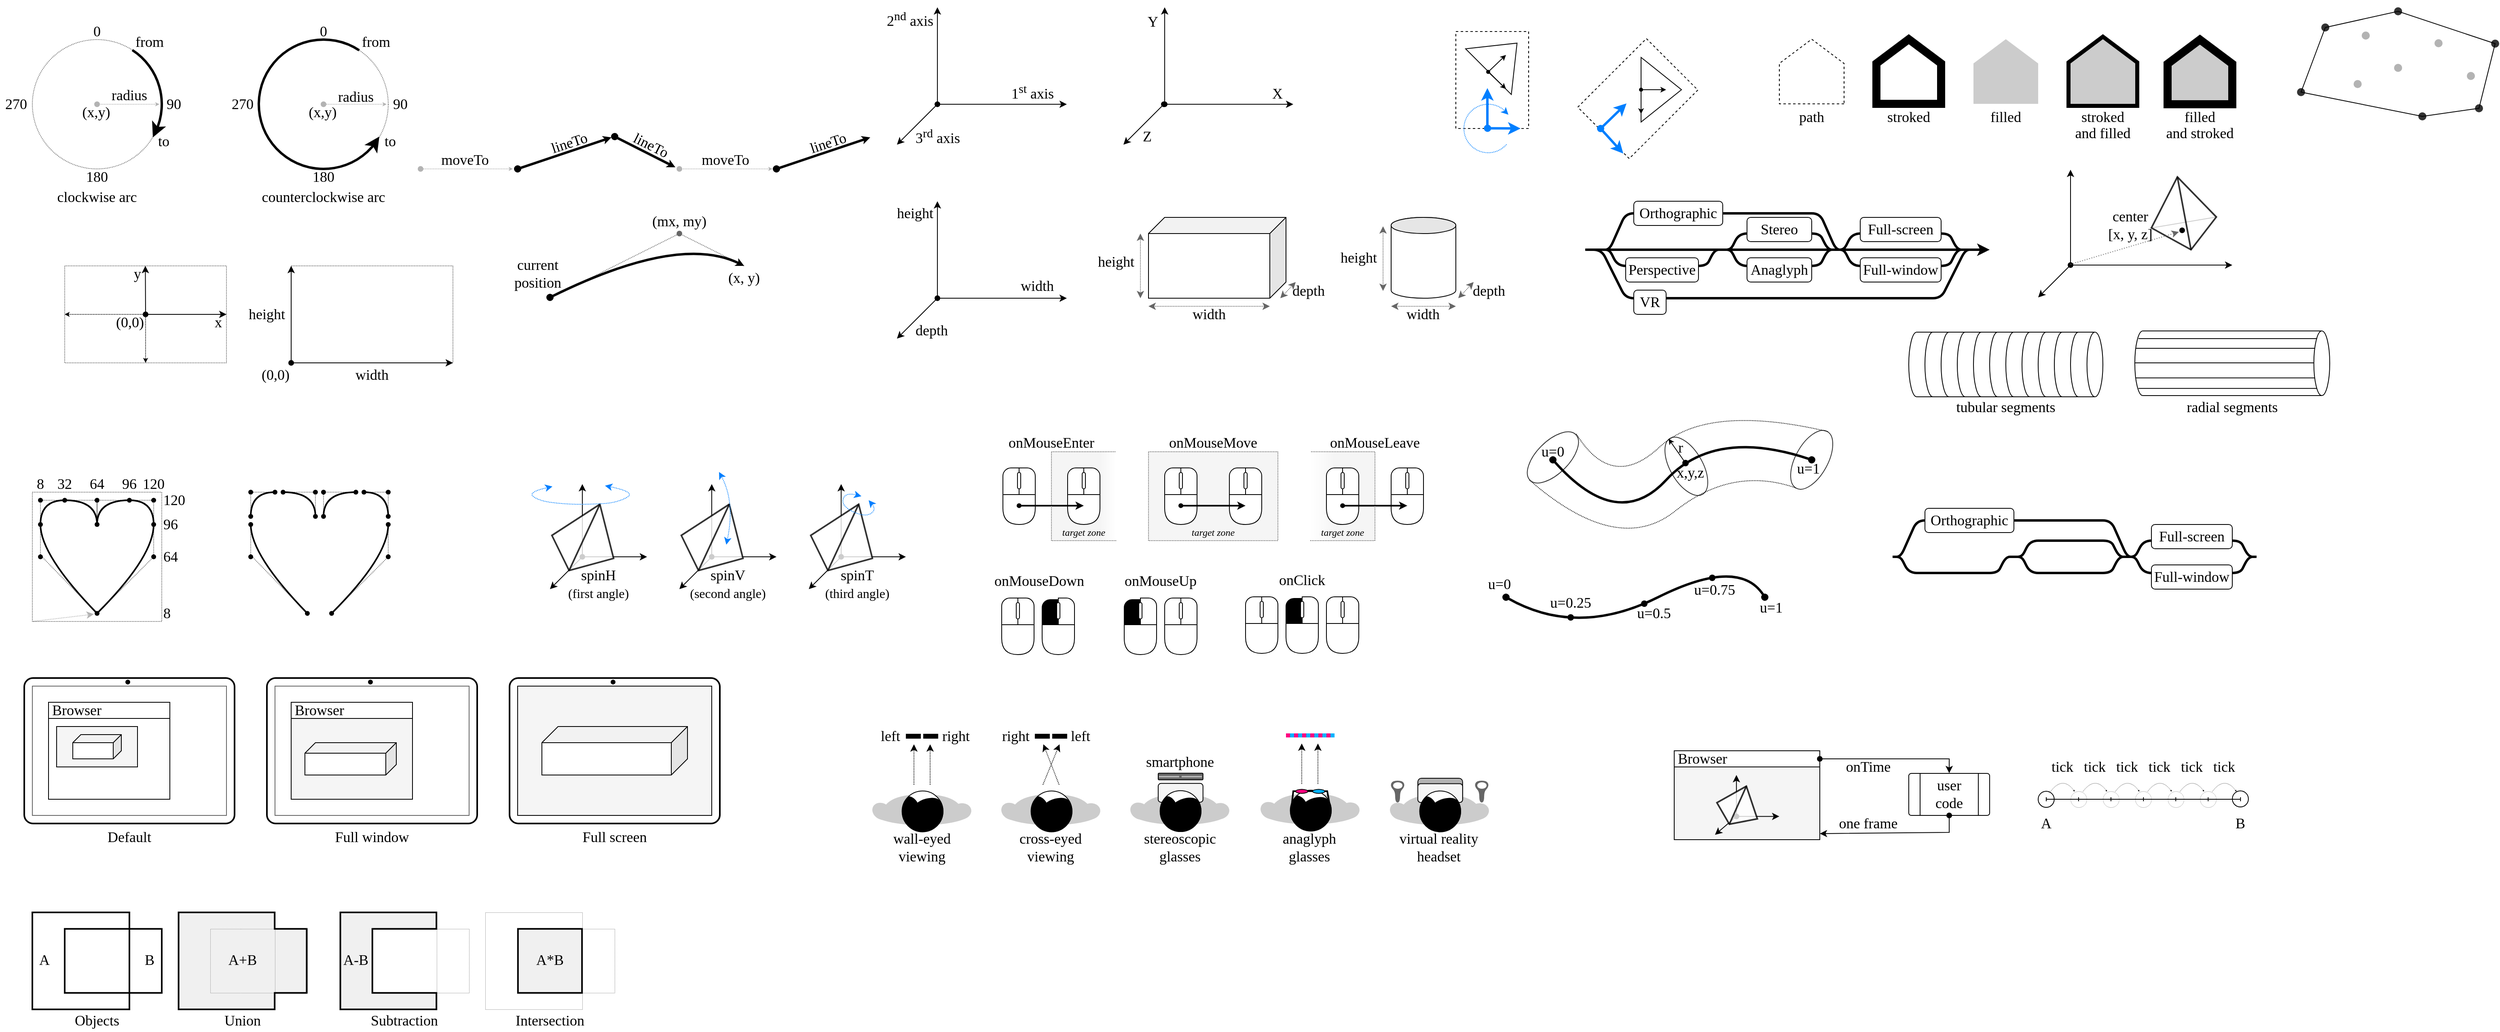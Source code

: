 <mxfile version="17.4.2" type="device"><diagram id="IulW4WTX1gy829L7mkmG" name="Page-1"><mxGraphModel dx="2124" dy="646" grid="1" gridSize="10" guides="1" tooltips="1" connect="1" arrows="1" fold="1" page="1" pageScale="1" pageWidth="1100" pageHeight="850" math="0" shadow="0"><root><mxCell id="0"/><mxCell id="1" parent="0"/><mxCell id="zbbeUznP1Jh5DOJNwvgs-125" value="" style="rounded=1;whiteSpace=wrap;html=1;fontFamily=Calibri;fontSize=18;strokeColor=#000000;strokeWidth=1;fillColor=#666666;" parent="1" vertex="1"><mxGeometry x="352" y="987.69" width="55.38" height="8.31" as="geometry"/></mxCell><mxCell id="zbbeUznP1Jh5DOJNwvgs-3" value="" style="ellipse;whiteSpace=wrap;html=1;aspect=fixed;fillColor=#000000;strokeColor=#FFFFFF;strokeWidth=4;" parent="1" vertex="1"><mxGeometry x="-927" y="870" width="10" height="10" as="geometry"/></mxCell><mxCell id="zbbeUznP1Jh5DOJNwvgs-2" value="" style="rounded=1;whiteSpace=wrap;html=1;fillColor=none;arcSize=6;connectable=0;allowArrows=0;strokeWidth=2;" parent="1" vertex="1"><mxGeometry x="-1050" y="870" width="260" height="180" as="geometry"/></mxCell><mxCell id="NYr2IJ3eyJCZdLrjKLzU-2" value="" style="shape=offPageConnector;whiteSpace=wrap;html=1;rotation=-180;fillColor=#CCCCCC;dashed=1;strokeColor=none;" parent="1" vertex="1"><mxGeometry x="1600" y="80.0" width="80" height="80" as="geometry"/></mxCell><mxCell id="7FwwJVHufF2n3ASIH5OX-14" value="" style="rounded=0;whiteSpace=wrap;html=1;fillColor=#f5f5f5;dashed=1;dashPattern=1 1;fontColor=#333333;strokeColor=none;" parent="1" vertex="1"><mxGeometry x="570" y="590" width="50" height="110" as="geometry"/></mxCell><mxCell id="1r7JpkNIC9cZ9DD8CkFM-86" value="" style="group;fillColor=none;" parent="1" vertex="1" connectable="0"><mxGeometry x="560" y="610" width="60" height="90" as="geometry"/></mxCell><mxCell id="7FwwJVHufF2n3ASIH5OX-15" value="" style="rounded=0;whiteSpace=wrap;html=1;fillColor=#f5f5f5;dashed=1;dashPattern=1 1;fontColor=#333333;strokeColor=none;gradientColor=#ffffff;gradientDirection=west;" parent="1r7JpkNIC9cZ9DD8CkFM-86" vertex="1"><mxGeometry x="-20" y="-20" width="30" height="110" as="geometry"/></mxCell><mxCell id="1r7JpkNIC9cZ9DD8CkFM-87" value="" style="verticalLabelPosition=bottom;verticalAlign=top;html=1;shape=mxgraph.basic.diag_round_rect;dx=15;allowArrows=0;connectable=0;" parent="1r7JpkNIC9cZ9DD8CkFM-86" vertex="1"><mxGeometry width="20" height="45" as="geometry"/></mxCell><mxCell id="1r7JpkNIC9cZ9DD8CkFM-88" value="" style="verticalLabelPosition=bottom;verticalAlign=top;html=1;shape=mxgraph.basic.diag_round_rect;dx=15;flipH=1;allowArrows=0;connectable=0;" parent="1r7JpkNIC9cZ9DD8CkFM-86" vertex="1"><mxGeometry x="20" width="20" height="44" as="geometry"/></mxCell><mxCell id="1r7JpkNIC9cZ9DD8CkFM-89" value="" style="shape=delay;whiteSpace=wrap;html=1;rotation=90;connectable=0;allowArrows=0;" parent="1r7JpkNIC9cZ9DD8CkFM-86" vertex="1"><mxGeometry x="1.5" y="31.5" width="37" height="40" as="geometry"/></mxCell><mxCell id="1r7JpkNIC9cZ9DD8CkFM-90" value="" style="rounded=1;whiteSpace=wrap;html=1;arcSize=50;allowArrows=0;connectable=0;" parent="1r7JpkNIC9cZ9DD8CkFM-86" vertex="1"><mxGeometry x="18" y="5.657" width="4" height="20.202" as="geometry"/></mxCell><mxCell id="7FwwJVHufF2n3ASIH5OX-12" value="" style="rounded=0;whiteSpace=wrap;html=1;fillColor=#f5f5f5;dashed=1;dashPattern=1 1;fontColor=#333333;strokeColor=none;gradientColor=#ffffff;gradientDirection=east;" parent="1" vertex="1"><mxGeometry x="280" y="590" width="20" height="110" as="geometry"/></mxCell><mxCell id="7FwwJVHufF2n3ASIH5OX-2" value="" style="rounded=0;whiteSpace=wrap;html=1;fillColor=#f5f5f5;dashed=1;dashPattern=1 1;fontColor=#333333;strokeColor=none;" parent="1" vertex="1"><mxGeometry x="220" y="590" width="60" height="110" as="geometry"/></mxCell><mxCell id="7FwwJVHufF2n3ASIH5OX-1" value="" style="rounded=0;whiteSpace=wrap;html=1;fillColor=#f5f5f5;dashed=1;dashPattern=1 1;fontColor=#333333;strokeColor=#666666;" parent="1" vertex="1"><mxGeometry x="340" y="590" width="160" height="110" as="geometry"/></mxCell><mxCell id="rJn-vDhGcc_ENqnjwJdY-5" value="" style="rounded=0;whiteSpace=wrap;html=1;dashed=1;fillColor=none;connectable=0;allowArrows=0;" parent="1" vertex="1"><mxGeometry x="720" y="70" width="90" height="120" as="geometry"/></mxCell><mxCell id="BnQ1cHRjBtLnelOh4Txh-79" value="" style="endArrow=none;html=1;fontFamily=Calibri;fontSize=18;strokeWidth=3;strokeColor=#000000;rounded=1;" parent="1" edge="1"><mxGeometry width="50" height="50" relative="1" as="geometry"><mxPoint x="1360" y="340" as="sourcePoint"/><mxPoint x="880" y="340" as="targetPoint"/><Array as="points"><mxPoint x="1350" y="340"/><mxPoint x="1320" y="400"/><mxPoint x="930" y="400"/><mxPoint x="900" y="340"/></Array></mxGeometry></mxCell><mxCell id="BnQ1cHRjBtLnelOh4Txh-62" value="" style="endArrow=classic;html=1;fontFamily=Calibri;fontSize=18;strokeWidth=3;strokeColor=#000000;rounded=1;endFill=1;" parent="1" edge="1"><mxGeometry width="50" height="50" relative="1" as="geometry"><mxPoint x="880" y="340" as="sourcePoint"/><mxPoint x="1380" y="340" as="targetPoint"/></mxGeometry></mxCell><mxCell id="phZSo0MRXo7aLX_ubmZk-1" value="" style="endArrow=classic;html=1;rounded=0;" parent="1" edge="1"><mxGeometry width="50" height="50" relative="1" as="geometry"><mxPoint x="79" y="160" as="sourcePoint"/><mxPoint x="79" y="40" as="targetPoint"/></mxGeometry></mxCell><mxCell id="phZSo0MRXo7aLX_ubmZk-2" value="" style="endArrow=classic;html=1;rounded=0;startArrow=oval;startFill=1;" parent="1" edge="1"><mxGeometry width="50" height="50" relative="1" as="geometry"><mxPoint x="79" y="160" as="sourcePoint"/><mxPoint x="239" y="160" as="targetPoint"/></mxGeometry></mxCell><mxCell id="phZSo0MRXo7aLX_ubmZk-3" value="" style="endArrow=classic;html=1;rounded=0;" parent="1" edge="1"><mxGeometry width="50" height="50" relative="1" as="geometry"><mxPoint x="79" y="160" as="sourcePoint"/><mxPoint x="29" y="210" as="targetPoint"/></mxGeometry></mxCell><mxCell id="phZSo0MRXo7aLX_ubmZk-5" value="1&lt;sup&gt;st&lt;/sup&gt; axis" style="text;html=1;strokeColor=none;fillColor=none;align=right;verticalAlign=middle;whiteSpace=wrap;rounded=0;fontFamily=Calibri;fontSize=18;" parent="1" vertex="1"><mxGeometry x="170" y="130" width="55" height="30" as="geometry"/></mxCell><mxCell id="phZSo0MRXo7aLX_ubmZk-6" value="2&lt;sup&gt;nd&lt;/sup&gt; axis" style="text;html=1;strokeColor=none;fillColor=none;align=right;verticalAlign=middle;whiteSpace=wrap;rounded=0;fontFamily=Calibri;fontSize=18;" parent="1" vertex="1"><mxGeometry x="16" y="40" width="60" height="30" as="geometry"/></mxCell><mxCell id="phZSo0MRXo7aLX_ubmZk-7" value="3&lt;sup&gt;rd&lt;/sup&gt; axis" style="text;html=1;strokeColor=none;fillColor=none;align=left;verticalAlign=middle;whiteSpace=wrap;rounded=0;rotation=0;fontFamily=Calibri;fontSize=18;" parent="1" vertex="1"><mxGeometry x="50" y="190" width="70" height="20" as="geometry"/></mxCell><mxCell id="phZSo0MRXo7aLX_ubmZk-9" value="" style="endArrow=classic;html=1;rounded=0;startArrow=oval;startFill=1;" parent="1" edge="1"><mxGeometry width="50" height="50" relative="1" as="geometry"><mxPoint x="359" y="160" as="sourcePoint"/><mxPoint x="519" y="160" as="targetPoint"/></mxGeometry></mxCell><mxCell id="phZSo0MRXo7aLX_ubmZk-10" value="" style="endArrow=classic;html=1;rounded=0;" parent="1" edge="1"><mxGeometry width="50" height="50" relative="1" as="geometry"><mxPoint x="359" y="160" as="sourcePoint"/><mxPoint x="309" y="210" as="targetPoint"/></mxGeometry></mxCell><mxCell id="phZSo0MRXo7aLX_ubmZk-11" value="X" style="text;html=1;strokeColor=none;fillColor=none;align=right;verticalAlign=middle;whiteSpace=wrap;rounded=0;fontFamily=Calibri;fontSize=18;" parent="1" vertex="1"><mxGeometry x="489" y="137" width="19" height="20" as="geometry"/></mxCell><mxCell id="phZSo0MRXo7aLX_ubmZk-12" value="Y" style="text;html=1;strokeColor=none;fillColor=none;align=right;verticalAlign=middle;whiteSpace=wrap;rounded=0;fontFamily=Calibri;fontSize=18;" parent="1" vertex="1"><mxGeometry x="334" y="43" width="20" height="30" as="geometry"/></mxCell><mxCell id="phZSo0MRXo7aLX_ubmZk-13" value="Z" style="text;html=1;strokeColor=none;fillColor=none;align=left;verticalAlign=middle;whiteSpace=wrap;rounded=0;rotation=0;fontFamily=Calibri;fontSize=18;" parent="1" vertex="1"><mxGeometry x="330.5" y="190" width="27" height="20" as="geometry"/></mxCell><mxCell id="phZSo0MRXo7aLX_ubmZk-24" value="" style="endArrow=classic;html=1;rounded=0;" parent="1" edge="1"><mxGeometry width="50" height="50" relative="1" as="geometry"><mxPoint x="79" y="400" as="sourcePoint"/><mxPoint x="79" y="280.0" as="targetPoint"/></mxGeometry></mxCell><mxCell id="phZSo0MRXo7aLX_ubmZk-25" value="" style="endArrow=classic;html=1;rounded=0;startArrow=oval;startFill=1;" parent="1" edge="1"><mxGeometry width="50" height="50" relative="1" as="geometry"><mxPoint x="79" y="400" as="sourcePoint"/><mxPoint x="239" y="400" as="targetPoint"/></mxGeometry></mxCell><mxCell id="phZSo0MRXo7aLX_ubmZk-26" value="" style="endArrow=classic;html=1;rounded=0;" parent="1" edge="1"><mxGeometry width="50" height="50" relative="1" as="geometry"><mxPoint x="79" y="400" as="sourcePoint"/><mxPoint x="29" y="450" as="targetPoint"/></mxGeometry></mxCell><mxCell id="phZSo0MRXo7aLX_ubmZk-27" value="width" style="text;html=1;strokeColor=none;fillColor=none;align=right;verticalAlign=middle;whiteSpace=wrap;rounded=0;fontFamily=Calibri;fontSize=18;" parent="1" vertex="1"><mxGeometry x="170" y="370" width="55" height="30" as="geometry"/></mxCell><mxCell id="phZSo0MRXo7aLX_ubmZk-28" value="height" style="text;html=1;strokeColor=none;fillColor=none;align=right;verticalAlign=middle;whiteSpace=wrap;rounded=0;fontFamily=Calibri;fontSize=18;" parent="1" vertex="1"><mxGeometry x="16" y="280" width="60" height="30" as="geometry"/></mxCell><mxCell id="phZSo0MRXo7aLX_ubmZk-29" value="depth" style="text;html=1;strokeColor=none;fillColor=none;align=left;verticalAlign=middle;whiteSpace=wrap;rounded=0;rotation=0;fontFamily=Calibri;fontSize=18;" parent="1" vertex="1"><mxGeometry x="50" y="430" width="70" height="20" as="geometry"/></mxCell><mxCell id="ebg2EoQCEzA1w5JfKJvw-1" value="" style="shape=cube;whiteSpace=wrap;html=1;boundedLbl=1;backgroundOutline=1;darkOpacity=0.05;darkOpacity2=0.1;flipH=1;" parent="1" vertex="1"><mxGeometry x="340" y="300" width="170" height="100" as="geometry"/></mxCell><mxCell id="ebg2EoQCEzA1w5JfKJvw-2" value="width" style="text;html=1;strokeColor=none;fillColor=none;align=center;verticalAlign=middle;whiteSpace=wrap;rounded=0;fontFamily=Calibri;fontSize=18;" parent="1" vertex="1"><mxGeometry x="340" y="410" width="150" height="20" as="geometry"/></mxCell><mxCell id="ebg2EoQCEzA1w5JfKJvw-3" value="height" style="text;html=1;strokeColor=none;fillColor=none;align=center;verticalAlign=middle;whiteSpace=wrap;rounded=0;fontFamily=Calibri;fontSize=18;" parent="1" vertex="1"><mxGeometry x="270" y="340" width="60" height="30" as="geometry"/></mxCell><mxCell id="ebg2EoQCEzA1w5JfKJvw-4" value="depth" style="text;html=1;strokeColor=none;fillColor=none;align=left;verticalAlign=middle;whiteSpace=wrap;rounded=0;rotation=0;fontFamily=Calibri;fontSize=18;" parent="1" vertex="1"><mxGeometry x="516" y="381" width="70" height="20" as="geometry"/></mxCell><mxCell id="ebg2EoQCEzA1w5JfKJvw-9" value="" style="shape=cylinder3;whiteSpace=wrap;html=1;boundedLbl=1;backgroundOutline=1;size=9.833;" parent="1" vertex="1"><mxGeometry x="640" y="300" width="80" height="100" as="geometry"/></mxCell><mxCell id="ebg2EoQCEzA1w5JfKJvw-10" value="" style="endArrow=classic;startArrow=classic;html=1;rounded=0;strokeColor=#666666;dashed=1;dashPattern=1 1;" parent="1" edge="1"><mxGeometry width="50" height="50" relative="1" as="geometry"><mxPoint x="340" y="410" as="sourcePoint"/><mxPoint x="490" y="410" as="targetPoint"/></mxGeometry></mxCell><mxCell id="ebg2EoQCEzA1w5JfKJvw-11" value="" style="endArrow=classic;startArrow=classic;html=1;rounded=0;strokeColor=#666666;dashed=1;dashPattern=1 1;" parent="1" edge="1"><mxGeometry width="50" height="50" relative="1" as="geometry"><mxPoint x="640" y="410" as="sourcePoint"/><mxPoint x="720" y="410" as="targetPoint"/></mxGeometry></mxCell><mxCell id="ebg2EoQCEzA1w5JfKJvw-12" value="width" style="text;html=1;strokeColor=none;fillColor=none;align=center;verticalAlign=middle;whiteSpace=wrap;rounded=0;fontFamily=Calibri;fontSize=18;" parent="1" vertex="1"><mxGeometry x="640" y="410" width="79" height="20" as="geometry"/></mxCell><mxCell id="ebg2EoQCEzA1w5JfKJvw-13" value="" style="endArrow=classic;startArrow=classic;html=1;rounded=0;strokeColor=#666666;dashed=1;dashPattern=1 1;" parent="1" edge="1"><mxGeometry width="50" height="50" relative="1" as="geometry"><mxPoint x="330" y="400" as="sourcePoint"/><mxPoint x="330" y="320" as="targetPoint"/></mxGeometry></mxCell><mxCell id="ebg2EoQCEzA1w5JfKJvw-14" value="" style="endArrow=classic;startArrow=classic;html=1;rounded=0;strokeColor=#666666;dashed=1;dashPattern=1 1;" parent="1" edge="1"><mxGeometry width="50" height="50" relative="1" as="geometry"><mxPoint x="630" y="391" as="sourcePoint"/><mxPoint x="630" y="311" as="targetPoint"/></mxGeometry></mxCell><mxCell id="ebg2EoQCEzA1w5JfKJvw-15" value="" style="ellipse;whiteSpace=wrap;html=1;fillColor=#E6E6E6;" parent="1" vertex="1"><mxGeometry x="640" y="300" width="80" height="20" as="geometry"/></mxCell><mxCell id="ebg2EoQCEzA1w5JfKJvw-16" value="height" style="text;html=1;strokeColor=none;fillColor=none;align=center;verticalAlign=middle;whiteSpace=wrap;rounded=0;fontFamily=Calibri;fontSize=18;" parent="1" vertex="1"><mxGeometry x="570" y="335" width="60" height="30" as="geometry"/></mxCell><mxCell id="ebg2EoQCEzA1w5JfKJvw-17" value="" style="endArrow=classic;startArrow=classic;html=1;rounded=0;strokeColor=#666666;dashed=1;dashPattern=1 1;" parent="1" edge="1"><mxGeometry width="50" height="50" relative="1" as="geometry"><mxPoint x="503" y="400" as="sourcePoint"/><mxPoint x="522" y="380" as="targetPoint"/></mxGeometry></mxCell><mxCell id="ebg2EoQCEzA1w5JfKJvw-18" value="" style="endArrow=classic;startArrow=classic;html=1;rounded=0;strokeColor=#666666;dashed=1;dashPattern=1 1;" parent="1" edge="1"><mxGeometry width="50" height="50" relative="1" as="geometry"><mxPoint x="723" y="400" as="sourcePoint"/><mxPoint x="742" y="380" as="targetPoint"/></mxGeometry></mxCell><mxCell id="ebg2EoQCEzA1w5JfKJvw-19" value="depth" style="text;html=1;strokeColor=none;fillColor=none;align=left;verticalAlign=middle;whiteSpace=wrap;rounded=0;rotation=0;fontFamily=Calibri;fontSize=18;" parent="1" vertex="1"><mxGeometry x="739" y="381" width="70" height="20" as="geometry"/></mxCell><mxCell id="BnQ1cHRjBtLnelOh4Txh-74" value="VR" style="rounded=1;whiteSpace=wrap;html=1;fontFamily=Calibri;fontSize=18;" parent="1" vertex="1"><mxGeometry x="940" y="390" width="40" height="30" as="geometry"/></mxCell><mxCell id="BnQ1cHRjBtLnelOh4Txh-58" value="" style="endArrow=none;html=1;fontFamily=Calibri;fontSize=18;strokeWidth=3;strokeColor=#000000;rounded=1;" parent="1" edge="1"><mxGeometry width="50" height="50" relative="1" as="geometry"><mxPoint x="1350" y="340" as="sourcePoint"/><mxPoint x="1190" y="340" as="targetPoint"/><Array as="points"><mxPoint x="1340" y="340"/><mxPoint x="1330" y="320"/><mxPoint x="1210" y="320"/><mxPoint x="1200" y="340"/></Array></mxGeometry></mxCell><mxCell id="BnQ1cHRjBtLnelOh4Txh-59" value="" style="endArrow=none;html=1;fontFamily=Calibri;fontSize=18;strokeWidth=3;strokeColor=#000000;rounded=1;" parent="1" edge="1"><mxGeometry width="50" height="50" relative="1" as="geometry"><mxPoint x="1350" y="340" as="sourcePoint"/><mxPoint x="1190" y="340" as="targetPoint"/><Array as="points"><mxPoint x="1340" y="340"/><mxPoint x="1330" y="360"/><mxPoint x="1210" y="360"/><mxPoint x="1200" y="340"/></Array></mxGeometry></mxCell><mxCell id="BnQ1cHRjBtLnelOh4Txh-60" value="Full-window" style="rounded=1;whiteSpace=wrap;html=1;fontFamily=Calibri;fontSize=18;" parent="1" vertex="1"><mxGeometry x="1220" y="350" width="100" height="30" as="geometry"/></mxCell><mxCell id="BnQ1cHRjBtLnelOh4Txh-61" value="Full-screen" style="rounded=1;whiteSpace=wrap;html=1;fontFamily=Calibri;fontSize=18;" parent="1" vertex="1"><mxGeometry x="1220" y="300" width="100" height="30" as="geometry"/></mxCell><mxCell id="BnQ1cHRjBtLnelOh4Txh-64" value="" style="endArrow=none;html=1;fontFamily=Calibri;fontSize=18;strokeWidth=3;strokeColor=#000000;rounded=1;" parent="1" edge="1"><mxGeometry width="50" height="50" relative="1" as="geometry"><mxPoint x="1190" y="340" as="sourcePoint"/><mxPoint x="1050" y="340" as="targetPoint"/><Array as="points"><mxPoint x="1180" y="340"/><mxPoint x="1170" y="320"/><mxPoint x="1070" y="320"/><mxPoint x="1060" y="340"/></Array></mxGeometry></mxCell><mxCell id="BnQ1cHRjBtLnelOh4Txh-65" value="" style="endArrow=none;html=1;fontFamily=Calibri;fontSize=18;strokeWidth=3;strokeColor=#000000;rounded=1;" parent="1" edge="1"><mxGeometry width="50" height="50" relative="1" as="geometry"><mxPoint x="1190" y="340" as="sourcePoint"/><mxPoint x="1050" y="340" as="targetPoint"/><Array as="points"><mxPoint x="1180" y="340"/><mxPoint x="1170" y="360"/><mxPoint x="1070" y="360"/><mxPoint x="1060" y="340"/></Array></mxGeometry></mxCell><mxCell id="BnQ1cHRjBtLnelOh4Txh-66" value="Anaglyph" style="rounded=1;whiteSpace=wrap;html=1;fontFamily=Calibri;fontSize=18;" parent="1" vertex="1"><mxGeometry x="1080" y="350" width="80" height="30" as="geometry"/></mxCell><mxCell id="BnQ1cHRjBtLnelOh4Txh-67" value="Stereo" style="rounded=1;whiteSpace=wrap;html=1;fontFamily=Calibri;fontSize=18;" parent="1" vertex="1"><mxGeometry x="1080" y="300" width="80" height="30" as="geometry"/></mxCell><mxCell id="BnQ1cHRjBtLnelOh4Txh-75" value="" style="endArrow=none;html=1;fontFamily=Calibri;fontSize=18;strokeWidth=3;strokeColor=#000000;rounded=1;" parent="1" edge="1"><mxGeometry width="50" height="50" relative="1" as="geometry"><mxPoint x="1050" y="340" as="sourcePoint"/><mxPoint x="900" y="340" as="targetPoint"/><Array as="points"><mxPoint x="1040" y="340"/><mxPoint x="1030" y="360"/><mxPoint x="920" y="360"/><mxPoint x="910" y="340"/></Array></mxGeometry></mxCell><mxCell id="BnQ1cHRjBtLnelOh4Txh-72" value="Perspective" style="rounded=1;whiteSpace=wrap;html=1;fontFamily=Calibri;fontSize=18;" parent="1" vertex="1"><mxGeometry x="930" y="350" width="90" height="30" as="geometry"/></mxCell><mxCell id="BnQ1cHRjBtLnelOh4Txh-77" value="" style="endArrow=none;html=1;fontFamily=Calibri;fontSize=18;strokeWidth=3;strokeColor=#000000;rounded=1;" parent="1" edge="1"><mxGeometry width="50" height="50" relative="1" as="geometry"><mxPoint x="1200" y="340" as="sourcePoint"/><mxPoint x="900" y="340" as="targetPoint"/><Array as="points"><mxPoint x="1190" y="340"/><mxPoint x="1170" y="295"/><mxPoint x="930" y="295"/><mxPoint x="910" y="340"/></Array></mxGeometry></mxCell><mxCell id="BnQ1cHRjBtLnelOh4Txh-69" value="Orthographic" style="rounded=1;whiteSpace=wrap;html=1;fontFamily=Calibri;fontSize=18;" parent="1" vertex="1"><mxGeometry x="940" y="280" width="110" height="30" as="geometry"/></mxCell><mxCell id="mS9Cdpgdg8d4ndFLmbpp-4" value="spinH&lt;br&gt;&lt;font style=&quot;font-size: 16px&quot;&gt;(first angle)&lt;/font&gt;" style="text;html=1;strokeColor=none;fillColor=none;align=center;verticalAlign=middle;whiteSpace=wrap;rounded=0;fontFamily=Calibri;fontSize=18;connectable=0;allowArrows=0;" parent="1" vertex="1"><mxGeometry x="-400" y="730" width="120" height="47" as="geometry"/></mxCell><mxCell id="mS9Cdpgdg8d4ndFLmbpp-9" value="spinV&lt;br&gt;&lt;font style=&quot;font-size: 16px&quot;&gt;(second angle)&lt;/font&gt;" style="text;html=1;strokeColor=none;fillColor=none;align=center;verticalAlign=middle;whiteSpace=wrap;rounded=0;fontFamily=Calibri;fontSize=18;connectable=0;allowArrows=0;" parent="1" vertex="1"><mxGeometry x="-240" y="730" width="120" height="47" as="geometry"/></mxCell><mxCell id="mS9Cdpgdg8d4ndFLmbpp-36" value="spinT&lt;br&gt;&lt;font style=&quot;font-size: 16px&quot;&gt;(third angle)&lt;/font&gt;" style="text;html=1;strokeColor=none;fillColor=none;align=center;verticalAlign=middle;whiteSpace=wrap;rounded=0;fontFamily=Calibri;fontSize=18;connectable=0;allowArrows=0;" parent="1" vertex="1"><mxGeometry x="-80" y="730" width="120" height="47" as="geometry"/></mxCell><mxCell id="ApqP_NUCSL2yYaHnZZfl-57" value="" style="endArrow=classic;html=1;rounded=0;" parent="1" edge="1"><mxGeometry width="50" height="50" relative="1" as="geometry"><mxPoint x="-360" y="720" as="sourcePoint"/><mxPoint x="-360" y="630" as="targetPoint"/></mxGeometry></mxCell><mxCell id="ApqP_NUCSL2yYaHnZZfl-58" value="" style="endArrow=classic;html=1;rounded=0;startArrow=oval;startFill=1;" parent="1" edge="1"><mxGeometry width="50" height="50" relative="1" as="geometry"><mxPoint x="-360" y="720" as="sourcePoint"/><mxPoint x="-280" y="720" as="targetPoint"/></mxGeometry></mxCell><mxCell id="ApqP_NUCSL2yYaHnZZfl-59" value="" style="endArrow=classic;html=1;rounded=0;" parent="1" edge="1"><mxGeometry width="50" height="50" relative="1" as="geometry"><mxPoint x="-360" y="720" as="sourcePoint"/><mxPoint x="-400" y="760" as="targetPoint"/></mxGeometry></mxCell><mxCell id="ApqP_NUCSL2yYaHnZZfl-63" value="" style="verticalLabelPosition=bottom;verticalAlign=top;html=1;shape=mxgraph.basic.pyramid;dx1=0.4;dx2=0.5;dy1=0.7;dy2=0.55;strokeWidth=2;opacity=80;rotation=30;" parent="1" vertex="1"><mxGeometry x="-394" y="653" width="80.29" height="90" as="geometry"/></mxCell><mxCell id="ApqP_NUCSL2yYaHnZZfl-66" value="" style="endArrow=classic;html=1;strokeColor=#007FFF;strokeWidth=1;startArrow=classic;startFill=1;dashed=1;dashPattern=1 1;curved=1;" parent="1" edge="1"><mxGeometry width="50" height="50" relative="1" as="geometry"><mxPoint x="-397" y="633" as="sourcePoint"/><mxPoint x="-332" y="632" as="targetPoint"/><Array as="points"><mxPoint x="-428" y="640"/><mxPoint x="-413" y="651"/><mxPoint x="-379" y="655"/><mxPoint x="-348" y="655"/><mxPoint x="-317" y="653"/><mxPoint x="-293" y="640"/></Array></mxGeometry></mxCell><mxCell id="ApqP_NUCSL2yYaHnZZfl-72" value="" style="endArrow=classic;html=1;rounded=0;" parent="1" edge="1"><mxGeometry width="50" height="50" relative="1" as="geometry"><mxPoint x="-200.0" y="720" as="sourcePoint"/><mxPoint x="-200.0" y="630" as="targetPoint"/></mxGeometry></mxCell><mxCell id="ApqP_NUCSL2yYaHnZZfl-73" value="" style="endArrow=classic;html=1;rounded=0;startArrow=oval;startFill=1;" parent="1" edge="1"><mxGeometry width="50" height="50" relative="1" as="geometry"><mxPoint x="-200.0" y="720" as="sourcePoint"/><mxPoint x="-120.0" y="720" as="targetPoint"/></mxGeometry></mxCell><mxCell id="ApqP_NUCSL2yYaHnZZfl-74" value="" style="endArrow=classic;html=1;rounded=0;" parent="1" edge="1"><mxGeometry width="50" height="50" relative="1" as="geometry"><mxPoint x="-200.0" y="720" as="sourcePoint"/><mxPoint x="-240.0" y="760" as="targetPoint"/></mxGeometry></mxCell><mxCell id="ApqP_NUCSL2yYaHnZZfl-75" value="" style="verticalLabelPosition=bottom;verticalAlign=top;html=1;shape=mxgraph.basic.pyramid;dx1=0.4;dx2=0.5;dy1=0.7;dy2=0.55;strokeWidth=2;opacity=80;rotation=30;" parent="1" vertex="1"><mxGeometry x="-234" y="653" width="80.29" height="90" as="geometry"/></mxCell><mxCell id="ApqP_NUCSL2yYaHnZZfl-79" value="" style="endArrow=classic;html=1;strokeColor=#007FFF;strokeWidth=1;startArrow=classic;startFill=1;dashed=1;dashPattern=1 1;curved=1;" parent="1" edge="1"><mxGeometry width="50" height="50" relative="1" as="geometry"><mxPoint x="-182" y="705" as="sourcePoint"/><mxPoint x="-191" y="615" as="targetPoint"/><Array as="points"><mxPoint x="-171" y="652"/></Array></mxGeometry></mxCell><mxCell id="ApqP_NUCSL2yYaHnZZfl-80" value="" style="endArrow=classic;html=1;rounded=0;" parent="1" edge="1"><mxGeometry width="50" height="50" relative="1" as="geometry"><mxPoint x="-40.0" y="720" as="sourcePoint"/><mxPoint x="-40.0" y="630" as="targetPoint"/></mxGeometry></mxCell><mxCell id="ApqP_NUCSL2yYaHnZZfl-81" value="" style="endArrow=classic;html=1;rounded=0;startArrow=oval;startFill=1;" parent="1" edge="1"><mxGeometry width="50" height="50" relative="1" as="geometry"><mxPoint x="-40.0" y="720" as="sourcePoint"/><mxPoint x="40.0" y="720" as="targetPoint"/></mxGeometry></mxCell><mxCell id="ApqP_NUCSL2yYaHnZZfl-82" value="" style="endArrow=classic;html=1;rounded=0;" parent="1" edge="1"><mxGeometry width="50" height="50" relative="1" as="geometry"><mxPoint x="-40.0" y="720" as="sourcePoint"/><mxPoint x="-80.0" y="760" as="targetPoint"/></mxGeometry></mxCell><mxCell id="ApqP_NUCSL2yYaHnZZfl-83" value="" style="verticalLabelPosition=bottom;verticalAlign=top;html=1;shape=mxgraph.basic.pyramid;dx1=0.4;dx2=0.5;dy1=0.7;dy2=0.55;strokeWidth=2;opacity=80;rotation=30;" parent="1" vertex="1"><mxGeometry x="-74" y="653" width="80.29" height="90" as="geometry"/></mxCell><mxCell id="ApqP_NUCSL2yYaHnZZfl-85" value="" style="endArrow=classic;html=1;strokeColor=#007FFF;strokeWidth=1;startArrow=classic;startFill=1;dashed=1;dashPattern=1 1;curved=1;" parent="1" edge="1"><mxGeometry width="50" height="50" relative="1" as="geometry"><mxPoint x="-6" y="650" as="sourcePoint"/><mxPoint x="-15" y="645" as="targetPoint"/><Array as="points"><mxPoint x="4" y="662"/><mxPoint x="-11" y="671"/><mxPoint x="-40" y="657"/><mxPoint x="-35" y="640"/></Array></mxGeometry></mxCell><mxCell id="rJn-vDhGcc_ENqnjwJdY-6" value="" style="endArrow=classic;html=1;rounded=0;strokeWidth=3;strokeColor=#007FFF;" parent="1" edge="1"><mxGeometry width="50" height="50" relative="1" as="geometry"><mxPoint x="759" y="189.73" as="sourcePoint"/><mxPoint x="759" y="140" as="targetPoint"/></mxGeometry></mxCell><mxCell id="rJn-vDhGcc_ENqnjwJdY-7" value="" style="endArrow=classic;html=1;rounded=0;startArrow=oval;startFill=1;strokeWidth=3;strokeColor=#007FFF;" parent="1" edge="1"><mxGeometry width="50" height="50" relative="1" as="geometry"><mxPoint x="759.2" y="189.73" as="sourcePoint"/><mxPoint x="800" y="190" as="targetPoint"/></mxGeometry></mxCell><mxCell id="rJn-vDhGcc_ENqnjwJdY-1" value="" style="triangle;whiteSpace=wrap;html=1;rotation=-45;connectable=0;allowArrows=0;fillColor=none;" parent="1" vertex="1"><mxGeometry x="753" y="62" width="50" height="80" as="geometry"/></mxCell><mxCell id="phZSo0MRXo7aLX_ubmZk-8" value="" style="endArrow=classic;html=1;rounded=0;endSize=4;startSize=4;" parent="1" edge="1"><mxGeometry width="50" height="50" relative="1" as="geometry"><mxPoint x="760" y="120" as="sourcePoint"/><mxPoint x="782" y="99" as="targetPoint"/></mxGeometry></mxCell><mxCell id="rJn-vDhGcc_ENqnjwJdY-4" value="" style="endArrow=classic;html=1;rounded=0;startArrow=oval;startFill=1;endSize=4;startSize=4;" parent="1" edge="1"><mxGeometry width="50" height="50" relative="1" as="geometry"><mxPoint x="760" y="120" as="sourcePoint"/><mxPoint x="782" y="141" as="targetPoint"/></mxGeometry></mxCell><mxCell id="rJn-vDhGcc_ENqnjwJdY-10" value="" style="rounded=0;whiteSpace=wrap;html=1;dashed=1;fillColor=none;rotation=45;allowArrows=0;connectable=0;" parent="1" vertex="1"><mxGeometry x="900" y="93.018" width="90" height="120" as="geometry"/></mxCell><mxCell id="rJn-vDhGcc_ENqnjwJdY-11" value="" style="endArrow=classic;html=1;rounded=0;strokeWidth=3;strokeColor=#007FFF;" parent="1" edge="1"><mxGeometry width="50" height="50" relative="1" as="geometry"><mxPoint x="898" y="191.018" as="sourcePoint"/><mxPoint x="931" y="159" as="targetPoint"/></mxGeometry></mxCell><mxCell id="rJn-vDhGcc_ENqnjwJdY-12" value="" style="endArrow=classic;html=1;rounded=0;startArrow=oval;startFill=1;strokeWidth=3;strokeColor=#007FFF;" parent="1" edge="1"><mxGeometry width="50" height="50" relative="1" as="geometry"><mxPoint x="899" y="190.018" as="sourcePoint"/><mxPoint x="927" y="221" as="targetPoint"/></mxGeometry></mxCell><mxCell id="rJn-vDhGcc_ENqnjwJdY-15" value="" style="triangle;whiteSpace=wrap;html=1;rotation=0;connectable=0;allowArrows=0;fillColor=none;" parent="1" vertex="1"><mxGeometry x="949" y="102.018" width="50" height="80" as="geometry"/></mxCell><mxCell id="rJn-vDhGcc_ENqnjwJdY-16" value="" style="endArrow=classic;html=1;rounded=0;startSize=4;endSize=4;" parent="1" edge="1"><mxGeometry width="50" height="50" relative="1" as="geometry"><mxPoint x="949" y="142.018" as="sourcePoint"/><mxPoint x="980" y="142" as="targetPoint"/></mxGeometry></mxCell><mxCell id="rJn-vDhGcc_ENqnjwJdY-17" value="" style="endArrow=classic;html=1;rounded=0;startArrow=oval;startFill=1;startSize=4;endSize=4;" parent="1" edge="1"><mxGeometry width="50" height="50" relative="1" as="geometry"><mxPoint x="949" y="142.018" as="sourcePoint"/><mxPoint x="949" y="172.018" as="targetPoint"/></mxGeometry></mxCell><mxCell id="rJn-vDhGcc_ENqnjwJdY-19" value="" style="endArrow=classic;html=1;strokeColor=#007FFF;strokeWidth=1;startArrow=none;startFill=0;dashed=1;dashPattern=1 1;curved=1;" parent="1" edge="1"><mxGeometry width="50" height="50" relative="1" as="geometry"><mxPoint x="780" y="168" as="sourcePoint"/><mxPoint x="785" y="173" as="targetPoint"/></mxGeometry></mxCell><mxCell id="rJn-vDhGcc_ENqnjwJdY-20" value="" style="verticalLabelPosition=bottom;verticalAlign=top;html=1;shape=mxgraph.basic.arc;startAngle=0.364;endAngle=0.133;dashed=1;fillColor=none;strokeColor=#007FFF;dashPattern=1 1;" parent="1" vertex="1"><mxGeometry x="730" y="160" width="60" height="60" as="geometry"/></mxCell><mxCell id="8kMWVVg-FJZb6UG00D2O-2" value="(x, y)" style="text;html=1;strokeColor=none;fillColor=none;align=center;verticalAlign=middle;whiteSpace=wrap;rounded=0;fontFamily=Calibri;fontSize=18;" parent="1" vertex="1"><mxGeometry x="-185" y="360" width="50" height="30" as="geometry"/></mxCell><mxCell id="8kMWVVg-FJZb6UG00D2O-3" value="(mx, my)" style="text;html=1;strokeColor=none;fillColor=none;align=center;verticalAlign=middle;whiteSpace=wrap;rounded=0;fontFamily=Calibri;fontSize=18;" parent="1" vertex="1"><mxGeometry x="-280" y="290" width="80" height="30" as="geometry"/></mxCell><mxCell id="8kMWVVg-FJZb6UG00D2O-4" value="" style="endArrow=oval;dashed=1;html=1;dashPattern=1 1;strokeColor=#666666;rounded=0;entryX=0.5;entryY=1;entryDx=0;entryDy=0;endFill=1;" parent="1" target="8kMWVVg-FJZb6UG00D2O-3" edge="1"><mxGeometry width="50" height="50" relative="1" as="geometry"><mxPoint x="-400" y="400" as="sourcePoint"/><mxPoint x="-160" y="360" as="targetPoint"/></mxGeometry></mxCell><mxCell id="8kMWVVg-FJZb6UG00D2O-5" value="" style="endArrow=none;dashed=1;html=1;dashPattern=1 1;strokeColor=#666666;rounded=0;entryX=0.5;entryY=1;entryDx=0;entryDy=0;exitX=0.5;exitY=0;exitDx=0;exitDy=0;" parent="1" source="8kMWVVg-FJZb6UG00D2O-2" target="8kMWVVg-FJZb6UG00D2O-3" edge="1"><mxGeometry width="50" height="50" relative="1" as="geometry"><mxPoint x="-390" y="410" as="sourcePoint"/><mxPoint x="-230" y="330" as="targetPoint"/></mxGeometry></mxCell><mxCell id="8kMWVVg-FJZb6UG00D2O-6" value="current position" style="text;html=1;strokeColor=none;fillColor=none;align=center;verticalAlign=middle;whiteSpace=wrap;rounded=0;fontFamily=Calibri;fontSize=18;" parent="1" vertex="1"><mxGeometry x="-450" y="349" width="70" height="41" as="geometry"/></mxCell><mxCell id="8kMWVVg-FJZb6UG00D2O-7" value="" style="endArrow=classic;html=1;endFill=1;startArrow=oval;startFill=1;rounded=0;endSize=1;strokeWidth=3;" parent="1" edge="1"><mxGeometry width="50" height="50" relative="1" as="geometry"><mxPoint x="-440" y="240" as="sourcePoint"/><mxPoint x="-324" y="201" as="targetPoint"/></mxGeometry></mxCell><mxCell id="8kMWVVg-FJZb6UG00D2O-8" value="" style="endArrow=classic;html=1;endFill=1;startArrow=oval;startFill=1;rounded=0;endSize=1;strokeWidth=3;" parent="1" edge="1"><mxGeometry width="50" height="50" relative="1" as="geometry"><mxPoint x="-320" y="200" as="sourcePoint"/><mxPoint x="-245" y="238" as="targetPoint"/></mxGeometry></mxCell><mxCell id="8kMWVVg-FJZb6UG00D2O-10" value="" style="endArrow=oval;dashed=1;html=1;dashPattern=1 1;strokeColor=#B3B3B3;rounded=0;endFill=1;startArrow=classic;startFill=1;endSize=6;startSize=2;" parent="1" edge="1"><mxGeometry width="50" height="50" relative="1" as="geometry"><mxPoint x="-446" y="240" as="sourcePoint"/><mxPoint x="-560" y="240" as="targetPoint"/></mxGeometry></mxCell><mxCell id="8kMWVVg-FJZb6UG00D2O-12" value="moveTo" style="text;html=1;strokeColor=none;fillColor=none;align=center;verticalAlign=middle;whiteSpace=wrap;rounded=0;fontFamily=Calibri;fontSize=18;rotation=0;" parent="1" vertex="1"><mxGeometry x="-540" y="214" width="70" height="30" as="geometry"/></mxCell><mxCell id="8kMWVVg-FJZb6UG00D2O-13" value="lineTo" style="text;html=1;strokeColor=none;fillColor=none;align=center;verticalAlign=middle;whiteSpace=wrap;rounded=0;fontFamily=Calibri;fontSize=18;rotation=-18;" parent="1" vertex="1"><mxGeometry x="-411" y="193" width="70" height="30" as="geometry"/></mxCell><mxCell id="8kMWVVg-FJZb6UG00D2O-14" value="lineTo" style="text;html=1;strokeColor=none;fillColor=none;align=center;verticalAlign=middle;whiteSpace=wrap;rounded=0;fontFamily=Calibri;fontSize=18;rotation=26.7;" parent="1" vertex="1"><mxGeometry x="-310" y="196" width="70" height="30" as="geometry"/></mxCell><mxCell id="8kMWVVg-FJZb6UG00D2O-16" value="" style="endArrow=oval;dashed=1;html=1;dashPattern=1 1;strokeColor=#B3B3B3;rounded=0;endFill=1;startArrow=classic;startFill=1;endSize=6;startSize=2;" parent="1" edge="1"><mxGeometry width="50" height="50" relative="1" as="geometry"><mxPoint x="-125" y="240" as="sourcePoint"/><mxPoint x="-240" y="240" as="targetPoint"/></mxGeometry></mxCell><mxCell id="8kMWVVg-FJZb6UG00D2O-17" value="moveTo" style="text;html=1;strokeColor=none;fillColor=none;align=center;verticalAlign=middle;whiteSpace=wrap;rounded=0;fontFamily=Calibri;fontSize=18;rotation=0;" parent="1" vertex="1"><mxGeometry x="-218" y="214" width="70" height="30" as="geometry"/></mxCell><mxCell id="8kMWVVg-FJZb6UG00D2O-18" value="lineTo" style="text;html=1;strokeColor=none;fillColor=none;align=center;verticalAlign=middle;whiteSpace=wrap;rounded=0;fontFamily=Calibri;fontSize=18;rotation=-18;" parent="1" vertex="1"><mxGeometry x="-91" y="193" width="70" height="30" as="geometry"/></mxCell><mxCell id="8kMWVVg-FJZb6UG00D2O-19" value="" style="endArrow=classic;html=1;endFill=1;startArrow=oval;startFill=1;rounded=0;endSize=1;strokeWidth=3;" parent="1" edge="1"><mxGeometry width="50" height="50" relative="1" as="geometry"><mxPoint x="-120" y="240" as="sourcePoint"/><mxPoint x="-4" y="201" as="targetPoint"/></mxGeometry></mxCell><mxCell id="8kMWVVg-FJZb6UG00D2O-20" value="" style="endArrow=classic;html=1;endFill=1;startArrow=oval;startFill=1;endSize=1;strokeWidth=3;curved=1;" parent="1" edge="1"><mxGeometry width="50" height="50" relative="1" as="geometry"><mxPoint x="-400.0" y="399" as="sourcePoint"/><mxPoint x="-160" y="360" as="targetPoint"/><Array as="points"><mxPoint x="-240" y="320"/></Array></mxGeometry></mxCell><mxCell id="hj_HV66i_FGUEK0_YzUq-2" value="" style="rounded=0;whiteSpace=wrap;html=1;dashed=1;dashPattern=1 1;fillColor=none;strokeColor=#666666;" parent="1" vertex="1"><mxGeometry x="-720" y="360" width="200" height="120" as="geometry"/></mxCell><mxCell id="hj_HV66i_FGUEK0_YzUq-3" value="" style="endArrow=classic;html=1;rounded=0;" parent="1" edge="1"><mxGeometry width="50" height="50" relative="1" as="geometry"><mxPoint x="-720" y="480" as="sourcePoint"/><mxPoint x="-720" y="360" as="targetPoint"/></mxGeometry></mxCell><mxCell id="hj_HV66i_FGUEK0_YzUq-4" value="height" style="text;html=1;strokeColor=none;fillColor=none;align=center;verticalAlign=middle;whiteSpace=wrap;rounded=0;fontFamily=Calibri;fontSize=18;" parent="1" vertex="1"><mxGeometry x="-780" y="405" width="60" height="30" as="geometry"/></mxCell><mxCell id="hj_HV66i_FGUEK0_YzUq-5" value="width" style="text;html=1;strokeColor=none;fillColor=none;align=center;verticalAlign=middle;whiteSpace=wrap;rounded=0;fontFamily=Calibri;fontSize=18;" parent="1" vertex="1"><mxGeometry x="-720" y="480" width="200" height="30" as="geometry"/></mxCell><mxCell id="hj_HV66i_FGUEK0_YzUq-6" value="" style="endArrow=classic;html=1;rounded=0;startArrow=oval;startFill=1;entryX=1;entryY=1;entryDx=0;entryDy=0;" parent="1" target="hj_HV66i_FGUEK0_YzUq-2" edge="1"><mxGeometry width="50" height="50" relative="1" as="geometry"><mxPoint x="-720" y="480" as="sourcePoint"/><mxPoint x="-560" y="480" as="targetPoint"/></mxGeometry></mxCell><mxCell id="hj_HV66i_FGUEK0_YzUq-7" value="(0,0)" style="text;html=1;strokeColor=none;fillColor=none;align=right;verticalAlign=middle;whiteSpace=wrap;rounded=0;fontFamily=Calibri;fontSize=18;" parent="1" vertex="1"><mxGeometry x="-760" y="480" width="40" height="30" as="geometry"/></mxCell><mxCell id="hj_HV66i_FGUEK0_YzUq-10" value="" style="ellipse;whiteSpace=wrap;html=1;aspect=fixed;dashed=1;dashPattern=1 1;strokeColor=#666666;fillColor=none;connectable=0;allowArrows=0;" parent="1" vertex="1"><mxGeometry x="-1040" y="80" width="160" height="160" as="geometry"/></mxCell><mxCell id="hj_HV66i_FGUEK0_YzUq-11" value="0" style="text;html=1;strokeColor=none;fillColor=none;align=center;verticalAlign=middle;whiteSpace=wrap;rounded=0;fontFamily=Calibri;fontSize=18;" parent="1" vertex="1"><mxGeometry x="-990" y="60" width="60" height="20" as="geometry"/></mxCell><mxCell id="hj_HV66i_FGUEK0_YzUq-12" value="90" style="text;html=1;strokeColor=none;fillColor=none;align=center;verticalAlign=middle;whiteSpace=wrap;rounded=0;fontFamily=Calibri;fontSize=18;" parent="1" vertex="1"><mxGeometry x="-880" y="150" width="30" height="20" as="geometry"/></mxCell><mxCell id="hj_HV66i_FGUEK0_YzUq-13" value="180" style="text;html=1;strokeColor=none;fillColor=none;align=center;verticalAlign=middle;whiteSpace=wrap;rounded=0;fontFamily=Calibri;fontSize=18;" parent="1" vertex="1"><mxGeometry x="-990" y="240" width="60" height="20" as="geometry"/></mxCell><mxCell id="hj_HV66i_FGUEK0_YzUq-14" value="270" style="text;html=1;strokeColor=none;fillColor=none;align=center;verticalAlign=middle;whiteSpace=wrap;rounded=0;fontFamily=Calibri;fontSize=18;" parent="1" vertex="1"><mxGeometry x="-1080" y="150" width="40" height="20" as="geometry"/></mxCell><mxCell id="hj_HV66i_FGUEK0_YzUq-15" value="" style="verticalLabelPosition=bottom;verticalAlign=top;html=1;shape=mxgraph.basic.arc;startAngle=0.092;endAngle=0.319;strokeColor=#000000;fillColor=none;strokeWidth=3;connectable=0;allowArrows=0;" parent="1" vertex="1"><mxGeometry x="-1040" y="80" width="160" height="160" as="geometry"/></mxCell><mxCell id="hj_HV66i_FGUEK0_YzUq-16" value="from" style="text;html=1;strokeColor=none;fillColor=none;align=center;verticalAlign=middle;whiteSpace=wrap;rounded=0;fontFamily=Calibri;fontSize=18;" parent="1" vertex="1"><mxGeometry x="-920" y="73.02" width="50" height="20" as="geometry"/></mxCell><mxCell id="hj_HV66i_FGUEK0_YzUq-17" value="to" style="text;html=1;strokeColor=none;fillColor=none;align=center;verticalAlign=middle;whiteSpace=wrap;rounded=0;fontFamily=Calibri;fontSize=18;" parent="1" vertex="1"><mxGeometry x="-895" y="196" width="35" height="20" as="geometry"/></mxCell><mxCell id="hj_HV66i_FGUEK0_YzUq-18" value="" style="endArrow=oval;dashed=1;html=1;dashPattern=1 1;strokeColor=#B3B3B3;rounded=0;endFill=1;startArrow=classic;startFill=1;endSize=6;startSize=2;" parent="1" edge="1"><mxGeometry width="50" height="50" relative="1" as="geometry"><mxPoint x="-883" y="160" as="sourcePoint"/><mxPoint x="-960" y="160" as="targetPoint"/></mxGeometry></mxCell><mxCell id="hj_HV66i_FGUEK0_YzUq-19" value="radius" style="text;html=1;strokeColor=none;fillColor=none;align=center;verticalAlign=middle;whiteSpace=wrap;rounded=0;fontFamily=Calibri;fontSize=18;rotation=0;" parent="1" vertex="1"><mxGeometry x="-950" y="138.48" width="60" height="21.52" as="geometry"/></mxCell><mxCell id="hj_HV66i_FGUEK0_YzUq-20" value="(x,y)" style="text;html=1;strokeColor=none;fillColor=none;align=center;verticalAlign=middle;whiteSpace=wrap;rounded=0;fontFamily=Calibri;fontSize=18;rotation=0;" parent="1" vertex="1"><mxGeometry x="-996" y="155" width="70" height="30" as="geometry"/></mxCell><mxCell id="biXc3_L9PA2hSAYmzFq_-1" value="" style="rounded=0;whiteSpace=wrap;html=1;dashed=1;dashPattern=1 1;fillColor=none;strokeColor=#666666;connectable=0;allowArrows=0;" parent="1" vertex="1"><mxGeometry x="-1040" y="640" width="160" height="160" as="geometry"/></mxCell><mxCell id="biXc3_L9PA2hSAYmzFq_-2" value="" style="endArrow=none;html=1;rounded=0;strokeWidth=1;startArrow=none;startFill=0;endFill=0;dashed=1;dashPattern=1 1;strokeColor=#666666;" parent="1" edge="1"><mxGeometry width="50" height="50" relative="1" as="geometry"><mxPoint x="-890" y="680" as="sourcePoint"/><mxPoint x="-960" y="790" as="targetPoint"/><Array as="points"><mxPoint x="-890" y="720"/></Array></mxGeometry></mxCell><mxCell id="biXc3_L9PA2hSAYmzFq_-3" value="" style="endArrow=none;html=1;rounded=0;strokeWidth=1;startArrow=none;startFill=0;endFill=0;dashed=1;dashPattern=1 1;strokeColor=#666666;" parent="1" edge="1"><mxGeometry width="50" height="50" relative="1" as="geometry"><mxPoint x="-1030" y="680" as="sourcePoint"/><mxPoint x="-960" y="790" as="targetPoint"/><Array as="points"><mxPoint x="-1030" y="718"/></Array></mxGeometry></mxCell><mxCell id="biXc3_L9PA2hSAYmzFq_-4" value="" style="endArrow=none;html=1;rounded=0;strokeWidth=1;startArrow=none;startFill=0;endFill=0;dashed=1;dashPattern=1 1;strokeColor=#666666;" parent="1" edge="1"><mxGeometry width="50" height="50" relative="1" as="geometry"><mxPoint x="-920" y="650" as="sourcePoint"/><mxPoint x="-890" y="680" as="targetPoint"/><Array as="points"><mxPoint x="-890" y="650"/></Array></mxGeometry></mxCell><mxCell id="biXc3_L9PA2hSAYmzFq_-5" value="" style="endArrow=none;html=1;rounded=0;strokeWidth=1;startArrow=none;startFill=0;endFill=0;dashed=1;dashPattern=1 1;strokeColor=#666666;" parent="1" edge="1"><mxGeometry width="50" height="50" relative="1" as="geometry"><mxPoint x="-1000" y="650" as="sourcePoint"/><mxPoint x="-1030" y="680" as="targetPoint"/><Array as="points"><mxPoint x="-1030" y="650"/></Array></mxGeometry></mxCell><mxCell id="biXc3_L9PA2hSAYmzFq_-6" value="" style="endArrow=none;html=1;rounded=0;strokeWidth=1;startArrow=none;startFill=0;endFill=0;dashed=1;dashPattern=1 1;strokeColor=#666666;" parent="1" edge="1"><mxGeometry width="50" height="50" relative="1" as="geometry"><mxPoint x="-960" y="680" as="sourcePoint"/><mxPoint x="-920" y="650" as="targetPoint"/><Array as="points"><mxPoint x="-960" y="650"/></Array></mxGeometry></mxCell><mxCell id="biXc3_L9PA2hSAYmzFq_-7" value="" style="endArrow=none;html=1;rounded=0;strokeWidth=1;startArrow=none;startFill=0;endFill=0;dashed=1;dashPattern=1 1;strokeColor=#666666;" parent="1" edge="1"><mxGeometry width="50" height="50" relative="1" as="geometry"><mxPoint x="-1000" y="650" as="sourcePoint"/><mxPoint x="-960" y="680" as="targetPoint"/><Array as="points"><mxPoint x="-960" y="650"/></Array></mxGeometry></mxCell><mxCell id="biXc3_L9PA2hSAYmzFq_-8" value="" style="endArrow=none;html=1;strokeWidth=2;startArrow=none;startFill=0;endFill=0;curved=1;" parent="1" edge="1"><mxGeometry width="50" height="50" relative="1" as="geometry"><mxPoint x="-890" y="680" as="sourcePoint"/><mxPoint x="-960" y="790" as="targetPoint"/><Array as="points"><mxPoint x="-890" y="720"/></Array></mxGeometry></mxCell><mxCell id="biXc3_L9PA2hSAYmzFq_-9" value="" style="endArrow=none;html=1;strokeWidth=2;startArrow=none;startFill=0;endFill=0;curved=1;" parent="1" edge="1"><mxGeometry width="50" height="50" relative="1" as="geometry"><mxPoint x="-1030" y="680" as="sourcePoint"/><mxPoint x="-960" y="790" as="targetPoint"/><Array as="points"><mxPoint x="-1030" y="718"/></Array></mxGeometry></mxCell><mxCell id="biXc3_L9PA2hSAYmzFq_-10" value="" style="endArrow=none;html=1;strokeWidth=2;startArrow=none;startFill=0;endFill=0;curved=1;" parent="1" edge="1"><mxGeometry width="50" height="50" relative="1" as="geometry"><mxPoint x="-920" y="650" as="sourcePoint"/><mxPoint x="-890" y="680" as="targetPoint"/><Array as="points"><mxPoint x="-890" y="650"/></Array></mxGeometry></mxCell><mxCell id="biXc3_L9PA2hSAYmzFq_-11" value="" style="endArrow=none;html=1;strokeWidth=2;startArrow=none;startFill=0;endFill=0;curved=1;" parent="1" edge="1"><mxGeometry width="50" height="50" relative="1" as="geometry"><mxPoint x="-1000" y="650" as="sourcePoint"/><mxPoint x="-1030" y="680" as="targetPoint"/><Array as="points"><mxPoint x="-1030" y="650"/></Array></mxGeometry></mxCell><mxCell id="biXc3_L9PA2hSAYmzFq_-12" value="" style="endArrow=none;html=1;strokeWidth=2;startArrow=none;startFill=0;endFill=0;curved=1;" parent="1" edge="1"><mxGeometry width="50" height="50" relative="1" as="geometry"><mxPoint x="-960" y="680" as="sourcePoint"/><mxPoint x="-920" y="650" as="targetPoint"/><Array as="points"><mxPoint x="-960" y="650"/></Array></mxGeometry></mxCell><mxCell id="biXc3_L9PA2hSAYmzFq_-13" value="" style="endArrow=none;html=1;strokeWidth=2;startArrow=none;startFill=0;endFill=0;curved=1;" parent="1" edge="1"><mxGeometry width="50" height="50" relative="1" as="geometry"><mxPoint x="-1000" y="650" as="sourcePoint"/><mxPoint x="-960" y="680" as="targetPoint"/><Array as="points"><mxPoint x="-960" y="650"/></Array></mxGeometry></mxCell><mxCell id="biXc3_L9PA2hSAYmzFq_-14" value="" style="ellipse;whiteSpace=wrap;html=1;connectable=0;allowArrows=0;strokeColor=none;fillColor=#000000;" parent="1" vertex="1"><mxGeometry x="-963" y="677" width="6" height="6" as="geometry"/></mxCell><mxCell id="biXc3_L9PA2hSAYmzFq_-16" value="" style="ellipse;whiteSpace=wrap;html=1;connectable=0;allowArrows=0;strokeColor=none;fillColor=#000000;" parent="1" vertex="1"><mxGeometry x="-923" y="647" width="6" height="6" as="geometry"/></mxCell><mxCell id="biXc3_L9PA2hSAYmzFq_-17" value="" style="ellipse;whiteSpace=wrap;html=1;connectable=0;allowArrows=0;strokeColor=none;fillColor=#000000;" parent="1" vertex="1"><mxGeometry x="-893" y="677" width="6" height="6" as="geometry"/></mxCell><mxCell id="biXc3_L9PA2hSAYmzFq_-18" value="" style="ellipse;whiteSpace=wrap;html=1;connectable=0;allowArrows=0;strokeColor=none;fillColor=#000000;" parent="1" vertex="1"><mxGeometry x="-1003" y="647" width="6" height="6" as="geometry"/></mxCell><mxCell id="biXc3_L9PA2hSAYmzFq_-19" value="" style="ellipse;whiteSpace=wrap;html=1;connectable=0;allowArrows=0;strokeColor=none;fillColor=#000000;" parent="1" vertex="1"><mxGeometry x="-1033" y="677" width="6" height="6" as="geometry"/></mxCell><mxCell id="biXc3_L9PA2hSAYmzFq_-20" value="" style="ellipse;whiteSpace=wrap;html=1;connectable=0;allowArrows=0;strokeColor=none;fillColor=#000000;" parent="1" vertex="1"><mxGeometry x="-1033" y="647" width="6" height="6" as="geometry"/></mxCell><mxCell id="biXc3_L9PA2hSAYmzFq_-21" value="" style="ellipse;whiteSpace=wrap;html=1;connectable=0;allowArrows=0;strokeColor=none;fillColor=#000000;" parent="1" vertex="1"><mxGeometry x="-963" y="647" width="6" height="6" as="geometry"/></mxCell><mxCell id="biXc3_L9PA2hSAYmzFq_-22" value="" style="ellipse;whiteSpace=wrap;html=1;connectable=0;allowArrows=0;strokeColor=none;fillColor=#000000;" parent="1" vertex="1"><mxGeometry x="-893" y="647" width="6" height="6" as="geometry"/></mxCell><mxCell id="biXc3_L9PA2hSAYmzFq_-23" value="" style="ellipse;whiteSpace=wrap;html=1;connectable=0;allowArrows=0;strokeColor=none;fillColor=#000000;" parent="1" vertex="1"><mxGeometry x="-893" y="717" width="6" height="6" as="geometry"/></mxCell><mxCell id="biXc3_L9PA2hSAYmzFq_-24" value="" style="ellipse;whiteSpace=wrap;html=1;connectable=0;allowArrows=0;strokeColor=none;fillColor=#000000;" parent="1" vertex="1"><mxGeometry x="-1033" y="717" width="6" height="6" as="geometry"/></mxCell><mxCell id="biXc3_L9PA2hSAYmzFq_-25" value="" style="ellipse;whiteSpace=wrap;html=1;connectable=0;allowArrows=0;strokeColor=none;fillColor=#000000;" parent="1" vertex="1"><mxGeometry x="-963" y="787" width="6" height="6" as="geometry"/></mxCell><mxCell id="biXc3_L9PA2hSAYmzFq_-26" value="8" style="text;html=1;strokeColor=none;fillColor=none;align=left;verticalAlign=middle;whiteSpace=wrap;rounded=0;fontFamily=Calibri;fontSize=18;" parent="1" vertex="1"><mxGeometry x="-880" y="780" width="40" height="20" as="geometry"/></mxCell><mxCell id="biXc3_L9PA2hSAYmzFq_-27" value="64" style="text;html=1;strokeColor=none;fillColor=none;align=center;verticalAlign=middle;whiteSpace=wrap;rounded=0;fontFamily=Calibri;fontSize=18;" parent="1" vertex="1"><mxGeometry x="-980" y="620" width="40" height="20" as="geometry"/></mxCell><mxCell id="biXc3_L9PA2hSAYmzFq_-28" value="8" style="text;html=1;strokeColor=none;fillColor=none;align=center;verticalAlign=middle;whiteSpace=wrap;rounded=0;fontFamily=Calibri;fontSize=18;" parent="1" vertex="1"><mxGeometry x="-1050" y="620" width="40" height="20" as="geometry"/></mxCell><mxCell id="biXc3_L9PA2hSAYmzFq_-29" value="32" style="text;html=1;strokeColor=none;fillColor=none;align=center;verticalAlign=middle;whiteSpace=wrap;rounded=0;fontFamily=Calibri;fontSize=18;" parent="1" vertex="1"><mxGeometry x="-1020" y="620" width="40" height="20" as="geometry"/></mxCell><mxCell id="biXc3_L9PA2hSAYmzFq_-30" value="120" style="text;html=1;strokeColor=none;fillColor=none;align=center;verticalAlign=middle;whiteSpace=wrap;rounded=0;fontFamily=Calibri;fontSize=18;" parent="1" vertex="1"><mxGeometry x="-910" y="620" width="40" height="20" as="geometry"/></mxCell><mxCell id="biXc3_L9PA2hSAYmzFq_-31" value="96" style="text;html=1;strokeColor=none;fillColor=none;align=center;verticalAlign=middle;whiteSpace=wrap;rounded=0;fontFamily=Calibri;fontSize=18;" parent="1" vertex="1"><mxGeometry x="-940" y="620" width="40" height="20" as="geometry"/></mxCell><mxCell id="biXc3_L9PA2hSAYmzFq_-32" value="64" style="text;html=1;strokeColor=none;fillColor=none;align=left;verticalAlign=middle;whiteSpace=wrap;rounded=0;fontFamily=Calibri;fontSize=18;" parent="1" vertex="1"><mxGeometry x="-880" y="710" width="40" height="20" as="geometry"/></mxCell><mxCell id="biXc3_L9PA2hSAYmzFq_-33" value="120" style="text;html=1;strokeColor=none;fillColor=none;align=left;verticalAlign=middle;whiteSpace=wrap;rounded=0;fontFamily=Calibri;fontSize=18;" parent="1" vertex="1"><mxGeometry x="-880" y="640" width="40" height="20" as="geometry"/></mxCell><mxCell id="biXc3_L9PA2hSAYmzFq_-34" value="96" style="text;html=1;strokeColor=none;fillColor=none;align=left;verticalAlign=middle;whiteSpace=wrap;rounded=0;fontFamily=Calibri;fontSize=18;" parent="1" vertex="1"><mxGeometry x="-880" y="670" width="40" height="20" as="geometry"/></mxCell><mxCell id="biXc3_L9PA2hSAYmzFq_-35" value="" style="endArrow=classic;html=1;dashed=1;dashPattern=1 1;strokeColor=#B3B3B3;strokeWidth=1;curved=1;" parent="1" edge="1"><mxGeometry width="50" height="50" relative="1" as="geometry"><mxPoint x="-1040" y="800" as="sourcePoint"/><mxPoint x="-964" y="791" as="targetPoint"/></mxGeometry></mxCell><mxCell id="27rtO_WOTD-e2Svm-JQU-2" value="" style="endArrow=none;html=1;rounded=0;strokeWidth=1;startArrow=none;startFill=0;endFill=0;dashed=1;dashPattern=1 1;strokeColor=#666666;" parent="1" edge="1"><mxGeometry width="50" height="50" relative="1" as="geometry"><mxPoint x="-600" y="680" as="sourcePoint"/><mxPoint x="-670" y="790" as="targetPoint"/><Array as="points"><mxPoint x="-600" y="720"/></Array></mxGeometry></mxCell><mxCell id="27rtO_WOTD-e2Svm-JQU-3" value="" style="endArrow=none;html=1;rounded=0;strokeWidth=1;startArrow=none;startFill=0;endFill=0;dashed=1;dashPattern=1 1;strokeColor=#666666;" parent="1" edge="1"><mxGeometry width="50" height="50" relative="1" as="geometry"><mxPoint x="-770" y="680" as="sourcePoint"/><mxPoint x="-700" y="790" as="targetPoint"/><Array as="points"><mxPoint x="-770" y="718"/></Array></mxGeometry></mxCell><mxCell id="27rtO_WOTD-e2Svm-JQU-4" value="" style="endArrow=none;html=1;rounded=0;strokeWidth=1;startArrow=none;startFill=0;endFill=0;dashed=1;dashPattern=1 1;strokeColor=#666666;" parent="1" edge="1"><mxGeometry width="50" height="50" relative="1" as="geometry"><mxPoint x="-630" y="640" as="sourcePoint"/><mxPoint x="-600" y="670" as="targetPoint"/><Array as="points"><mxPoint x="-600" y="640"/></Array></mxGeometry></mxCell><mxCell id="27rtO_WOTD-e2Svm-JQU-5" value="" style="endArrow=none;html=1;rounded=0;strokeWidth=1;startArrow=none;startFill=0;endFill=0;dashed=1;dashPattern=1 1;strokeColor=#666666;" parent="1" edge="1"><mxGeometry width="50" height="50" relative="1" as="geometry"><mxPoint x="-740" y="640" as="sourcePoint"/><mxPoint x="-770" y="670" as="targetPoint"/><Array as="points"><mxPoint x="-770" y="640"/></Array></mxGeometry></mxCell><mxCell id="27rtO_WOTD-e2Svm-JQU-6" value="" style="endArrow=none;html=1;rounded=0;strokeWidth=1;startArrow=none;startFill=0;endFill=0;dashed=1;dashPattern=1 1;strokeColor=#666666;" parent="1" edge="1"><mxGeometry width="50" height="50" relative="1" as="geometry"><mxPoint x="-680" y="670" as="sourcePoint"/><mxPoint x="-640" y="640" as="targetPoint"/><Array as="points"><mxPoint x="-680" y="640"/></Array></mxGeometry></mxCell><mxCell id="27rtO_WOTD-e2Svm-JQU-7" value="" style="endArrow=none;html=1;rounded=0;strokeWidth=1;startArrow=none;startFill=0;endFill=0;dashed=1;dashPattern=1 1;strokeColor=#666666;" parent="1" edge="1"><mxGeometry width="50" height="50" relative="1" as="geometry"><mxPoint x="-730" y="640" as="sourcePoint"/><mxPoint x="-690" y="670" as="targetPoint"/><Array as="points"><mxPoint x="-690" y="640"/></Array></mxGeometry></mxCell><mxCell id="27rtO_WOTD-e2Svm-JQU-8" value="" style="endArrow=none;html=1;strokeWidth=2;startArrow=none;startFill=0;endFill=0;curved=1;" parent="1" edge="1"><mxGeometry width="50" height="50" relative="1" as="geometry"><mxPoint x="-600" y="680" as="sourcePoint"/><mxPoint x="-670" y="790" as="targetPoint"/><Array as="points"><mxPoint x="-600" y="720"/></Array></mxGeometry></mxCell><mxCell id="27rtO_WOTD-e2Svm-JQU-9" value="" style="endArrow=none;html=1;strokeWidth=2;startArrow=none;startFill=0;endFill=0;curved=1;" parent="1" edge="1"><mxGeometry width="50" height="50" relative="1" as="geometry"><mxPoint x="-770" y="680" as="sourcePoint"/><mxPoint x="-700" y="790" as="targetPoint"/><Array as="points"><mxPoint x="-770" y="718"/></Array></mxGeometry></mxCell><mxCell id="27rtO_WOTD-e2Svm-JQU-10" value="" style="endArrow=none;html=1;strokeWidth=2;startArrow=none;startFill=0;endFill=0;curved=1;" parent="1" edge="1"><mxGeometry width="50" height="50" relative="1" as="geometry"><mxPoint x="-630" y="640" as="sourcePoint"/><mxPoint x="-600" y="670" as="targetPoint"/><Array as="points"><mxPoint x="-600" y="640"/></Array></mxGeometry></mxCell><mxCell id="27rtO_WOTD-e2Svm-JQU-11" value="" style="endArrow=none;html=1;strokeWidth=2;startArrow=none;startFill=0;endFill=0;curved=1;" parent="1" edge="1"><mxGeometry width="50" height="50" relative="1" as="geometry"><mxPoint x="-740" y="640" as="sourcePoint"/><mxPoint x="-770" y="670" as="targetPoint"/><Array as="points"><mxPoint x="-770" y="640"/></Array></mxGeometry></mxCell><mxCell id="27rtO_WOTD-e2Svm-JQU-12" value="" style="endArrow=none;html=1;strokeWidth=2;startArrow=none;startFill=0;endFill=0;curved=1;" parent="1" edge="1"><mxGeometry width="50" height="50" relative="1" as="geometry"><mxPoint x="-680" y="670" as="sourcePoint"/><mxPoint x="-640" y="640" as="targetPoint"/><Array as="points"><mxPoint x="-680" y="640"/></Array></mxGeometry></mxCell><mxCell id="27rtO_WOTD-e2Svm-JQU-13" value="" style="endArrow=none;html=1;strokeWidth=2;startArrow=none;startFill=0;endFill=0;curved=1;" parent="1" edge="1"><mxGeometry width="50" height="50" relative="1" as="geometry"><mxPoint x="-730" y="640" as="sourcePoint"/><mxPoint x="-690" y="670" as="targetPoint"/><Array as="points"><mxPoint x="-690" y="640"/></Array></mxGeometry></mxCell><mxCell id="27rtO_WOTD-e2Svm-JQU-14" value="" style="ellipse;whiteSpace=wrap;html=1;connectable=0;allowArrows=0;strokeColor=none;fillColor=#000000;" parent="1" vertex="1"><mxGeometry x="-683" y="667" width="6" height="6" as="geometry"/></mxCell><mxCell id="27rtO_WOTD-e2Svm-JQU-15" value="" style="ellipse;whiteSpace=wrap;html=1;connectable=0;allowArrows=0;strokeColor=none;fillColor=#000000;" parent="1" vertex="1"><mxGeometry x="-643" y="637" width="6" height="6" as="geometry"/></mxCell><mxCell id="27rtO_WOTD-e2Svm-JQU-16" value="" style="ellipse;whiteSpace=wrap;html=1;connectable=0;allowArrows=0;strokeColor=none;fillColor=#000000;" parent="1" vertex="1"><mxGeometry x="-603" y="667" width="6" height="6" as="geometry"/></mxCell><mxCell id="27rtO_WOTD-e2Svm-JQU-17" value="" style="ellipse;whiteSpace=wrap;html=1;connectable=0;allowArrows=0;strokeColor=none;fillColor=#000000;" parent="1" vertex="1"><mxGeometry x="-733" y="637" width="6" height="6" as="geometry"/></mxCell><mxCell id="27rtO_WOTD-e2Svm-JQU-18" value="" style="ellipse;whiteSpace=wrap;html=1;connectable=0;allowArrows=0;strokeColor=none;fillColor=#000000;" parent="1" vertex="1"><mxGeometry x="-773" y="667" width="6" height="6" as="geometry"/></mxCell><mxCell id="27rtO_WOTD-e2Svm-JQU-19" value="" style="ellipse;whiteSpace=wrap;html=1;connectable=0;allowArrows=0;strokeColor=none;fillColor=#000000;" parent="1" vertex="1"><mxGeometry x="-773" y="637" width="6" height="6" as="geometry"/></mxCell><mxCell id="27rtO_WOTD-e2Svm-JQU-20" value="" style="ellipse;whiteSpace=wrap;html=1;connectable=0;allowArrows=0;strokeColor=none;fillColor=#000000;" parent="1" vertex="1"><mxGeometry x="-683" y="637" width="6" height="6" as="geometry"/></mxCell><mxCell id="27rtO_WOTD-e2Svm-JQU-21" value="" style="ellipse;whiteSpace=wrap;html=1;connectable=0;allowArrows=0;strokeColor=none;fillColor=#000000;" parent="1" vertex="1"><mxGeometry x="-603" y="637" width="6" height="6" as="geometry"/></mxCell><mxCell id="27rtO_WOTD-e2Svm-JQU-22" value="" style="ellipse;whiteSpace=wrap;html=1;connectable=0;allowArrows=0;strokeColor=none;fillColor=#000000;" parent="1" vertex="1"><mxGeometry x="-603" y="717" width="6" height="6" as="geometry"/></mxCell><mxCell id="27rtO_WOTD-e2Svm-JQU-23" value="" style="ellipse;whiteSpace=wrap;html=1;connectable=0;allowArrows=0;strokeColor=none;fillColor=#000000;" parent="1" vertex="1"><mxGeometry x="-773" y="717" width="6" height="6" as="geometry"/></mxCell><mxCell id="27rtO_WOTD-e2Svm-JQU-24" value="" style="ellipse;whiteSpace=wrap;html=1;connectable=0;allowArrows=0;strokeColor=none;fillColor=#000000;" parent="1" vertex="1"><mxGeometry x="-703" y="787" width="6" height="6" as="geometry"/></mxCell><mxCell id="27rtO_WOTD-e2Svm-JQU-35" value="" style="ellipse;whiteSpace=wrap;html=1;connectable=0;allowArrows=0;strokeColor=none;fillColor=#000000;" parent="1" vertex="1"><mxGeometry x="-603" y="677" width="6" height="6" as="geometry"/></mxCell><mxCell id="27rtO_WOTD-e2Svm-JQU-36" value="" style="ellipse;whiteSpace=wrap;html=1;connectable=0;allowArrows=0;strokeColor=none;fillColor=#000000;" parent="1" vertex="1"><mxGeometry x="-773" y="677" width="6" height="6" as="geometry"/></mxCell><mxCell id="27rtO_WOTD-e2Svm-JQU-37" value="" style="ellipse;whiteSpace=wrap;html=1;connectable=0;allowArrows=0;strokeColor=none;fillColor=#000000;" parent="1" vertex="1"><mxGeometry x="-693" y="667" width="6" height="6" as="geometry"/></mxCell><mxCell id="27rtO_WOTD-e2Svm-JQU-38" value="" style="ellipse;whiteSpace=wrap;html=1;connectable=0;allowArrows=0;strokeColor=none;fillColor=#000000;" parent="1" vertex="1"><mxGeometry x="-693" y="637" width="6" height="6" as="geometry"/></mxCell><mxCell id="27rtO_WOTD-e2Svm-JQU-39" value="" style="ellipse;whiteSpace=wrap;html=1;connectable=0;allowArrows=0;strokeColor=none;fillColor=#000000;" parent="1" vertex="1"><mxGeometry x="-633" y="637" width="6" height="6" as="geometry"/></mxCell><mxCell id="27rtO_WOTD-e2Svm-JQU-40" value="" style="ellipse;whiteSpace=wrap;html=1;connectable=0;allowArrows=0;strokeColor=none;fillColor=#000000;" parent="1" vertex="1"><mxGeometry x="-743" y="637" width="6" height="6" as="geometry"/></mxCell><mxCell id="27rtO_WOTD-e2Svm-JQU-41" value="" style="ellipse;whiteSpace=wrap;html=1;connectable=0;allowArrows=0;strokeColor=none;fillColor=#000000;" parent="1" vertex="1"><mxGeometry x="-673" y="787" width="6" height="6" as="geometry"/></mxCell><mxCell id="1r7JpkNIC9cZ9DD8CkFM-32" value="onMouseMove" style="text;html=1;strokeColor=none;fillColor=none;align=center;verticalAlign=middle;whiteSpace=wrap;rounded=0;rotation=0;fontFamily=Calibri;fontSize=18;" parent="1" vertex="1"><mxGeometry x="360" y="569.04" width="120" height="20" as="geometry"/></mxCell><mxCell id="1r7JpkNIC9cZ9DD8CkFM-44" value="onMouseEnter" style="text;html=1;strokeColor=none;fillColor=none;align=center;verticalAlign=middle;whiteSpace=wrap;rounded=0;rotation=0;fontFamily=Calibri;fontSize=18;" parent="1" vertex="1"><mxGeometry x="160" y="569.04" width="120" height="20" as="geometry"/></mxCell><mxCell id="1r7JpkNIC9cZ9DD8CkFM-55" value="onMouseLeave" style="text;html=1;strokeColor=none;fillColor=none;align=center;verticalAlign=middle;whiteSpace=wrap;rounded=0;rotation=0;fontFamily=Calibri;fontSize=18;" parent="1" vertex="1"><mxGeometry x="560" y="569.04" width="120" height="20" as="geometry"/></mxCell><mxCell id="1r7JpkNIC9cZ9DD8CkFM-67" value="" style="group;fillColor=none;" parent="1" vertex="1" connectable="0"><mxGeometry x="360" y="610" width="40" height="70" as="geometry"/></mxCell><mxCell id="1r7JpkNIC9cZ9DD8CkFM-22" value="" style="verticalLabelPosition=bottom;verticalAlign=top;html=1;shape=mxgraph.basic.diag_round_rect;dx=15;allowArrows=0;connectable=0;" parent="1r7JpkNIC9cZ9DD8CkFM-67" vertex="1"><mxGeometry width="20" height="45" as="geometry"/></mxCell><mxCell id="1r7JpkNIC9cZ9DD8CkFM-23" value="" style="verticalLabelPosition=bottom;verticalAlign=top;html=1;shape=mxgraph.basic.diag_round_rect;dx=15;flipH=1;allowArrows=0;connectable=0;" parent="1r7JpkNIC9cZ9DD8CkFM-67" vertex="1"><mxGeometry x="20" width="20" height="44" as="geometry"/></mxCell><mxCell id="1r7JpkNIC9cZ9DD8CkFM-17" value="" style="shape=delay;whiteSpace=wrap;html=1;rotation=90;connectable=0;allowArrows=0;" parent="1r7JpkNIC9cZ9DD8CkFM-67" vertex="1"><mxGeometry x="1.5" y="31.5" width="37" height="40" as="geometry"/></mxCell><mxCell id="1r7JpkNIC9cZ9DD8CkFM-25" value="" style="rounded=1;whiteSpace=wrap;html=1;arcSize=50;allowArrows=0;connectable=0;" parent="1r7JpkNIC9cZ9DD8CkFM-67" vertex="1"><mxGeometry x="18" y="5.657" width="4" height="20.202" as="geometry"/></mxCell><mxCell id="1r7JpkNIC9cZ9DD8CkFM-68" value="" style="group;fillColor=none;" parent="1" vertex="1" connectable="0"><mxGeometry x="440" y="610" width="40" height="70" as="geometry"/></mxCell><mxCell id="1r7JpkNIC9cZ9DD8CkFM-69" value="" style="verticalLabelPosition=bottom;verticalAlign=top;html=1;shape=mxgraph.basic.diag_round_rect;dx=15;allowArrows=0;connectable=0;" parent="1r7JpkNIC9cZ9DD8CkFM-68" vertex="1"><mxGeometry width="20" height="45" as="geometry"/></mxCell><mxCell id="1r7JpkNIC9cZ9DD8CkFM-70" value="" style="verticalLabelPosition=bottom;verticalAlign=top;html=1;shape=mxgraph.basic.diag_round_rect;dx=15;flipH=1;allowArrows=0;connectable=0;" parent="1r7JpkNIC9cZ9DD8CkFM-68" vertex="1"><mxGeometry x="20" width="20" height="44" as="geometry"/></mxCell><mxCell id="1r7JpkNIC9cZ9DD8CkFM-71" value="" style="shape=delay;whiteSpace=wrap;html=1;rotation=90;connectable=0;allowArrows=0;" parent="1r7JpkNIC9cZ9DD8CkFM-68" vertex="1"><mxGeometry x="1.5" y="31.5" width="37" height="40" as="geometry"/></mxCell><mxCell id="1r7JpkNIC9cZ9DD8CkFM-72" value="" style="rounded=1;whiteSpace=wrap;html=1;arcSize=50;allowArrows=0;connectable=0;" parent="1r7JpkNIC9cZ9DD8CkFM-68" vertex="1"><mxGeometry x="18" y="5.657" width="4" height="20.202" as="geometry"/></mxCell><mxCell id="1r7JpkNIC9cZ9DD8CkFM-33" value="" style="endArrow=classic;html=1;rounded=0;strokeWidth=2;endSize=4;startSize=4;strokeColor=#000000;startArrow=oval;startFill=1;" parent="1" edge="1"><mxGeometry width="50" height="50" relative="1" as="geometry"><mxPoint x="380" y="656.69" as="sourcePoint"/><mxPoint x="460" y="656.69" as="targetPoint"/></mxGeometry></mxCell><mxCell id="1r7JpkNIC9cZ9DD8CkFM-74" value="" style="group;fillColor=none;" parent="1" vertex="1" connectable="0"><mxGeometry x="160" y="610" width="40" height="70" as="geometry"/></mxCell><mxCell id="1r7JpkNIC9cZ9DD8CkFM-75" value="" style="verticalLabelPosition=bottom;verticalAlign=top;html=1;shape=mxgraph.basic.diag_round_rect;dx=15;allowArrows=0;connectable=0;" parent="1r7JpkNIC9cZ9DD8CkFM-74" vertex="1"><mxGeometry width="20" height="45" as="geometry"/></mxCell><mxCell id="1r7JpkNIC9cZ9DD8CkFM-76" value="" style="verticalLabelPosition=bottom;verticalAlign=top;html=1;shape=mxgraph.basic.diag_round_rect;dx=15;flipH=1;allowArrows=0;connectable=0;" parent="1r7JpkNIC9cZ9DD8CkFM-74" vertex="1"><mxGeometry x="20" width="20" height="44" as="geometry"/></mxCell><mxCell id="1r7JpkNIC9cZ9DD8CkFM-77" value="" style="shape=delay;whiteSpace=wrap;html=1;rotation=90;connectable=0;allowArrows=0;" parent="1r7JpkNIC9cZ9DD8CkFM-74" vertex="1"><mxGeometry x="1.5" y="31.5" width="37" height="40" as="geometry"/></mxCell><mxCell id="1r7JpkNIC9cZ9DD8CkFM-78" value="" style="rounded=1;whiteSpace=wrap;html=1;arcSize=50;allowArrows=0;connectable=0;" parent="1r7JpkNIC9cZ9DD8CkFM-74" vertex="1"><mxGeometry x="18" y="5.657" width="4" height="20.202" as="geometry"/></mxCell><mxCell id="1r7JpkNIC9cZ9DD8CkFM-79" value="" style="group;fillColor=none;" parent="1" vertex="1" connectable="0"><mxGeometry x="240" y="610" width="40" height="70" as="geometry"/></mxCell><mxCell id="1r7JpkNIC9cZ9DD8CkFM-80" value="" style="verticalLabelPosition=bottom;verticalAlign=top;html=1;shape=mxgraph.basic.diag_round_rect;dx=15;allowArrows=0;connectable=0;" parent="1r7JpkNIC9cZ9DD8CkFM-79" vertex="1"><mxGeometry width="20" height="45" as="geometry"/></mxCell><mxCell id="1r7JpkNIC9cZ9DD8CkFM-81" value="" style="verticalLabelPosition=bottom;verticalAlign=top;html=1;shape=mxgraph.basic.diag_round_rect;dx=15;flipH=1;allowArrows=0;connectable=0;" parent="1r7JpkNIC9cZ9DD8CkFM-79" vertex="1"><mxGeometry x="20" width="20" height="44" as="geometry"/></mxCell><mxCell id="1r7JpkNIC9cZ9DD8CkFM-82" value="" style="shape=delay;whiteSpace=wrap;html=1;rotation=90;connectable=0;allowArrows=0;" parent="1r7JpkNIC9cZ9DD8CkFM-79" vertex="1"><mxGeometry x="1.5" y="31.5" width="37" height="40" as="geometry"/></mxCell><mxCell id="1r7JpkNIC9cZ9DD8CkFM-83" value="" style="rounded=1;whiteSpace=wrap;html=1;arcSize=50;allowArrows=0;connectable=0;" parent="1r7JpkNIC9cZ9DD8CkFM-79" vertex="1"><mxGeometry x="18" y="5.657" width="4" height="20.202" as="geometry"/></mxCell><mxCell id="1r7JpkNIC9cZ9DD8CkFM-84" value="" style="endArrow=classic;html=1;rounded=0;strokeWidth=2;endSize=4;startSize=4;strokeColor=#000000;startArrow=oval;startFill=1;" parent="1" edge="1"><mxGeometry width="50" height="50" relative="1" as="geometry"><mxPoint x="180" y="656.69" as="sourcePoint"/><mxPoint x="260" y="656.69" as="targetPoint"/></mxGeometry></mxCell><mxCell id="1r7JpkNIC9cZ9DD8CkFM-91" value="" style="group;fillColor=none;" parent="1" vertex="1" connectable="0"><mxGeometry x="640" y="610" width="40" height="70" as="geometry"/></mxCell><mxCell id="1r7JpkNIC9cZ9DD8CkFM-92" value="" style="verticalLabelPosition=bottom;verticalAlign=top;html=1;shape=mxgraph.basic.diag_round_rect;dx=15;allowArrows=0;connectable=0;" parent="1r7JpkNIC9cZ9DD8CkFM-91" vertex="1"><mxGeometry width="20" height="45" as="geometry"/></mxCell><mxCell id="1r7JpkNIC9cZ9DD8CkFM-93" value="" style="verticalLabelPosition=bottom;verticalAlign=top;html=1;shape=mxgraph.basic.diag_round_rect;dx=15;flipH=1;allowArrows=0;connectable=0;" parent="1r7JpkNIC9cZ9DD8CkFM-91" vertex="1"><mxGeometry x="20" width="20" height="44" as="geometry"/></mxCell><mxCell id="1r7JpkNIC9cZ9DD8CkFM-94" value="" style="shape=delay;whiteSpace=wrap;html=1;rotation=90;connectable=0;allowArrows=0;" parent="1r7JpkNIC9cZ9DD8CkFM-91" vertex="1"><mxGeometry x="1.5" y="31.5" width="37" height="40" as="geometry"/></mxCell><mxCell id="1r7JpkNIC9cZ9DD8CkFM-95" value="" style="rounded=1;whiteSpace=wrap;html=1;arcSize=50;allowArrows=0;connectable=0;" parent="1r7JpkNIC9cZ9DD8CkFM-91" vertex="1"><mxGeometry x="18" y="5.657" width="4" height="20.202" as="geometry"/></mxCell><mxCell id="1r7JpkNIC9cZ9DD8CkFM-96" value="" style="endArrow=classic;html=1;rounded=0;strokeWidth=2;endSize=4;startSize=4;strokeColor=#000000;startArrow=oval;startFill=1;" parent="1" edge="1"><mxGeometry width="50" height="50" relative="1" as="geometry"><mxPoint x="580" y="656.69" as="sourcePoint"/><mxPoint x="660" y="656.69" as="targetPoint"/></mxGeometry></mxCell><mxCell id="1r7JpkNIC9cZ9DD8CkFM-97" value="onMouseDown" style="text;html=1;strokeColor=none;fillColor=none;align=center;verticalAlign=middle;whiteSpace=wrap;rounded=0;rotation=0;fontFamily=Calibri;fontSize=18;" parent="1" vertex="1"><mxGeometry x="140" y="740" width="130" height="20" as="geometry"/></mxCell><mxCell id="1r7JpkNIC9cZ9DD8CkFM-98" value="" style="group;fillColor=none;" parent="1" vertex="1" connectable="0"><mxGeometry x="158.5" y="770.96" width="40" height="70" as="geometry"/></mxCell><mxCell id="1r7JpkNIC9cZ9DD8CkFM-99" value="" style="verticalLabelPosition=bottom;verticalAlign=top;html=1;shape=mxgraph.basic.diag_round_rect;dx=15;allowArrows=0;connectable=0;" parent="1r7JpkNIC9cZ9DD8CkFM-98" vertex="1"><mxGeometry width="20" height="45" as="geometry"/></mxCell><mxCell id="1r7JpkNIC9cZ9DD8CkFM-100" value="" style="verticalLabelPosition=bottom;verticalAlign=top;html=1;shape=mxgraph.basic.diag_round_rect;dx=15;flipH=1;allowArrows=0;connectable=0;" parent="1r7JpkNIC9cZ9DD8CkFM-98" vertex="1"><mxGeometry x="20" width="20" height="44" as="geometry"/></mxCell><mxCell id="1r7JpkNIC9cZ9DD8CkFM-101" value="" style="shape=delay;whiteSpace=wrap;html=1;rotation=90;connectable=0;allowArrows=0;" parent="1r7JpkNIC9cZ9DD8CkFM-98" vertex="1"><mxGeometry x="1.5" y="31.5" width="37" height="40" as="geometry"/></mxCell><mxCell id="1r7JpkNIC9cZ9DD8CkFM-102" value="" style="rounded=1;whiteSpace=wrap;html=1;arcSize=50;allowArrows=0;connectable=0;" parent="1r7JpkNIC9cZ9DD8CkFM-98" vertex="1"><mxGeometry x="18" y="5.657" width="4" height="20.202" as="geometry"/></mxCell><mxCell id="1r7JpkNIC9cZ9DD8CkFM-103" value="" style="group;fillColor=none;" parent="1" vertex="1" connectable="0"><mxGeometry x="208.5" y="770.96" width="40" height="70" as="geometry"/></mxCell><mxCell id="1r7JpkNIC9cZ9DD8CkFM-104" value="" style="verticalLabelPosition=bottom;verticalAlign=top;html=1;shape=mxgraph.basic.diag_round_rect;dx=15;allowArrows=0;connectable=0;fillColor=#000000;" parent="1r7JpkNIC9cZ9DD8CkFM-103" vertex="1"><mxGeometry y="2" width="20" height="45" as="geometry"/></mxCell><mxCell id="1r7JpkNIC9cZ9DD8CkFM-105" value="" style="verticalLabelPosition=bottom;verticalAlign=top;html=1;shape=mxgraph.basic.diag_round_rect;dx=15;flipH=1;allowArrows=0;connectable=0;" parent="1r7JpkNIC9cZ9DD8CkFM-103" vertex="1"><mxGeometry x="20" width="20" height="44" as="geometry"/></mxCell><mxCell id="1r7JpkNIC9cZ9DD8CkFM-106" value="" style="shape=delay;whiteSpace=wrap;html=1;rotation=90;connectable=0;allowArrows=0;" parent="1r7JpkNIC9cZ9DD8CkFM-103" vertex="1"><mxGeometry x="1.5" y="31.5" width="37" height="40" as="geometry"/></mxCell><mxCell id="1r7JpkNIC9cZ9DD8CkFM-107" value="" style="rounded=1;whiteSpace=wrap;html=1;arcSize=50;allowArrows=0;connectable=0;" parent="1r7JpkNIC9cZ9DD8CkFM-103" vertex="1"><mxGeometry x="18" y="5.657" width="4" height="20.202" as="geometry"/></mxCell><mxCell id="1r7JpkNIC9cZ9DD8CkFM-109" value="onMouseUp" style="text;html=1;strokeColor=none;fillColor=none;align=center;verticalAlign=middle;whiteSpace=wrap;rounded=0;rotation=0;fontFamily=Calibri;fontSize=18;" parent="1" vertex="1"><mxGeometry x="310" y="740" width="90" height="20" as="geometry"/></mxCell><mxCell id="1r7JpkNIC9cZ9DD8CkFM-110" value="" style="group;fillColor=none;" parent="1" vertex="1" connectable="0"><mxGeometry x="310" y="770.96" width="40" height="70" as="geometry"/></mxCell><mxCell id="1r7JpkNIC9cZ9DD8CkFM-111" value="" style="verticalLabelPosition=bottom;verticalAlign=top;html=1;shape=mxgraph.basic.diag_round_rect;dx=15;allowArrows=0;connectable=0;fillColor=#000000;" parent="1r7JpkNIC9cZ9DD8CkFM-110" vertex="1"><mxGeometry y="2" width="20" height="45" as="geometry"/></mxCell><mxCell id="1r7JpkNIC9cZ9DD8CkFM-112" value="" style="verticalLabelPosition=bottom;verticalAlign=top;html=1;shape=mxgraph.basic.diag_round_rect;dx=15;flipH=1;allowArrows=0;connectable=0;" parent="1r7JpkNIC9cZ9DD8CkFM-110" vertex="1"><mxGeometry x="20" width="20" height="44" as="geometry"/></mxCell><mxCell id="1r7JpkNIC9cZ9DD8CkFM-113" value="" style="shape=delay;whiteSpace=wrap;html=1;rotation=90;connectable=0;allowArrows=0;" parent="1r7JpkNIC9cZ9DD8CkFM-110" vertex="1"><mxGeometry x="1.5" y="31.5" width="37" height="40" as="geometry"/></mxCell><mxCell id="1r7JpkNIC9cZ9DD8CkFM-114" value="" style="rounded=1;whiteSpace=wrap;html=1;arcSize=50;allowArrows=0;connectable=0;" parent="1r7JpkNIC9cZ9DD8CkFM-110" vertex="1"><mxGeometry x="18" y="5.657" width="4" height="20.202" as="geometry"/></mxCell><mxCell id="1r7JpkNIC9cZ9DD8CkFM-115" value="" style="group;fillColor=none;" parent="1" vertex="1" connectable="0"><mxGeometry x="360" y="770.96" width="40" height="70" as="geometry"/></mxCell><mxCell id="1r7JpkNIC9cZ9DD8CkFM-116" value="" style="verticalLabelPosition=bottom;verticalAlign=top;html=1;shape=mxgraph.basic.diag_round_rect;dx=15;allowArrows=0;connectable=0;fillColor=#FFFFFF;" parent="1r7JpkNIC9cZ9DD8CkFM-115" vertex="1"><mxGeometry width="20" height="45" as="geometry"/></mxCell><mxCell id="1r7JpkNIC9cZ9DD8CkFM-117" value="" style="verticalLabelPosition=bottom;verticalAlign=top;html=1;shape=mxgraph.basic.diag_round_rect;dx=15;flipH=1;allowArrows=0;connectable=0;" parent="1r7JpkNIC9cZ9DD8CkFM-115" vertex="1"><mxGeometry x="20" width="20" height="44" as="geometry"/></mxCell><mxCell id="1r7JpkNIC9cZ9DD8CkFM-118" value="" style="shape=delay;whiteSpace=wrap;html=1;rotation=90;connectable=0;allowArrows=0;" parent="1r7JpkNIC9cZ9DD8CkFM-115" vertex="1"><mxGeometry x="1.5" y="31.5" width="37" height="40" as="geometry"/></mxCell><mxCell id="1r7JpkNIC9cZ9DD8CkFM-119" value="" style="rounded=1;whiteSpace=wrap;html=1;arcSize=50;allowArrows=0;connectable=0;" parent="1r7JpkNIC9cZ9DD8CkFM-115" vertex="1"><mxGeometry x="18" y="5.657" width="4" height="20.202" as="geometry"/></mxCell><mxCell id="1r7JpkNIC9cZ9DD8CkFM-120" value="onClick" style="text;html=1;strokeColor=none;fillColor=none;align=center;verticalAlign=middle;whiteSpace=wrap;rounded=0;rotation=0;fontFamily=Calibri;fontSize=18;" parent="1" vertex="1"><mxGeometry x="460" y="738.5" width="140" height="21.5" as="geometry"/></mxCell><mxCell id="1r7JpkNIC9cZ9DD8CkFM-121" value="" style="group;fillColor=none;" parent="1" vertex="1" connectable="0"><mxGeometry x="510" y="769.46" width="40" height="70" as="geometry"/></mxCell><mxCell id="1r7JpkNIC9cZ9DD8CkFM-122" value="" style="verticalLabelPosition=bottom;verticalAlign=top;html=1;shape=mxgraph.basic.diag_round_rect;dx=15;allowArrows=0;connectable=0;fillColor=#000000;" parent="1r7JpkNIC9cZ9DD8CkFM-121" vertex="1"><mxGeometry y="2" width="20" height="45" as="geometry"/></mxCell><mxCell id="1r7JpkNIC9cZ9DD8CkFM-123" value="" style="verticalLabelPosition=bottom;verticalAlign=top;html=1;shape=mxgraph.basic.diag_round_rect;dx=15;flipH=1;allowArrows=0;connectable=0;" parent="1r7JpkNIC9cZ9DD8CkFM-121" vertex="1"><mxGeometry x="20" width="20" height="44" as="geometry"/></mxCell><mxCell id="1r7JpkNIC9cZ9DD8CkFM-124" value="" style="shape=delay;whiteSpace=wrap;html=1;rotation=90;connectable=0;allowArrows=0;" parent="1r7JpkNIC9cZ9DD8CkFM-121" vertex="1"><mxGeometry x="1.5" y="31.5" width="37" height="40" as="geometry"/></mxCell><mxCell id="1r7JpkNIC9cZ9DD8CkFM-125" value="" style="rounded=1;whiteSpace=wrap;html=1;arcSize=50;allowArrows=0;connectable=0;" parent="1r7JpkNIC9cZ9DD8CkFM-121" vertex="1"><mxGeometry x="18" y="5.657" width="4" height="20.202" as="geometry"/></mxCell><mxCell id="1r7JpkNIC9cZ9DD8CkFM-126" value="" style="group;fillColor=none;" parent="1" vertex="1" connectable="0"><mxGeometry x="560" y="769.46" width="40" height="70" as="geometry"/></mxCell><mxCell id="1r7JpkNIC9cZ9DD8CkFM-127" value="" style="verticalLabelPosition=bottom;verticalAlign=top;html=1;shape=mxgraph.basic.diag_round_rect;dx=15;allowArrows=0;connectable=0;fillColor=#FFFFFF;" parent="1r7JpkNIC9cZ9DD8CkFM-126" vertex="1"><mxGeometry width="20" height="45" as="geometry"/></mxCell><mxCell id="1r7JpkNIC9cZ9DD8CkFM-128" value="" style="verticalLabelPosition=bottom;verticalAlign=top;html=1;shape=mxgraph.basic.diag_round_rect;dx=15;flipH=1;allowArrows=0;connectable=0;" parent="1r7JpkNIC9cZ9DD8CkFM-126" vertex="1"><mxGeometry x="20" width="20" height="44" as="geometry"/></mxCell><mxCell id="1r7JpkNIC9cZ9DD8CkFM-129" value="" style="shape=delay;whiteSpace=wrap;html=1;rotation=90;connectable=0;allowArrows=0;" parent="1r7JpkNIC9cZ9DD8CkFM-126" vertex="1"><mxGeometry x="1.5" y="31.5" width="37" height="40" as="geometry"/></mxCell><mxCell id="1r7JpkNIC9cZ9DD8CkFM-130" value="" style="rounded=1;whiteSpace=wrap;html=1;arcSize=50;allowArrows=0;connectable=0;" parent="1r7JpkNIC9cZ9DD8CkFM-126" vertex="1"><mxGeometry x="18" y="5.657" width="4" height="20.202" as="geometry"/></mxCell><mxCell id="1r7JpkNIC9cZ9DD8CkFM-131" value="" style="group;fillColor=none;" parent="1" vertex="1" connectable="0"><mxGeometry x="460" y="769.46" width="40" height="70" as="geometry"/></mxCell><mxCell id="1r7JpkNIC9cZ9DD8CkFM-132" value="" style="verticalLabelPosition=bottom;verticalAlign=top;html=1;shape=mxgraph.basic.diag_round_rect;dx=15;allowArrows=0;connectable=0;fillColor=#FFFFFF;" parent="1r7JpkNIC9cZ9DD8CkFM-131" vertex="1"><mxGeometry width="20" height="45" as="geometry"/></mxCell><mxCell id="1r7JpkNIC9cZ9DD8CkFM-133" value="" style="verticalLabelPosition=bottom;verticalAlign=top;html=1;shape=mxgraph.basic.diag_round_rect;dx=15;flipH=1;allowArrows=0;connectable=0;" parent="1r7JpkNIC9cZ9DD8CkFM-131" vertex="1"><mxGeometry x="20" width="20" height="44" as="geometry"/></mxCell><mxCell id="1r7JpkNIC9cZ9DD8CkFM-134" value="" style="shape=delay;whiteSpace=wrap;html=1;rotation=90;connectable=0;allowArrows=0;" parent="1r7JpkNIC9cZ9DD8CkFM-131" vertex="1"><mxGeometry x="1.5" y="31.5" width="37" height="40" as="geometry"/></mxCell><mxCell id="1r7JpkNIC9cZ9DD8CkFM-135" value="" style="rounded=1;whiteSpace=wrap;html=1;arcSize=50;allowArrows=0;connectable=0;" parent="1r7JpkNIC9cZ9DD8CkFM-131" vertex="1"><mxGeometry x="18" y="5.657" width="4" height="20.202" as="geometry"/></mxCell><mxCell id="7FwwJVHufF2n3ASIH5OX-6" value="target zone" style="text;html=1;strokeColor=none;fillColor=none;align=center;verticalAlign=middle;whiteSpace=wrap;rounded=0;rotation=0;fontFamily=Calibri;fontSize=12;fontStyle=2" parent="1" vertex="1"><mxGeometry x="340" y="680" width="160" height="20" as="geometry"/></mxCell><mxCell id="7FwwJVHufF2n3ASIH5OX-8" value="target zone" style="text;html=1;strokeColor=none;fillColor=none;align=center;verticalAlign=middle;whiteSpace=wrap;rounded=0;rotation=0;fontFamily=Calibri;fontSize=12;fontStyle=2" parent="1" vertex="1"><mxGeometry x="220" y="680" width="80" height="20" as="geometry"/></mxCell><mxCell id="7FwwJVHufF2n3ASIH5OX-9" value="target zone" style="text;html=1;strokeColor=none;fillColor=none;align=center;verticalAlign=middle;whiteSpace=wrap;rounded=0;rotation=0;fontFamily=Calibri;fontSize=12;fontStyle=2" parent="1" vertex="1"><mxGeometry x="540" y="680" width="80" height="20" as="geometry"/></mxCell><mxCell id="7FwwJVHufF2n3ASIH5OX-13" value="" style="endArrow=none;html=1;rounded=0;strokeWidth=1;endSize=4;startSize=4;strokeColor=#666666;startArrow=none;startFill=0;fontSize=12;fillColor=none;fontColor=#333333;dashed=1;dashPattern=1 1;endFill=0;" parent="1" edge="1"><mxGeometry width="50" height="50" relative="1" as="geometry"><mxPoint x="300" y="700" as="sourcePoint"/><mxPoint x="300" y="590" as="targetPoint"/><Array as="points"><mxPoint x="220" y="700"/><mxPoint x="220" y="590"/></Array></mxGeometry></mxCell><mxCell id="7FwwJVHufF2n3ASIH5OX-16" value="" style="endArrow=none;html=1;rounded=0;strokeWidth=1;endSize=4;startSize=4;strokeColor=#666666;startArrow=none;startFill=0;fontSize=12;fillColor=none;fontColor=#333333;dashed=1;dashPattern=1 1;endFill=0;exitX=0;exitY=1;exitDx=0;exitDy=0;" parent="1" source="7FwwJVHufF2n3ASIH5OX-9" edge="1"><mxGeometry width="50" height="50" relative="1" as="geometry"><mxPoint x="540" y="719.04" as="sourcePoint"/><mxPoint x="540" y="590" as="targetPoint"/><Array as="points"><mxPoint x="620" y="700"/><mxPoint x="620" y="590"/></Array></mxGeometry></mxCell><mxCell id="XVPUw3VWzwP9ln_6eC0W-1" value="" style="rounded=0;whiteSpace=wrap;html=1;dashed=1;dashPattern=1 1;fillColor=none;strokeColor=#666666;connectable=0;allowArrows=0;" parent="1" vertex="1"><mxGeometry x="-1000" y="360" width="200" height="120" as="geometry"/></mxCell><mxCell id="XVPUw3VWzwP9ln_6eC0W-2" value="" style="endArrow=classic;html=1;rounded=0;" parent="1" edge="1"><mxGeometry width="50" height="50" relative="1" as="geometry"><mxPoint x="-900" y="420" as="sourcePoint"/><mxPoint x="-900.29" y="360" as="targetPoint"/></mxGeometry></mxCell><mxCell id="XVPUw3VWzwP9ln_6eC0W-3" value="y" style="text;html=1;strokeColor=none;fillColor=none;align=center;verticalAlign=middle;whiteSpace=wrap;rounded=0;fontFamily=Calibri;fontSize=18;connectable=0;allowArrows=0;" parent="1" vertex="1"><mxGeometry x="-920" y="360" width="20" height="20" as="geometry"/></mxCell><mxCell id="XVPUw3VWzwP9ln_6eC0W-4" value="x" style="text;html=1;strokeColor=none;fillColor=none;align=center;verticalAlign=middle;whiteSpace=wrap;rounded=0;fontFamily=Calibri;fontSize=18;" parent="1" vertex="1"><mxGeometry x="-820" y="420" width="20" height="20" as="geometry"/></mxCell><mxCell id="XVPUw3VWzwP9ln_6eC0W-5" value="" style="endArrow=classic;html=1;rounded=0;startArrow=oval;startFill=1;entryX=1;entryY=0.5;entryDx=0;entryDy=0;" parent="1" target="XVPUw3VWzwP9ln_6eC0W-1" edge="1"><mxGeometry width="50" height="50" relative="1" as="geometry"><mxPoint x="-900" y="420" as="sourcePoint"/><mxPoint x="-840" y="480" as="targetPoint"/></mxGeometry></mxCell><mxCell id="XVPUw3VWzwP9ln_6eC0W-6" value="(0,0)" style="text;html=1;strokeColor=none;fillColor=none;align=right;verticalAlign=middle;whiteSpace=wrap;rounded=0;fontFamily=Calibri;fontSize=18;connectable=0;allowArrows=0;" parent="1" vertex="1"><mxGeometry x="-940" y="415" width="40" height="30" as="geometry"/></mxCell><mxCell id="XVPUw3VWzwP9ln_6eC0W-8" value="" style="endArrow=classic;html=1;rounded=0;startArrow=none;startFill=0;dashed=1;dashPattern=1 1;endSize=3;startSize=3;" parent="1" edge="1"><mxGeometry width="50" height="50" relative="1" as="geometry"><mxPoint x="-900" y="420" as="sourcePoint"/><mxPoint x="-1000" y="420" as="targetPoint"/></mxGeometry></mxCell><mxCell id="XVPUw3VWzwP9ln_6eC0W-9" value="" style="endArrow=classic;html=1;rounded=0;startArrow=none;startFill=0;dashed=1;dashPattern=1 1;endSize=3;startSize=3;" parent="1" edge="1"><mxGeometry width="50" height="50" relative="1" as="geometry"><mxPoint x="-900" y="420" as="sourcePoint"/><mxPoint x="-900" y="480" as="targetPoint"/></mxGeometry></mxCell><mxCell id="MWYMJyWOjY4VL8A1w2mI-1" value="" style="endArrow=oval;html=1;startArrow=oval;startFill=1;endFill=1;curved=1;strokeWidth=3;" parent="1" edge="1"><mxGeometry width="50" height="50" relative="1" as="geometry"><mxPoint x="840" y="600" as="sourcePoint"/><mxPoint x="1160" y="600" as="targetPoint"/><Array as="points"><mxPoint x="920" y="690"/><mxPoint x="1040" y="560"/></Array></mxGeometry></mxCell><mxCell id="MWYMJyWOjY4VL8A1w2mI-12" value="" style="ellipse;whiteSpace=wrap;html=1;fillColor=none;connectable=0;opacity=80;rotation=45;" parent="1" vertex="1"><mxGeometry x="820" y="557" width="40" height="80" as="geometry"/></mxCell><mxCell id="MWYMJyWOjY4VL8A1w2mI-20" value="" style="ellipse;whiteSpace=wrap;html=1;fillColor=none;connectable=0;opacity=80;rotation=-30;" parent="1" vertex="1"><mxGeometry x="985" y="568" width="40" height="80" as="geometry"/></mxCell><mxCell id="MWYMJyWOjY4VL8A1w2mI-23" value="" style="ellipse;whiteSpace=wrap;html=1;fillColor=none;connectable=0;opacity=80;rotation=28.7;" parent="1" vertex="1"><mxGeometry x="1140" y="560" width="40" height="80" as="geometry"/></mxCell><mxCell id="MWYMJyWOjY4VL8A1w2mI-24" value="" style="endArrow=none;html=1;startArrow=none;startFill=0;endFill=0;curved=1;dashed=1;dashPattern=1 1;" parent="1" edge="1"><mxGeometry width="50" height="50" relative="1" as="geometry"><mxPoint x="869" y="568" as="sourcePoint"/><mxPoint x="1180" y="565" as="targetPoint"/><Array as="points"><mxPoint x="913" y="639"/><mxPoint x="1030" y="530"/></Array></mxGeometry></mxCell><mxCell id="MWYMJyWOjY4VL8A1w2mI-25" value="" style="endArrow=none;html=1;startArrow=none;startFill=0;endFill=0;curved=1;dashed=1;dashPattern=1 1;" parent="1" edge="1"><mxGeometry width="50" height="50" relative="1" as="geometry"><mxPoint x="811" y="625.0" as="sourcePoint"/><mxPoint x="1141" y="635" as="targetPoint"/><Array as="points"><mxPoint x="920" y="720"/><mxPoint x="1062" y="607"/></Array></mxGeometry></mxCell><mxCell id="MWYMJyWOjY4VL8A1w2mI-26" value="" style="endArrow=classic;html=1;rounded=0;startArrow=oval;startFill=1;" parent="1" edge="1"><mxGeometry width="50" height="50" relative="1" as="geometry"><mxPoint x="360" y="160" as="sourcePoint"/><mxPoint x="360" y="40" as="targetPoint"/></mxGeometry></mxCell><mxCell id="MWYMJyWOjY4VL8A1w2mI-27" value="u=0" style="text;html=1;strokeColor=none;fillColor=none;align=center;verticalAlign=middle;whiteSpace=wrap;rounded=0;fontFamily=Calibri;fontSize=18;" parent="1" vertex="1"><mxGeometry x="820" y="580" width="40" height="20" as="geometry"/></mxCell><mxCell id="MWYMJyWOjY4VL8A1w2mI-28" value="u=1" style="text;html=1;strokeColor=none;fillColor=none;align=center;verticalAlign=middle;whiteSpace=wrap;rounded=0;fontFamily=Calibri;fontSize=18;" parent="1" vertex="1"><mxGeometry x="1136" y="601" width="40" height="20" as="geometry"/></mxCell><mxCell id="MWYMJyWOjY4VL8A1w2mI-29" value="x,y,z" style="text;html=1;strokeColor=none;fillColor=none;align=center;verticalAlign=middle;whiteSpace=wrap;rounded=0;fontFamily=Calibri;fontSize=18;" parent="1" vertex="1"><mxGeometry x="990" y="606" width="40" height="20" as="geometry"/></mxCell><mxCell id="MWYMJyWOjY4VL8A1w2mI-30" value="r" style="text;html=1;strokeColor=none;fillColor=none;align=center;verticalAlign=middle;whiteSpace=wrap;rounded=0;fontFamily=Calibri;fontSize=18;" parent="1" vertex="1"><mxGeometry x="978" y="575" width="40" height="20" as="geometry"/></mxCell><mxCell id="MWYMJyWOjY4VL8A1w2mI-32" value="" style="endArrow=classic;html=1;rounded=0;strokeWidth=1;endSize=4;startSize=7;strokeColor=#000000;startArrow=oval;startFill=1;" parent="1" edge="1"><mxGeometry width="50" height="50" relative="1" as="geometry"><mxPoint x="1004" y="604" as="sourcePoint"/><mxPoint x="983" y="574" as="targetPoint"/></mxGeometry></mxCell><mxCell id="0bWDF402n3Y-rFVAHZHH-1" value="" style="endArrow=oval;html=1;startArrow=oval;startFill=1;endFill=1;curved=1;strokeWidth=3;" parent="1" edge="1"><mxGeometry width="50" height="50" relative="1" as="geometry"><mxPoint x="782" y="770" as="sourcePoint"/><mxPoint x="1102" y="770" as="targetPoint"/><Array as="points"><mxPoint x="870" y="820"/><mxPoint x="1070" y="720"/></Array></mxGeometry></mxCell><mxCell id="0bWDF402n3Y-rFVAHZHH-7" value="u=0" style="text;html=1;strokeColor=none;fillColor=none;align=center;verticalAlign=middle;whiteSpace=wrap;rounded=0;fontFamily=Calibri;fontSize=18;" parent="1" vertex="1"><mxGeometry x="754" y="743.5" width="40" height="20" as="geometry"/></mxCell><mxCell id="0bWDF402n3Y-rFVAHZHH-8" value="u=1" style="text;html=1;strokeColor=none;fillColor=none;align=center;verticalAlign=middle;whiteSpace=wrap;rounded=0;fontFamily=Calibri;fontSize=18;" parent="1" vertex="1"><mxGeometry x="1090" y="773" width="40" height="20" as="geometry"/></mxCell><mxCell id="0bWDF402n3Y-rFVAHZHH-12" value="" style="ellipse;whiteSpace=wrap;html=1;fillColor=#000000;strokeColor=none;connectable=0;allowArrows=0;" parent="1" vertex="1"><mxGeometry x="949" y="774" width="8" height="8" as="geometry"/></mxCell><mxCell id="0bWDF402n3Y-rFVAHZHH-14" value="" style="ellipse;whiteSpace=wrap;html=1;fillColor=#000000;strokeColor=none;connectable=0;allowArrows=0;" parent="1" vertex="1"><mxGeometry x="858" y="791" width="8" height="8" as="geometry"/></mxCell><mxCell id="0bWDF402n3Y-rFVAHZHH-15" value="" style="ellipse;whiteSpace=wrap;html=1;fillColor=#000000;strokeColor=none;connectable=0;allowArrows=0;" parent="1" vertex="1"><mxGeometry x="1033" y="742" width="8" height="8" as="geometry"/></mxCell><mxCell id="0bWDF402n3Y-rFVAHZHH-16" value="u=0.25" style="text;html=1;strokeColor=none;fillColor=none;align=center;verticalAlign=middle;whiteSpace=wrap;rounded=0;fontFamily=Calibri;fontSize=18;" parent="1" vertex="1"><mxGeometry x="842" y="767" width="40" height="20" as="geometry"/></mxCell><mxCell id="0bWDF402n3Y-rFVAHZHH-17" value="u=0.5" style="text;html=1;strokeColor=none;fillColor=none;align=center;verticalAlign=middle;whiteSpace=wrap;rounded=0;fontFamily=Calibri;fontSize=18;" parent="1" vertex="1"><mxGeometry x="945" y="780" width="40" height="20" as="geometry"/></mxCell><mxCell id="0bWDF402n3Y-rFVAHZHH-18" value="u=0.75" style="text;html=1;strokeColor=none;fillColor=none;align=center;verticalAlign=middle;whiteSpace=wrap;rounded=0;fontFamily=Calibri;fontSize=18;" parent="1" vertex="1"><mxGeometry x="1020" y="750.96" width="40" height="20" as="geometry"/></mxCell><mxCell id="Gx-Qsjn13pOa7RJ7jVOC-1" value="" style="shape=cylinder3;whiteSpace=wrap;html=1;boundedLbl=1;backgroundOutline=1;size=9.833;rotation=90;" parent="1" vertex="1"><mxGeometry x="1260" y="462" width="80" height="40" as="geometry"/></mxCell><mxCell id="Gx-Qsjn13pOa7RJ7jVOC-2" value="" style="shape=cylinder3;whiteSpace=wrap;html=1;boundedLbl=1;backgroundOutline=1;size=9.833;rotation=90;" parent="1" vertex="1"><mxGeometry x="1280" y="462" width="80" height="40" as="geometry"/></mxCell><mxCell id="Gx-Qsjn13pOa7RJ7jVOC-4" value="" style="shape=cylinder3;whiteSpace=wrap;html=1;boundedLbl=1;backgroundOutline=1;size=9.833;rotation=90;" parent="1" vertex="1"><mxGeometry x="1300" y="462" width="80" height="40" as="geometry"/></mxCell><mxCell id="Gx-Qsjn13pOa7RJ7jVOC-3" value="" style="shape=cylinder3;whiteSpace=wrap;html=1;boundedLbl=1;backgroundOutline=1;size=9.833;rotation=90;" parent="1" vertex="1"><mxGeometry x="1320" y="462" width="80" height="40" as="geometry"/></mxCell><mxCell id="Gx-Qsjn13pOa7RJ7jVOC-5" value="" style="shape=cylinder3;whiteSpace=wrap;html=1;boundedLbl=1;backgroundOutline=1;size=9.833;rotation=90;" parent="1" vertex="1"><mxGeometry x="1340" y="462" width="80" height="40" as="geometry"/></mxCell><mxCell id="Gx-Qsjn13pOa7RJ7jVOC-6" value="" style="shape=cylinder3;whiteSpace=wrap;html=1;boundedLbl=1;backgroundOutline=1;size=9.833;rotation=90;" parent="1" vertex="1"><mxGeometry x="1360" y="462" width="80" height="40" as="geometry"/></mxCell><mxCell id="Gx-Qsjn13pOa7RJ7jVOC-7" value="" style="shape=cylinder3;whiteSpace=wrap;html=1;boundedLbl=1;backgroundOutline=1;size=9.833;rotation=90;" parent="1" vertex="1"><mxGeometry x="1380" y="462" width="80" height="40" as="geometry"/></mxCell><mxCell id="Gx-Qsjn13pOa7RJ7jVOC-8" value="" style="shape=cylinder3;whiteSpace=wrap;html=1;boundedLbl=1;backgroundOutline=1;size=9.833;rotation=90;" parent="1" vertex="1"><mxGeometry x="1400" y="462" width="80" height="40" as="geometry"/></mxCell><mxCell id="Gx-Qsjn13pOa7RJ7jVOC-9" value="" style="shape=cylinder3;whiteSpace=wrap;html=1;boundedLbl=1;backgroundOutline=1;size=9.833;rotation=90;" parent="1" vertex="1"><mxGeometry x="1420" y="462" width="80" height="40" as="geometry"/></mxCell><mxCell id="Gx-Qsjn13pOa7RJ7jVOC-10" value="" style="shape=cylinder3;whiteSpace=wrap;html=1;boundedLbl=1;backgroundOutline=1;size=9.833;rotation=90;" parent="1" vertex="1"><mxGeometry x="1440" y="462" width="80" height="40" as="geometry"/></mxCell><mxCell id="Gx-Qsjn13pOa7RJ7jVOC-11" value="" style="shape=cylinder3;whiteSpace=wrap;html=1;boundedLbl=1;backgroundOutline=1;size=9.833;rotation=90;" parent="1" vertex="1"><mxGeometry x="1460" y="462" width="80" height="40" as="geometry"/></mxCell><mxCell id="Gx-Qsjn13pOa7RJ7jVOC-17" value="" style="shape=cylinder3;whiteSpace=wrap;html=1;boundedLbl=1;backgroundOutline=1;size=9.833;rotation=90;connectable=0;" parent="1" vertex="1"><mxGeometry x="1640" y="360" width="80" height="241" as="geometry"/></mxCell><mxCell id="Gx-Qsjn13pOa7RJ7jVOC-18" value="" style="endArrow=none;html=1;rounded=0;" parent="1" edge="1"><mxGeometry width="50" height="50" relative="1" as="geometry"><mxPoint x="1560" y="480" as="sourcePoint"/><mxPoint x="1781" y="480" as="targetPoint"/></mxGeometry></mxCell><mxCell id="Gx-Qsjn13pOa7RJ7jVOC-19" value="" style="endArrow=none;html=1;rounded=0;" parent="1" edge="1"><mxGeometry width="50" height="50" relative="1" as="geometry"><mxPoint x="1561" y="462" as="sourcePoint"/><mxPoint x="1782" y="462" as="targetPoint"/></mxGeometry></mxCell><mxCell id="Gx-Qsjn13pOa7RJ7jVOC-20" value="" style="endArrow=none;html=1;rounded=0;" parent="1" edge="1"><mxGeometry width="50" height="50" relative="1" as="geometry"><mxPoint x="1564" y="450" as="sourcePoint"/><mxPoint x="1785" y="450" as="targetPoint"/></mxGeometry></mxCell><mxCell id="Gx-Qsjn13pOa7RJ7jVOC-21" value="" style="endArrow=none;html=1;rounded=0;" parent="1" edge="1"><mxGeometry width="50" height="50" relative="1" as="geometry"><mxPoint x="1561" y="498.6" as="sourcePoint"/><mxPoint x="1782" y="498.6" as="targetPoint"/></mxGeometry></mxCell><mxCell id="Gx-Qsjn13pOa7RJ7jVOC-22" value="" style="endArrow=none;html=1;rounded=0;" parent="1" edge="1"><mxGeometry width="50" height="50" relative="1" as="geometry"><mxPoint x="1564" y="511.6" as="sourcePoint"/><mxPoint x="1785" y="511.6" as="targetPoint"/></mxGeometry></mxCell><mxCell id="Gx-Qsjn13pOa7RJ7jVOC-23" value="tubular segments" style="text;html=1;strokeColor=none;fillColor=none;align=center;verticalAlign=middle;whiteSpace=wrap;rounded=0;fontFamily=Calibri;fontSize=18;" parent="1" vertex="1"><mxGeometry x="1280" y="520" width="240" height="30" as="geometry"/></mxCell><mxCell id="Gx-Qsjn13pOa7RJ7jVOC-24" value="radial segments" style="text;html=1;strokeColor=none;fillColor=none;align=center;verticalAlign=middle;whiteSpace=wrap;rounded=0;fontFamily=Calibri;fontSize=18;" parent="1" vertex="1"><mxGeometry x="1560" y="520" width="240" height="30" as="geometry"/></mxCell><mxCell id="JWkfpjDYz4Njcxp7RBVc-2" value="" style="shape=offPageConnector;whiteSpace=wrap;html=1;rotation=-180;fillColor=none;dashed=1;" parent="1" vertex="1"><mxGeometry x="1120" y="79.52" width="80" height="80" as="geometry"/></mxCell><mxCell id="JWkfpjDYz4Njcxp7RBVc-3" value="" style="shape=offPageConnector;whiteSpace=wrap;html=1;rotation=-180;fillColor=none;strokeWidth=10;" parent="1" vertex="1"><mxGeometry x="1240" y="79.52" width="80" height="80" as="geometry"/></mxCell><mxCell id="JWkfpjDYz4Njcxp7RBVc-4" value="" style="shape=offPageConnector;whiteSpace=wrap;html=1;rotation=-180;fillColor=#CCCCCC;dashed=1;strokeColor=none;" parent="1" vertex="1"><mxGeometry x="1360" y="79.52" width="80" height="80" as="geometry"/></mxCell><mxCell id="JWkfpjDYz4Njcxp7RBVc-6" value="" style="shape=offPageConnector;whiteSpace=wrap;html=1;rotation=-180;fillColor=none;strokeWidth=10;" parent="1" vertex="1"><mxGeometry x="1480" y="79.52" width="80" height="80" as="geometry"/></mxCell><mxCell id="JWkfpjDYz4Njcxp7RBVc-7" value="" style="shape=offPageConnector;whiteSpace=wrap;html=1;rotation=-180;fillColor=#CCCCCC;dashed=1;strokeColor=none;" parent="1" vertex="1"><mxGeometry x="1480" y="79.52" width="80" height="80" as="geometry"/></mxCell><mxCell id="JWkfpjDYz4Njcxp7RBVc-8" value="path" style="text;html=1;strokeColor=none;fillColor=none;align=center;verticalAlign=bottom;whiteSpace=wrap;rounded=0;rotation=0;fontFamily=Calibri;fontSize=18;" parent="1" vertex="1"><mxGeometry x="1120" y="170" width="80" height="20" as="geometry"/></mxCell><mxCell id="JWkfpjDYz4Njcxp7RBVc-9" value="stroked" style="text;html=1;strokeColor=none;fillColor=none;align=center;verticalAlign=bottom;whiteSpace=wrap;rounded=0;rotation=0;fontFamily=Calibri;fontSize=18;" parent="1" vertex="1"><mxGeometry x="1240" y="170" width="80" height="20" as="geometry"/></mxCell><mxCell id="JWkfpjDYz4Njcxp7RBVc-10" value="filled" style="text;html=1;strokeColor=none;fillColor=none;align=center;verticalAlign=bottom;whiteSpace=wrap;rounded=0;rotation=0;fontFamily=Calibri;fontSize=18;" parent="1" vertex="1"><mxGeometry x="1360" y="170" width="80" height="20" as="geometry"/></mxCell><mxCell id="JWkfpjDYz4Njcxp7RBVc-12" value="and filled" style="text;html=1;strokeColor=none;fillColor=none;align=center;verticalAlign=bottom;whiteSpace=wrap;rounded=0;rotation=0;fontFamily=Calibri;fontSize=18;" parent="1" vertex="1"><mxGeometry x="1480" y="190" width="80" height="20" as="geometry"/></mxCell><mxCell id="JWkfpjDYz4Njcxp7RBVc-13" value="stroked" style="text;html=1;strokeColor=none;fillColor=none;align=center;verticalAlign=bottom;whiteSpace=wrap;rounded=0;rotation=0;fontFamily=Calibri;fontSize=18;" parent="1" vertex="1"><mxGeometry x="1480" y="170" width="80" height="20" as="geometry"/></mxCell><mxCell id="NYr2IJ3eyJCZdLrjKLzU-1" value="" style="shape=offPageConnector;whiteSpace=wrap;html=1;rotation=-180;fillColor=none;strokeWidth=10;" parent="1" vertex="1"><mxGeometry x="1600" y="80.0" width="80" height="80" as="geometry"/></mxCell><mxCell id="NYr2IJ3eyJCZdLrjKLzU-3" value="and stroked" style="text;html=1;strokeColor=none;fillColor=none;align=center;verticalAlign=bottom;whiteSpace=wrap;rounded=0;rotation=0;fontFamily=Calibri;fontSize=18;" parent="1" vertex="1"><mxGeometry x="1590" y="190.48" width="100" height="20" as="geometry"/></mxCell><mxCell id="NYr2IJ3eyJCZdLrjKLzU-4" value="filled" style="text;html=1;strokeColor=none;fillColor=none;align=center;verticalAlign=bottom;whiteSpace=wrap;rounded=0;rotation=0;fontFamily=Calibri;fontSize=18;" parent="1" vertex="1"><mxGeometry x="1600" y="170.48" width="80" height="20" as="geometry"/></mxCell><mxCell id="WBGbJH-V-CNYCniXge0U-1" value="" style="ellipse;whiteSpace=wrap;html=1;aspect=fixed;dashed=1;dashPattern=1 1;strokeColor=#666666;fillColor=none;connectable=0;allowArrows=0;" parent="1" vertex="1"><mxGeometry x="-760" y="80" width="160" height="160" as="geometry"/></mxCell><mxCell id="WBGbJH-V-CNYCniXge0U-2" value="0" style="text;html=1;strokeColor=none;fillColor=none;align=center;verticalAlign=middle;whiteSpace=wrap;rounded=0;fontFamily=Calibri;fontSize=18;" parent="1" vertex="1"><mxGeometry x="-710" y="60" width="60" height="20" as="geometry"/></mxCell><mxCell id="WBGbJH-V-CNYCniXge0U-3" value="90" style="text;html=1;strokeColor=none;fillColor=none;align=center;verticalAlign=middle;whiteSpace=wrap;rounded=0;fontFamily=Calibri;fontSize=18;" parent="1" vertex="1"><mxGeometry x="-600" y="150" width="30" height="20" as="geometry"/></mxCell><mxCell id="WBGbJH-V-CNYCniXge0U-4" value="180" style="text;html=1;strokeColor=none;fillColor=none;align=center;verticalAlign=middle;whiteSpace=wrap;rounded=0;fontFamily=Calibri;fontSize=18;" parent="1" vertex="1"><mxGeometry x="-710" y="240" width="60" height="20" as="geometry"/></mxCell><mxCell id="WBGbJH-V-CNYCniXge0U-5" value="270" style="text;html=1;strokeColor=none;fillColor=none;align=center;verticalAlign=middle;whiteSpace=wrap;rounded=0;fontFamily=Calibri;fontSize=18;" parent="1" vertex="1"><mxGeometry x="-800" y="150" width="40" height="20" as="geometry"/></mxCell><mxCell id="WBGbJH-V-CNYCniXge0U-6" value="" style="verticalLabelPosition=bottom;verticalAlign=top;html=1;shape=mxgraph.basic.arc;startAngle=0.35;endAngle=0.093;strokeColor=#000000;fillColor=none;strokeWidth=3;connectable=0;allowArrows=0;" parent="1" vertex="1"><mxGeometry x="-760" y="80" width="160" height="160" as="geometry"/></mxCell><mxCell id="WBGbJH-V-CNYCniXge0U-7" value="from" style="text;html=1;strokeColor=none;fillColor=none;align=center;verticalAlign=middle;whiteSpace=wrap;rounded=0;fontFamily=Calibri;fontSize=18;" parent="1" vertex="1"><mxGeometry x="-640" y="73.02" width="50" height="20" as="geometry"/></mxCell><mxCell id="WBGbJH-V-CNYCniXge0U-8" value="to" style="text;html=1;strokeColor=none;fillColor=none;align=center;verticalAlign=middle;whiteSpace=wrap;rounded=0;fontFamily=Calibri;fontSize=18;" parent="1" vertex="1"><mxGeometry x="-615" y="196" width="35" height="20" as="geometry"/></mxCell><mxCell id="WBGbJH-V-CNYCniXge0U-9" value="" style="endArrow=oval;dashed=1;html=1;dashPattern=1 1;strokeColor=#B3B3B3;rounded=0;endFill=1;startArrow=classic;startFill=1;endSize=6;startSize=2;" parent="1" edge="1"><mxGeometry width="50" height="50" relative="1" as="geometry"><mxPoint x="-602" y="160" as="sourcePoint"/><mxPoint x="-680" y="160" as="targetPoint"/></mxGeometry></mxCell><mxCell id="WBGbJH-V-CNYCniXge0U-10" value="radius" style="text;html=1;strokeColor=none;fillColor=none;align=center;verticalAlign=middle;whiteSpace=wrap;rounded=0;fontFamily=Calibri;fontSize=18;rotation=0;" parent="1" vertex="1"><mxGeometry x="-670" y="140" width="60" height="21.52" as="geometry"/></mxCell><mxCell id="WBGbJH-V-CNYCniXge0U-11" value="(x,y)" style="text;html=1;strokeColor=none;fillColor=none;align=center;verticalAlign=middle;whiteSpace=wrap;rounded=0;fontFamily=Calibri;fontSize=18;rotation=0;" parent="1" vertex="1"><mxGeometry x="-716" y="155" width="70" height="30" as="geometry"/></mxCell><mxCell id="WBGbJH-V-CNYCniXge0U-14" value="clockwise arc" style="text;html=1;strokeColor=none;fillColor=none;align=center;verticalAlign=middle;whiteSpace=wrap;rounded=0;fontFamily=Calibri;fontSize=18;rotation=0;" parent="1" vertex="1"><mxGeometry x="-1040" y="260" width="160" height="30" as="geometry"/></mxCell><mxCell id="WBGbJH-V-CNYCniXge0U-15" value="counterclockwise arc" style="text;html=1;strokeColor=none;fillColor=none;align=center;verticalAlign=middle;whiteSpace=wrap;rounded=0;fontFamily=Calibri;fontSize=18;rotation=0;" parent="1" vertex="1"><mxGeometry x="-760" y="260" width="160" height="30" as="geometry"/></mxCell><mxCell id="WBGbJH-V-CNYCniXge0U-16" value="" style="endArrow=classic;startArrow=none;html=1;rounded=0;startFill=0;strokeWidth=4;" parent="1" edge="1"><mxGeometry width="50" height="50" relative="1" as="geometry"><mxPoint x="-887" y="192" as="sourcePoint"/><mxPoint x="-891" y="201" as="targetPoint"/></mxGeometry></mxCell><mxCell id="WBGbJH-V-CNYCniXge0U-17" value="" style="endArrow=classic;startArrow=none;html=1;rounded=0;startFill=0;strokeWidth=4;" parent="1" edge="1"><mxGeometry width="50" height="50" relative="1" as="geometry"><mxPoint x="-615" y="206" as="sourcePoint"/><mxPoint x="-611" y="200" as="targetPoint"/></mxGeometry></mxCell><mxCell id="9vk0khu4cVGC4DZFCPg1-1" value="center&lt;br&gt;[x, y, z]" style="text;html=1;strokeColor=none;fillColor=none;align=center;verticalAlign=middle;whiteSpace=wrap;rounded=0;fontFamily=Calibri;fontSize=18;connectable=0;allowArrows=0;" parent="1" vertex="1"><mxGeometry x="1514" y="290" width="80" height="40" as="geometry"/></mxCell><mxCell id="9vk0khu4cVGC4DZFCPg1-2" value="" style="endArrow=classic;html=1;rounded=0;" parent="1" edge="1"><mxGeometry width="50" height="50" relative="1" as="geometry"><mxPoint x="1480.002" y="359.004" as="sourcePoint"/><mxPoint x="1480" y="241" as="targetPoint"/></mxGeometry></mxCell><mxCell id="9vk0khu4cVGC4DZFCPg1-3" value="" style="endArrow=classic;html=1;rounded=0;startArrow=oval;startFill=1;" parent="1" edge="1"><mxGeometry width="50" height="50" relative="1" as="geometry"><mxPoint x="1480.002" y="359.004" as="sourcePoint"/><mxPoint x="1680" y="359" as="targetPoint"/></mxGeometry></mxCell><mxCell id="9vk0khu4cVGC4DZFCPg1-4" value="" style="endArrow=classic;html=1;rounded=0;" parent="1" edge="1"><mxGeometry width="50" height="50" relative="1" as="geometry"><mxPoint x="1480.002" y="359.004" as="sourcePoint"/><mxPoint x="1440.002" y="399.004" as="targetPoint"/></mxGeometry></mxCell><mxCell id="9vk0khu4cVGC4DZFCPg1-7" value="" style="endArrow=none;html=1;rounded=0;entryX=0;entryY=0;entryDx=80.29;entryDy=49.5;entryPerimeter=0;" parent="1" target="9vk0khu4cVGC4DZFCPg1-5" edge="1"><mxGeometry width="50" height="50" relative="1" as="geometry"><mxPoint x="1580" y="313" as="sourcePoint"/><mxPoint x="1590" y="300" as="targetPoint"/></mxGeometry></mxCell><mxCell id="9vk0khu4cVGC4DZFCPg1-5" value="" style="verticalLabelPosition=bottom;verticalAlign=top;html=1;shape=mxgraph.basic.pyramid;dx1=0.4;dx2=0.61;dy1=0.7;dy2=0.55;strokeWidth=2;opacity=80;rotation=0;connectable=0;allowArrows=0;" parent="1" vertex="1"><mxGeometry x="1580.002" y="250.004" width="80.29" height="90" as="geometry"/></mxCell><mxCell id="9vk0khu4cVGC4DZFCPg1-8" value="" style="endArrow=oval;html=1;rounded=0;startArrow=none;startFill=0;endFill=1;" parent="1" edge="1"><mxGeometry width="50" height="50" relative="1" as="geometry"><mxPoint x="1616" y="317" as="sourcePoint"/><mxPoint x="1618" y="316" as="targetPoint"/></mxGeometry></mxCell><mxCell id="9vk0khu4cVGC4DZFCPg1-9" value="" style="endArrow=classic;html=1;rounded=0;startArrow=none;startFill=0;dashed=1;strokeColor=#666666;dashPattern=1 2;" parent="1" edge="1"><mxGeometry width="50" height="50" relative="1" as="geometry"><mxPoint x="1480" y="358" as="sourcePoint"/><mxPoint x="1614" y="318" as="targetPoint"/></mxGeometry></mxCell><mxCell id="zbbeUznP1Jh5DOJNwvgs-1" value="" style="rounded=0;whiteSpace=wrap;html=1;fillColor=none;connectable=0;allowArrows=0;fontColor=#333333;strokeColor=#666666;" parent="1" vertex="1"><mxGeometry x="-1040" y="880" width="240" height="160" as="geometry"/></mxCell><mxCell id="zbbeUznP1Jh5DOJNwvgs-5" value="" style="rounded=0;whiteSpace=wrap;html=1;connectable=0;allowArrows=0;fillColor=none;" parent="1" vertex="1"><mxGeometry x="-1020" y="900" width="150" height="120" as="geometry"/></mxCell><mxCell id="zbbeUznP1Jh5DOJNwvgs-6" value="Browser" style="text;html=1;strokeColor=none;fillColor=none;align=center;verticalAlign=middle;whiteSpace=wrap;rounded=0;fontFamily=Calibri;fontSize=18;" parent="1" vertex="1"><mxGeometry x="-1020" y="900" width="70" height="20" as="geometry"/></mxCell><mxCell id="zbbeUznP1Jh5DOJNwvgs-7" value="" style="endArrow=none;html=1;rounded=0;fontFamily=Calibri;fontSize=18;" parent="1" edge="1"><mxGeometry width="50" height="50" relative="1" as="geometry"><mxPoint x="-1020" y="920" as="sourcePoint"/><mxPoint x="-870" y="920" as="targetPoint"/></mxGeometry></mxCell><mxCell id="zbbeUznP1Jh5DOJNwvgs-8" value="" style="rounded=0;whiteSpace=wrap;html=1;fontFamily=Calibri;fontSize=18;strokeColor=#000000;strokeWidth=1;fillColor=#f5f5f5;fontColor=#333333;" parent="1" vertex="1"><mxGeometry x="-1010" y="930" width="100" height="50" as="geometry"/></mxCell><mxCell id="zbbeUznP1Jh5DOJNwvgs-9" value="" style="shape=cube;whiteSpace=wrap;html=1;boundedLbl=1;backgroundOutline=1;darkOpacity=0.05;darkOpacity2=0.1;flipH=1;size=10;" parent="1" vertex="1"><mxGeometry x="-990" y="940" width="60" height="30" as="geometry"/></mxCell><mxCell id="zbbeUznP1Jh5DOJNwvgs-10" value="" style="ellipse;whiteSpace=wrap;html=1;aspect=fixed;fillColor=#000000;strokeColor=#FFFFFF;strokeWidth=4;" parent="1" vertex="1"><mxGeometry x="-627" y="870" width="10" height="10" as="geometry"/></mxCell><mxCell id="zbbeUznP1Jh5DOJNwvgs-11" value="" style="rounded=1;whiteSpace=wrap;html=1;fillColor=none;arcSize=6;connectable=0;allowArrows=0;strokeWidth=2;" parent="1" vertex="1"><mxGeometry x="-750" y="870" width="260" height="180" as="geometry"/></mxCell><mxCell id="zbbeUznP1Jh5DOJNwvgs-12" value="" style="rounded=0;whiteSpace=wrap;html=1;fillColor=none;connectable=0;allowArrows=0;fontColor=#333333;strokeColor=#666666;" parent="1" vertex="1"><mxGeometry x="-740" y="880" width="240" height="160" as="geometry"/></mxCell><mxCell id="zbbeUznP1Jh5DOJNwvgs-13" value="" style="rounded=0;whiteSpace=wrap;html=1;connectable=0;allowArrows=0;fillColor=none;" parent="1" vertex="1"><mxGeometry x="-720" y="900" width="150" height="120" as="geometry"/></mxCell><mxCell id="zbbeUznP1Jh5DOJNwvgs-14" value="Browser" style="text;html=1;strokeColor=none;fillColor=none;align=center;verticalAlign=middle;whiteSpace=wrap;rounded=0;fontFamily=Calibri;fontSize=18;" parent="1" vertex="1"><mxGeometry x="-720" y="900" width="70" height="20" as="geometry"/></mxCell><mxCell id="zbbeUznP1Jh5DOJNwvgs-15" value="" style="endArrow=none;html=1;rounded=0;fontFamily=Calibri;fontSize=18;" parent="1" edge="1"><mxGeometry width="50" height="50" relative="1" as="geometry"><mxPoint x="-720" y="920" as="sourcePoint"/><mxPoint x="-570" y="920" as="targetPoint"/></mxGeometry></mxCell><mxCell id="zbbeUznP1Jh5DOJNwvgs-16" value="" style="rounded=0;whiteSpace=wrap;html=1;fontFamily=Calibri;fontSize=18;strokeColor=#000000;strokeWidth=1;fillColor=#f5f5f5;fontColor=#333333;" parent="1" vertex="1"><mxGeometry x="-720" y="920" width="150" height="100" as="geometry"/></mxCell><mxCell id="zbbeUznP1Jh5DOJNwvgs-17" value="" style="shape=cube;whiteSpace=wrap;html=1;boundedLbl=1;backgroundOutline=1;darkOpacity=0.05;darkOpacity2=0.1;flipH=1;size=13;" parent="1" vertex="1"><mxGeometry x="-703" y="950" width="113" height="40" as="geometry"/></mxCell><mxCell id="zbbeUznP1Jh5DOJNwvgs-18" value="" style="ellipse;whiteSpace=wrap;html=1;aspect=fixed;fillColor=#000000;strokeColor=#FFFFFF;strokeWidth=4;" parent="1" vertex="1"><mxGeometry x="-327" y="870" width="10" height="10" as="geometry"/></mxCell><mxCell id="zbbeUznP1Jh5DOJNwvgs-19" value="" style="rounded=1;whiteSpace=wrap;html=1;fillColor=none;arcSize=6;connectable=0;allowArrows=0;strokeWidth=2;" parent="1" vertex="1"><mxGeometry x="-450" y="870" width="260" height="180" as="geometry"/></mxCell><mxCell id="zbbeUznP1Jh5DOJNwvgs-23" value="" style="endArrow=none;html=1;rounded=0;fontFamily=Calibri;fontSize=18;" parent="1" edge="1"><mxGeometry width="50" height="50" relative="1" as="geometry"><mxPoint x="-420" y="920" as="sourcePoint"/><mxPoint x="-270" y="920" as="targetPoint"/></mxGeometry></mxCell><mxCell id="zbbeUznP1Jh5DOJNwvgs-24" value="" style="rounded=0;whiteSpace=wrap;html=1;fontFamily=Calibri;fontSize=18;strokeColor=#000000;strokeWidth=1;fillColor=#f5f5f5;fontColor=#333333;" parent="1" vertex="1"><mxGeometry x="-440" y="880" width="240" height="160" as="geometry"/></mxCell><mxCell id="zbbeUznP1Jh5DOJNwvgs-25" value="" style="shape=cube;whiteSpace=wrap;html=1;boundedLbl=1;backgroundOutline=1;darkOpacity=0.05;darkOpacity2=0.1;flipH=1;size=20;" parent="1" vertex="1"><mxGeometry x="-410" y="930" width="180" height="60" as="geometry"/></mxCell><mxCell id="zbbeUznP1Jh5DOJNwvgs-28" value="Full screen" style="text;html=1;strokeColor=none;fillColor=none;align=center;verticalAlign=middle;whiteSpace=wrap;rounded=0;fontFamily=Calibri;fontSize=18;connectable=0;allowArrows=0;" parent="1" vertex="1"><mxGeometry x="-440" y="1053" width="240" height="27" as="geometry"/></mxCell><mxCell id="zbbeUznP1Jh5DOJNwvgs-29" value="Full window" style="text;html=1;strokeColor=none;fillColor=none;align=center;verticalAlign=middle;whiteSpace=wrap;rounded=0;fontFamily=Calibri;fontSize=18;connectable=0;allowArrows=0;" parent="1" vertex="1"><mxGeometry x="-740" y="1053" width="240" height="27" as="geometry"/></mxCell><mxCell id="zbbeUznP1Jh5DOJNwvgs-30" value="Default" style="text;html=1;strokeColor=none;fillColor=none;align=center;verticalAlign=middle;whiteSpace=wrap;rounded=0;fontFamily=Calibri;fontSize=18;connectable=0;allowArrows=0;" parent="1" vertex="1"><mxGeometry x="-1040" y="1053" width="240" height="27" as="geometry"/></mxCell><mxCell id="zbbeUznP1Jh5DOJNwvgs-33" value="" style="ellipse;whiteSpace=wrap;html=1;fontFamily=Calibri;fontSize=18;strokeColor=none;strokeWidth=2;fillColor=#CCCCCC;fontColor=#333333;" parent="1" vertex="1"><mxGeometry y="1022" width="120" height="30" as="geometry"/></mxCell><mxCell id="zbbeUznP1Jh5DOJNwvgs-34" value="" style="shape=or;whiteSpace=wrap;html=1;fontFamily=Calibri;fontSize=18;strokeColor=none;strokeWidth=2;fillColor=#CCCCCC;rotation=-90;" parent="1" vertex="1"><mxGeometry x="46.57" y="977.31" width="28.12" height="101.25" as="geometry"/></mxCell><mxCell id="zbbeUznP1Jh5DOJNwvgs-38" value="" style="ellipse;whiteSpace=wrap;html=1;fontFamily=Calibri;fontSize=18;strokeColor=#000000;strokeWidth=1;fillColor=#FFFFFF;" parent="1" vertex="1"><mxGeometry x="35.32" y="1009.69" width="50.63" height="50.63" as="geometry"/></mxCell><mxCell id="zbbeUznP1Jh5DOJNwvgs-40" value="" style="ellipse;whiteSpace=wrap;html=1;fontFamily=Calibri;fontSize=18;strokeColor=none;strokeWidth=2;fillColor=#CCCCCC;fontColor=#333333;rotation=-10;" parent="1" vertex="1"><mxGeometry x="96.43" y="1025" width="24.57" height="20" as="geometry"/></mxCell><mxCell id="zbbeUznP1Jh5DOJNwvgs-41" value="" style="ellipse;whiteSpace=wrap;html=1;fontFamily=Calibri;fontSize=18;strokeColor=none;strokeWidth=2;fillColor=#CCCCCC;fontColor=#333333;rotation=30;" parent="1" vertex="1"><mxGeometry x="-2" y="1025" width="24.57" height="20" as="geometry"/></mxCell><mxCell id="zbbeUznP1Jh5DOJNwvgs-43" value="" style="verticalLabelPosition=bottom;verticalAlign=top;html=1;shape=mxgraph.basic.pie;startAngle=0.156;endAngle=0.871;fontFamily=Calibri;fontSize=18;strokeColor=#000000;strokeWidth=1;fillColor=#000000;" parent="1" vertex="1"><mxGeometry x="35.95" y="1010.01" width="50" height="50" as="geometry"/></mxCell><mxCell id="zbbeUznP1Jh5DOJNwvgs-44" value="" style="ellipse;whiteSpace=wrap;html=1;fontFamily=Calibri;fontSize=18;strokeColor=none;strokeWidth=2;fillColor=#000000;fontColor=#333333;rotation=50;" parent="1" vertex="1"><mxGeometry x="39.04" y="1019.49" width="19" height="10" as="geometry"/></mxCell><mxCell id="zbbeUznP1Jh5DOJNwvgs-45" value="" style="ellipse;whiteSpace=wrap;html=1;fontFamily=Calibri;fontSize=18;strokeColor=none;strokeWidth=2;fillColor=#000000;fontColor=#333333;rotation=-15;" parent="1" vertex="1"><mxGeometry x="50.02" y="1019.13" width="33" height="16" as="geometry"/></mxCell><mxCell id="zbbeUznP1Jh5DOJNwvgs-47" value="" style="endArrow=classic;html=1;rounded=0;startArrow=none;startFill=0;endSize=6;startSize=4;dashed=1;dashPattern=1 1;" parent="1" edge="1"><mxGeometry width="50" height="50" relative="1" as="geometry"><mxPoint x="70" y="1002" as="sourcePoint"/><mxPoint x="70" y="952" as="targetPoint"/></mxGeometry></mxCell><mxCell id="zbbeUznP1Jh5DOJNwvgs-48" value="" style="endArrow=classic;html=1;rounded=0;startArrow=none;startFill=0;endSize=6;startSize=4;dashed=1;dashPattern=1 1;" parent="1" edge="1"><mxGeometry width="50" height="50" relative="1" as="geometry"><mxPoint x="50" y="1002" as="sourcePoint"/><mxPoint x="50" y="952" as="targetPoint"/></mxGeometry></mxCell><mxCell id="zbbeUznP1Jh5DOJNwvgs-49" value="" style="endArrow=none;html=1;rounded=0;fontFamily=Calibri;fontSize=18;startSize=4;endSize=6;strokeWidth=6;" parent="1" edge="1"><mxGeometry width="50" height="50" relative="1" as="geometry"><mxPoint x="40" y="942" as="sourcePoint"/><mxPoint x="80" y="942" as="targetPoint"/></mxGeometry></mxCell><mxCell id="zbbeUznP1Jh5DOJNwvgs-50" value="" style="endArrow=none;html=1;rounded=0;fontFamily=Calibri;fontSize=18;startSize=4;endSize=6;strokeWidth=3;strokeColor=#FFFFFF;" parent="1" edge="1"><mxGeometry width="50" height="50" relative="1" as="geometry"><mxPoint x="60" y="938" as="sourcePoint"/><mxPoint x="60" y="948" as="targetPoint"/></mxGeometry></mxCell><mxCell id="zbbeUznP1Jh5DOJNwvgs-51" value="left" style="text;html=1;strokeColor=none;fillColor=none;align=right;verticalAlign=middle;whiteSpace=wrap;rounded=0;rotation=0;fontFamily=Calibri;fontSize=18;" parent="1" vertex="1"><mxGeometry x="-13.47" y="932" width="47.5" height="20" as="geometry"/></mxCell><mxCell id="zbbeUznP1Jh5DOJNwvgs-52" value="right" style="text;html=1;strokeColor=none;fillColor=none;align=left;verticalAlign=middle;whiteSpace=wrap;rounded=0;rotation=0;fontFamily=Calibri;fontSize=18;" parent="1" vertex="1"><mxGeometry x="83.02" y="932" width="47.5" height="20" as="geometry"/></mxCell><mxCell id="zbbeUznP1Jh5DOJNwvgs-53" value="" style="ellipse;whiteSpace=wrap;html=1;fontFamily=Calibri;fontSize=18;strokeColor=none;strokeWidth=2;fillColor=#CCCCCC;fontColor=#333333;" parent="1" vertex="1"><mxGeometry x="159.47" y="1022" width="120" height="30" as="geometry"/></mxCell><mxCell id="zbbeUznP1Jh5DOJNwvgs-54" value="" style="shape=or;whiteSpace=wrap;html=1;fontFamily=Calibri;fontSize=18;strokeColor=none;strokeWidth=2;fillColor=#CCCCCC;rotation=-90;" parent="1" vertex="1"><mxGeometry x="206.04" y="977.31" width="28.12" height="101.25" as="geometry"/></mxCell><mxCell id="zbbeUznP1Jh5DOJNwvgs-55" value="" style="ellipse;whiteSpace=wrap;html=1;fontFamily=Calibri;fontSize=18;strokeColor=#000000;strokeWidth=1;fillColor=#FFFFFF;" parent="1" vertex="1"><mxGeometry x="194.79" y="1009.69" width="50.63" height="50.63" as="geometry"/></mxCell><mxCell id="zbbeUznP1Jh5DOJNwvgs-56" value="" style="ellipse;whiteSpace=wrap;html=1;fontFamily=Calibri;fontSize=18;strokeColor=none;strokeWidth=2;fillColor=#CCCCCC;fontColor=#333333;rotation=-10;" parent="1" vertex="1"><mxGeometry x="255.9" y="1025" width="24.57" height="20" as="geometry"/></mxCell><mxCell id="zbbeUznP1Jh5DOJNwvgs-57" value="" style="ellipse;whiteSpace=wrap;html=1;fontFamily=Calibri;fontSize=18;strokeColor=none;strokeWidth=2;fillColor=#CCCCCC;fontColor=#333333;rotation=30;" parent="1" vertex="1"><mxGeometry x="157.47" y="1025" width="24.57" height="20" as="geometry"/></mxCell><mxCell id="zbbeUznP1Jh5DOJNwvgs-58" value="" style="verticalLabelPosition=bottom;verticalAlign=top;html=1;shape=mxgraph.basic.pie;startAngle=0.156;endAngle=0.871;fontFamily=Calibri;fontSize=18;strokeColor=#000000;strokeWidth=1;fillColor=#000000;" parent="1" vertex="1"><mxGeometry x="195.42" y="1010.01" width="50" height="50" as="geometry"/></mxCell><mxCell id="zbbeUznP1Jh5DOJNwvgs-59" value="" style="ellipse;whiteSpace=wrap;html=1;fontFamily=Calibri;fontSize=18;strokeColor=none;strokeWidth=2;fillColor=#000000;fontColor=#333333;rotation=50;" parent="1" vertex="1"><mxGeometry x="198.51" y="1019.49" width="19" height="10" as="geometry"/></mxCell><mxCell id="zbbeUznP1Jh5DOJNwvgs-60" value="" style="ellipse;whiteSpace=wrap;html=1;fontFamily=Calibri;fontSize=18;strokeColor=none;strokeWidth=2;fillColor=#000000;fontColor=#333333;rotation=-15;" parent="1" vertex="1"><mxGeometry x="209.49" y="1019.13" width="33" height="16" as="geometry"/></mxCell><mxCell id="zbbeUznP1Jh5DOJNwvgs-61" value="" style="endArrow=classic;html=1;rounded=0;startArrow=none;startFill=0;endSize=6;startSize=4;dashed=1;dashPattern=1 1;" parent="1" edge="1"><mxGeometry width="50" height="50" relative="1" as="geometry"><mxPoint x="229.47" y="1002" as="sourcePoint"/><mxPoint x="210" y="952" as="targetPoint"/></mxGeometry></mxCell><mxCell id="zbbeUznP1Jh5DOJNwvgs-62" value="" style="endArrow=classic;html=1;rounded=0;startArrow=none;startFill=0;endSize=6;startSize=4;dashed=1;dashPattern=1 1;" parent="1" edge="1"><mxGeometry width="50" height="50" relative="1" as="geometry"><mxPoint x="209.47" y="1002" as="sourcePoint"/><mxPoint x="230" y="952" as="targetPoint"/></mxGeometry></mxCell><mxCell id="zbbeUznP1Jh5DOJNwvgs-63" value="" style="endArrow=none;html=1;rounded=0;fontFamily=Calibri;fontSize=18;startSize=4;endSize=6;strokeWidth=6;" parent="1" edge="1"><mxGeometry width="50" height="50" relative="1" as="geometry"><mxPoint x="199.47" y="942" as="sourcePoint"/><mxPoint x="239.47" y="942" as="targetPoint"/></mxGeometry></mxCell><mxCell id="zbbeUznP1Jh5DOJNwvgs-64" value="" style="endArrow=none;html=1;rounded=0;fontFamily=Calibri;fontSize=18;startSize=4;endSize=6;strokeWidth=3;strokeColor=#FFFFFF;" parent="1" edge="1"><mxGeometry width="50" height="50" relative="1" as="geometry"><mxPoint x="219.47" y="938" as="sourcePoint"/><mxPoint x="219.47" y="948" as="targetPoint"/></mxGeometry></mxCell><mxCell id="zbbeUznP1Jh5DOJNwvgs-65" value="left" style="text;html=1;strokeColor=none;fillColor=none;align=left;verticalAlign=middle;whiteSpace=wrap;rounded=0;rotation=0;fontFamily=Calibri;fontSize=18;" parent="1" vertex="1"><mxGeometry x="242.49" y="932" width="47.5" height="20" as="geometry"/></mxCell><mxCell id="zbbeUznP1Jh5DOJNwvgs-66" value="right" style="text;html=1;strokeColor=none;fillColor=none;align=right;verticalAlign=middle;whiteSpace=wrap;rounded=0;rotation=0;fontFamily=Calibri;fontSize=18;" parent="1" vertex="1"><mxGeometry x="147.29" y="932" width="47.5" height="20" as="geometry"/></mxCell><mxCell id="zbbeUznP1Jh5DOJNwvgs-67" value="" style="ellipse;whiteSpace=wrap;html=1;fontFamily=Calibri;fontSize=18;strokeColor=none;strokeWidth=2;fillColor=#CCCCCC;fontColor=#333333;" parent="1" vertex="1"><mxGeometry x="480" y="1021" width="120" height="30" as="geometry"/></mxCell><mxCell id="zbbeUznP1Jh5DOJNwvgs-68" value="" style="shape=or;whiteSpace=wrap;html=1;fontFamily=Calibri;fontSize=18;strokeColor=none;strokeWidth=2;fillColor=#CCCCCC;rotation=-90;" parent="1" vertex="1"><mxGeometry x="526.57" y="976.31" width="28.12" height="101.25" as="geometry"/></mxCell><mxCell id="zbbeUznP1Jh5DOJNwvgs-70" value="" style="ellipse;whiteSpace=wrap;html=1;fontFamily=Calibri;fontSize=18;strokeColor=none;strokeWidth=2;fillColor=#CCCCCC;fontColor=#333333;rotation=-10;" parent="1" vertex="1"><mxGeometry x="576.43" y="1024" width="24.57" height="20" as="geometry"/></mxCell><mxCell id="zbbeUznP1Jh5DOJNwvgs-71" value="" style="ellipse;whiteSpace=wrap;html=1;fontFamily=Calibri;fontSize=18;strokeColor=none;strokeWidth=2;fillColor=#CCCCCC;fontColor=#333333;rotation=30;" parent="1" vertex="1"><mxGeometry x="478" y="1024" width="24.57" height="20" as="geometry"/></mxCell><mxCell id="zbbeUznP1Jh5DOJNwvgs-78" value="" style="group" parent="1" vertex="1" connectable="0"><mxGeometry x="515.32" y="1008.69" width="50.63" height="50.63" as="geometry"/></mxCell><mxCell id="zbbeUznP1Jh5DOJNwvgs-69" value="" style="ellipse;whiteSpace=wrap;html=1;fontFamily=Calibri;fontSize=18;strokeColor=#000000;strokeWidth=1;fillColor=#FFFFFF;" parent="zbbeUznP1Jh5DOJNwvgs-78" vertex="1"><mxGeometry width="50.63" height="50.63" as="geometry"/></mxCell><mxCell id="zbbeUznP1Jh5DOJNwvgs-72" value="" style="verticalLabelPosition=bottom;verticalAlign=top;html=1;shape=mxgraph.basic.pie;startAngle=0.156;endAngle=0.871;fontFamily=Calibri;fontSize=18;strokeColor=#000000;strokeWidth=1;fillColor=#000000;" parent="zbbeUznP1Jh5DOJNwvgs-78" vertex="1"><mxGeometry x="0.63" y="0.32" width="50" height="50" as="geometry"/></mxCell><mxCell id="zbbeUznP1Jh5DOJNwvgs-73" value="" style="ellipse;whiteSpace=wrap;html=1;fontFamily=Calibri;fontSize=18;strokeColor=none;strokeWidth=2;fillColor=#000000;fontColor=#333333;rotation=50;" parent="zbbeUznP1Jh5DOJNwvgs-78" vertex="1"><mxGeometry x="3.72" y="9.8" width="19" height="10" as="geometry"/></mxCell><mxCell id="zbbeUznP1Jh5DOJNwvgs-74" value="" style="ellipse;whiteSpace=wrap;html=1;fontFamily=Calibri;fontSize=18;strokeColor=none;strokeWidth=2;fillColor=#000000;fontColor=#333333;rotation=-15;" parent="zbbeUznP1Jh5DOJNwvgs-78" vertex="1"><mxGeometry x="14.7" y="9.44" width="33" height="16" as="geometry"/></mxCell><mxCell id="zbbeUznP1Jh5DOJNwvgs-80" value="" style="ellipse;whiteSpace=wrap;html=1;fontFamily=Calibri;fontSize=18;strokeColor=none;strokeWidth=2;fillColor=#CCCCCC;fontColor=#333333;" parent="1" vertex="1"><mxGeometry x="319" y="1021.69" width="120" height="30" as="geometry"/></mxCell><mxCell id="zbbeUznP1Jh5DOJNwvgs-81" value="" style="shape=or;whiteSpace=wrap;html=1;fontFamily=Calibri;fontSize=18;strokeColor=none;strokeWidth=2;fillColor=#CCCCCC;rotation=-90;" parent="1" vertex="1"><mxGeometry x="365.57" y="977" width="28.12" height="101.25" as="geometry"/></mxCell><mxCell id="zbbeUznP1Jh5DOJNwvgs-82" value="" style="ellipse;whiteSpace=wrap;html=1;fontFamily=Calibri;fontSize=18;strokeColor=none;strokeWidth=2;fillColor=#CCCCCC;fontColor=#333333;rotation=-10;" parent="1" vertex="1"><mxGeometry x="415.43" y="1024.69" width="24.57" height="20" as="geometry"/></mxCell><mxCell id="zbbeUznP1Jh5DOJNwvgs-83" value="" style="ellipse;whiteSpace=wrap;html=1;fontFamily=Calibri;fontSize=18;strokeColor=none;strokeWidth=2;fillColor=#CCCCCC;fontColor=#333333;rotation=30;" parent="1" vertex="1"><mxGeometry x="317" y="1024.69" width="24.57" height="20" as="geometry"/></mxCell><mxCell id="zbbeUznP1Jh5DOJNwvgs-84" value="" style="group" parent="1" vertex="1" connectable="0"><mxGeometry x="352" y="993.69" width="55.38" height="30" as="geometry"/></mxCell><mxCell id="zbbeUznP1Jh5DOJNwvgs-86" value="" style="rounded=1;whiteSpace=wrap;html=1;fontFamily=Calibri;fontSize=18;strokeColor=#000000;strokeWidth=1;fillColor=#f5f5f5;fontColor=#333333;" parent="zbbeUznP1Jh5DOJNwvgs-84" vertex="1"><mxGeometry y="6.713" width="55.38" height="23.287" as="geometry"/></mxCell><mxCell id="zbbeUznP1Jh5DOJNwvgs-87" value="" style="group" parent="1" vertex="1" connectable="0"><mxGeometry x="354.32" y="1009.38" width="50.63" height="50.63" as="geometry"/></mxCell><mxCell id="zbbeUznP1Jh5DOJNwvgs-88" value="" style="ellipse;whiteSpace=wrap;html=1;fontFamily=Calibri;fontSize=18;strokeColor=#000000;strokeWidth=1;fillColor=#FFFFFF;" parent="zbbeUznP1Jh5DOJNwvgs-87" vertex="1"><mxGeometry width="50.63" height="50.63" as="geometry"/></mxCell><mxCell id="zbbeUznP1Jh5DOJNwvgs-89" value="" style="verticalLabelPosition=bottom;verticalAlign=top;html=1;shape=mxgraph.basic.pie;startAngle=0.156;endAngle=0.871;fontFamily=Calibri;fontSize=18;strokeColor=#000000;strokeWidth=1;fillColor=#000000;" parent="zbbeUznP1Jh5DOJNwvgs-87" vertex="1"><mxGeometry x="0.63" y="0.32" width="50" height="50" as="geometry"/></mxCell><mxCell id="zbbeUznP1Jh5DOJNwvgs-90" value="" style="ellipse;whiteSpace=wrap;html=1;fontFamily=Calibri;fontSize=18;strokeColor=none;strokeWidth=2;fillColor=#000000;fontColor=#333333;rotation=50;" parent="zbbeUznP1Jh5DOJNwvgs-87" vertex="1"><mxGeometry x="3.72" y="9.8" width="19" height="10" as="geometry"/></mxCell><mxCell id="zbbeUznP1Jh5DOJNwvgs-91" value="" style="ellipse;whiteSpace=wrap;html=1;fontFamily=Calibri;fontSize=18;strokeColor=none;strokeWidth=2;fillColor=#000000;fontColor=#333333;rotation=-15;" parent="zbbeUznP1Jh5DOJNwvgs-87" vertex="1"><mxGeometry x="14.7" y="9.44" width="33" height="16" as="geometry"/></mxCell><mxCell id="zbbeUznP1Jh5DOJNwvgs-92" value="" style="endArrow=classic;html=1;rounded=0;startArrow=none;startFill=0;endSize=6;startSize=4;dashed=1;dashPattern=1 1;" parent="1" edge="1"><mxGeometry width="50" height="50" relative="1" as="geometry"><mxPoint x="549.47" y="1001" as="sourcePoint"/><mxPoint x="549.47" y="951" as="targetPoint"/></mxGeometry></mxCell><mxCell id="zbbeUznP1Jh5DOJNwvgs-93" value="" style="endArrow=classic;html=1;rounded=0;startArrow=none;startFill=0;endSize=6;startSize=4;dashed=1;dashPattern=1 1;" parent="1" edge="1"><mxGeometry width="50" height="50" relative="1" as="geometry"><mxPoint x="529.47" y="1001" as="sourcePoint"/><mxPoint x="529.47" y="951" as="targetPoint"/></mxGeometry></mxCell><mxCell id="zbbeUznP1Jh5DOJNwvgs-94" value="" style="endArrow=none;html=1;rounded=0;fontFamily=Calibri;fontSize=18;startSize=4;endSize=6;strokeWidth=5;strokeColor=#FF0080;dashed=1;dashPattern=1 1;" parent="1" edge="1"><mxGeometry width="50" height="50" relative="1" as="geometry"><mxPoint x="510" y="941" as="sourcePoint"/><mxPoint x="570" y="941" as="targetPoint"/></mxGeometry></mxCell><mxCell id="zbbeUznP1Jh5DOJNwvgs-102" value="" style="endArrow=none;html=1;rounded=0;fontFamily=Calibri;fontSize=18;startSize=4;endSize=6;strokeColor=#000000;strokeWidth=2;" parent="1" edge="1"><mxGeometry width="50" height="50" relative="1" as="geometry"><mxPoint x="565.5" y="1035" as="sourcePoint"/><mxPoint x="516" y="1037" as="targetPoint"/><Array as="points"><mxPoint x="561" y="1010"/><mxPoint x="519" y="1010"/></Array></mxGeometry></mxCell><mxCell id="zbbeUznP1Jh5DOJNwvgs-100" value="" style="ellipse;whiteSpace=wrap;html=1;fontFamily=Calibri;fontSize=18;strokeColor=default;strokeWidth=1;fillColor=#FF0080;" parent="1" vertex="1"><mxGeometry x="522" y="1007.69" width="15" height="5" as="geometry"/></mxCell><mxCell id="zbbeUznP1Jh5DOJNwvgs-101" value="" style="ellipse;whiteSpace=wrap;html=1;fontFamily=Calibri;fontSize=18;strokeColor=default;strokeWidth=1;fillColor=#00B3FF;" parent="1" vertex="1"><mxGeometry x="542.95" y="1007.69" width="15" height="5" as="geometry"/></mxCell><mxCell id="zbbeUznP1Jh5DOJNwvgs-104" value="" style="ellipse;whiteSpace=wrap;html=1;fontFamily=Calibri;fontSize=18;strokeColor=none;strokeWidth=2;fillColor=#CCCCCC;fontColor=#333333;" parent="1" vertex="1"><mxGeometry x="640" y="1022" width="120" height="30" as="geometry"/></mxCell><mxCell id="zbbeUznP1Jh5DOJNwvgs-105" value="" style="shape=or;whiteSpace=wrap;html=1;fontFamily=Calibri;fontSize=18;strokeColor=none;strokeWidth=2;fillColor=#CCCCCC;rotation=-90;" parent="1" vertex="1"><mxGeometry x="686.57" y="977.31" width="28.12" height="101.25" as="geometry"/></mxCell><mxCell id="zbbeUznP1Jh5DOJNwvgs-106" value="" style="ellipse;whiteSpace=wrap;html=1;fontFamily=Calibri;fontSize=18;strokeColor=none;strokeWidth=2;fillColor=#CCCCCC;fontColor=#333333;rotation=-10;" parent="1" vertex="1"><mxGeometry x="736.43" y="1025" width="24.57" height="20" as="geometry"/></mxCell><mxCell id="zbbeUznP1Jh5DOJNwvgs-107" value="" style="ellipse;whiteSpace=wrap;html=1;fontFamily=Calibri;fontSize=18;strokeColor=none;strokeWidth=2;fillColor=#CCCCCC;fontColor=#333333;rotation=30;" parent="1" vertex="1"><mxGeometry x="638" y="1025" width="24.57" height="20" as="geometry"/></mxCell><mxCell id="zbbeUznP1Jh5DOJNwvgs-108" value="" style="group" parent="1" vertex="1" connectable="0"><mxGeometry x="673" y="994" width="55.38" height="30" as="geometry"/></mxCell><mxCell id="zbbeUznP1Jh5DOJNwvgs-109" value="" style="rounded=1;whiteSpace=wrap;html=1;fontFamily=Calibri;fontSize=18;strokeColor=#000000;strokeWidth=1;fillColor=#B3B3B3;" parent="zbbeUznP1Jh5DOJNwvgs-108" vertex="1"><mxGeometry width="55.38" height="30.0" as="geometry"/></mxCell><mxCell id="zbbeUznP1Jh5DOJNwvgs-110" value="" style="rounded=1;whiteSpace=wrap;html=1;fontFamily=Calibri;fontSize=18;strokeColor=#000000;strokeWidth=1;fillColor=#f5f5f5;fontColor=#333333;" parent="zbbeUznP1Jh5DOJNwvgs-108" vertex="1"><mxGeometry y="6.713" width="55.38" height="23.287" as="geometry"/></mxCell><mxCell id="zbbeUznP1Jh5DOJNwvgs-111" value="" style="group" parent="1" vertex="1" connectable="0"><mxGeometry x="675.32" y="1009.69" width="50.63" height="50.63" as="geometry"/></mxCell><mxCell id="zbbeUznP1Jh5DOJNwvgs-112" value="" style="ellipse;whiteSpace=wrap;html=1;fontFamily=Calibri;fontSize=18;strokeColor=#000000;strokeWidth=1;fillColor=#FFFFFF;" parent="zbbeUznP1Jh5DOJNwvgs-111" vertex="1"><mxGeometry width="50.63" height="50.63" as="geometry"/></mxCell><mxCell id="zbbeUznP1Jh5DOJNwvgs-113" value="" style="verticalLabelPosition=bottom;verticalAlign=top;html=1;shape=mxgraph.basic.pie;startAngle=0.156;endAngle=0.871;fontFamily=Calibri;fontSize=18;strokeColor=#000000;strokeWidth=1;fillColor=#000000;" parent="zbbeUznP1Jh5DOJNwvgs-111" vertex="1"><mxGeometry x="0.63" y="0.32" width="50" height="50" as="geometry"/></mxCell><mxCell id="zbbeUznP1Jh5DOJNwvgs-114" value="" style="ellipse;whiteSpace=wrap;html=1;fontFamily=Calibri;fontSize=18;strokeColor=none;strokeWidth=2;fillColor=#000000;fontColor=#333333;rotation=50;" parent="zbbeUznP1Jh5DOJNwvgs-111" vertex="1"><mxGeometry x="3.72" y="9.8" width="19" height="10" as="geometry"/></mxCell><mxCell id="zbbeUznP1Jh5DOJNwvgs-115" value="" style="ellipse;whiteSpace=wrap;html=1;fontFamily=Calibri;fontSize=18;strokeColor=none;strokeWidth=2;fillColor=#000000;fontColor=#333333;rotation=-15;" parent="zbbeUznP1Jh5DOJNwvgs-111" vertex="1"><mxGeometry x="14.7" y="9.44" width="33" height="16" as="geometry"/></mxCell><mxCell id="zbbeUznP1Jh5DOJNwvgs-123" value="" style="endArrow=none;html=1;rounded=0;fontFamily=Calibri;fontSize=18;startSize=4;endSize=6;strokeWidth=5;strokeColor=#00B3FF;dashed=1;dashPattern=1 1;" parent="1" edge="1"><mxGeometry width="50" height="50" relative="1" as="geometry"><mxPoint x="570" y="941" as="sourcePoint"/><mxPoint x="510" y="941" as="targetPoint"/></mxGeometry></mxCell><mxCell id="zbbeUznP1Jh5DOJNwvgs-127" value="" style="endArrow=none;html=1;rounded=0;fontFamily=Calibri;fontSize=18;startSize=4;endSize=6;strokeWidth=2;strokeColor=#B3B3B3;" parent="1" edge="1"><mxGeometry width="50" height="50" relative="1" as="geometry"><mxPoint x="353" y="992" as="sourcePoint"/><mxPoint x="406" y="992" as="targetPoint"/></mxGeometry></mxCell><mxCell id="zbbeUznP1Jh5DOJNwvgs-128" value="" style="endArrow=none;html=1;rounded=0;fontFamily=Calibri;fontSize=18;startSize=4;endSize=6;strokeWidth=3;strokeColor=#666666;" parent="1" edge="1"><mxGeometry width="50" height="50" relative="1" as="geometry"><mxPoint x="379.47" y="989" as="sourcePoint"/><mxPoint x="379.47" y="995" as="targetPoint"/></mxGeometry></mxCell><mxCell id="zbbeUznP1Jh5DOJNwvgs-131" value="wall-eyed viewing" style="text;html=1;strokeColor=none;fillColor=none;align=center;verticalAlign=middle;whiteSpace=wrap;rounded=0;rotation=0;fontFamily=Calibri;fontSize=18;" parent="1" vertex="1"><mxGeometry y="1060" width="120" height="40" as="geometry"/></mxCell><mxCell id="zbbeUznP1Jh5DOJNwvgs-132" value="cross-eyed viewing" style="text;html=1;strokeColor=none;fillColor=none;align=center;verticalAlign=middle;whiteSpace=wrap;rounded=0;rotation=0;fontFamily=Calibri;fontSize=18;" parent="1" vertex="1"><mxGeometry x="158.5" y="1060" width="120" height="40" as="geometry"/></mxCell><mxCell id="zbbeUznP1Jh5DOJNwvgs-133" value="stereoscopic glasses" style="text;html=1;strokeColor=none;fillColor=none;align=center;verticalAlign=middle;whiteSpace=wrap;rounded=0;rotation=0;fontFamily=Calibri;fontSize=18;" parent="1" vertex="1"><mxGeometry x="319" y="1059.56" width="120" height="40.44" as="geometry"/></mxCell><mxCell id="zbbeUznP1Jh5DOJNwvgs-134" value="anaglyph glasses" style="text;html=1;strokeColor=none;fillColor=none;align=center;verticalAlign=middle;whiteSpace=wrap;rounded=0;rotation=0;fontFamily=Calibri;fontSize=18;" parent="1" vertex="1"><mxGeometry x="479" y="1059.32" width="120" height="40.68" as="geometry"/></mxCell><mxCell id="zbbeUznP1Jh5DOJNwvgs-135" value="virtual reality headset" style="text;html=1;strokeColor=none;fillColor=none;align=center;verticalAlign=middle;whiteSpace=wrap;rounded=0;rotation=0;fontFamily=Calibri;fontSize=18;" parent="1" vertex="1"><mxGeometry x="639" y="1059.32" width="120" height="40.68" as="geometry"/></mxCell><mxCell id="zbbeUznP1Jh5DOJNwvgs-136" value="smartphone" style="text;html=1;strokeColor=none;fillColor=none;align=center;verticalAlign=middle;whiteSpace=wrap;rounded=0;rotation=0;fontFamily=Calibri;fontSize=18;" parent="1" vertex="1"><mxGeometry x="319" y="960" width="120" height="27.69" as="geometry"/></mxCell><mxCell id="zbbeUznP1Jh5DOJNwvgs-146" value="" style="group;rotation=-90;" parent="1" vertex="1" connectable="0"><mxGeometry x="739" y="1001.998" width="26" height="15.575" as="geometry"/></mxCell><mxCell id="zbbeUznP1Jh5DOJNwvgs-139" value="" style="endArrow=none;html=1;fontFamily=Calibri;fontSize=18;startSize=4;endSize=2;strokeColor=#666666;strokeWidth=2;curved=1;" parent="zbbeUznP1Jh5DOJNwvgs-146" edge="1"><mxGeometry width="50" height="50" relative="1" as="geometry"><mxPoint x="13" y="-4" as="sourcePoint"/><mxPoint x="13" y="-4" as="targetPoint"/><Array as="points"><mxPoint x="19" y="-4"/><mxPoint x="21" y="2"/><mxPoint x="15" y="8"/><mxPoint x="15" y="21"/><mxPoint x="11" y="21"/><mxPoint x="11" y="8"/><mxPoint x="5" y="2"/><mxPoint x="7" y="-4"/></Array></mxGeometry></mxCell><mxCell id="zbbeUznP1Jh5DOJNwvgs-142" value="" style="ellipse;whiteSpace=wrap;html=1;fontFamily=Calibri;fontSize=18;strokeColor=none;strokeWidth=3;fillColor=#666666;connectable=0;allowArrows=0;rotation=-90;" parent="zbbeUznP1Jh5DOJNwvgs-146" vertex="1"><mxGeometry x="1" y="7" width="24" height="5.31" as="geometry"/></mxCell><mxCell id="zbbeUznP1Jh5DOJNwvgs-144" value="" style="ellipse;whiteSpace=wrap;html=1;fontFamily=Calibri;fontSize=18;strokeColor=none;strokeWidth=3;fillColor=#666666;connectable=0;allowArrows=0;rotation=-90;" parent="zbbeUznP1Jh5DOJNwvgs-146" vertex="1"><mxGeometry x="7" y="-6" width="12" height="15" as="geometry"/></mxCell><mxCell id="zbbeUznP1Jh5DOJNwvgs-145" value="" style="ellipse;whiteSpace=wrap;html=1;fontFamily=Calibri;fontSize=18;strokeColor=none;strokeWidth=0;fillColor=#FFFFFF;connectable=0;allowArrows=0;fontColor=#333333;rotation=-90;" parent="zbbeUznP1Jh5DOJNwvgs-146" vertex="1"><mxGeometry x="9" y="-5" width="8" height="11.5" as="geometry"/></mxCell><mxCell id="zbbeUznP1Jh5DOJNwvgs-147" value="" style="group;rotation=-90;" parent="1" vertex="1" connectable="0"><mxGeometry x="635" y="1001.998" width="26" height="15.575" as="geometry"/></mxCell><mxCell id="zbbeUznP1Jh5DOJNwvgs-148" value="" style="endArrow=none;html=1;fontFamily=Calibri;fontSize=18;startSize=4;endSize=2;strokeColor=#666666;strokeWidth=2;curved=1;" parent="zbbeUznP1Jh5DOJNwvgs-147" edge="1"><mxGeometry width="50" height="50" relative="1" as="geometry"><mxPoint x="13" y="-4" as="sourcePoint"/><mxPoint x="13" y="-4" as="targetPoint"/><Array as="points"><mxPoint x="19" y="-4"/><mxPoint x="21" y="2"/><mxPoint x="15" y="8"/><mxPoint x="15" y="21"/><mxPoint x="11" y="21"/><mxPoint x="11" y="8"/><mxPoint x="5" y="2"/><mxPoint x="7" y="-4"/></Array></mxGeometry></mxCell><mxCell id="zbbeUznP1Jh5DOJNwvgs-149" value="" style="ellipse;whiteSpace=wrap;html=1;fontFamily=Calibri;fontSize=18;strokeColor=none;strokeWidth=3;fillColor=#666666;connectable=0;allowArrows=0;rotation=-90;" parent="zbbeUznP1Jh5DOJNwvgs-147" vertex="1"><mxGeometry x="1" y="7" width="24" height="5.31" as="geometry"/></mxCell><mxCell id="zbbeUznP1Jh5DOJNwvgs-150" value="" style="ellipse;whiteSpace=wrap;html=1;fontFamily=Calibri;fontSize=18;strokeColor=none;strokeWidth=3;fillColor=#666666;connectable=0;allowArrows=0;rotation=-90;" parent="zbbeUznP1Jh5DOJNwvgs-147" vertex="1"><mxGeometry x="7" y="-6" width="12" height="15" as="geometry"/></mxCell><mxCell id="zbbeUznP1Jh5DOJNwvgs-151" value="" style="ellipse;whiteSpace=wrap;html=1;fontFamily=Calibri;fontSize=18;strokeColor=none;strokeWidth=0;fillColor=#FFFFFF;connectable=0;allowArrows=0;fontColor=#333333;rotation=-90;" parent="zbbeUznP1Jh5DOJNwvgs-147" vertex="1"><mxGeometry x="9" y="-5" width="8" height="11.5" as="geometry"/></mxCell><mxCell id="zbbeUznP1Jh5DOJNwvgs-155" value="" style="endArrow=none;html=1;fontFamily=Calibri;fontSize=18;strokeWidth=3;strokeColor=#000000;rounded=1;" parent="1" edge="1"><mxGeometry width="50" height="50" relative="1" as="geometry"><mxPoint x="1710" y="720" as="sourcePoint"/><mxPoint x="1550" y="720" as="targetPoint"/><Array as="points"><mxPoint x="1700" y="720"/><mxPoint x="1690" y="700"/><mxPoint x="1570" y="700"/><mxPoint x="1560" y="720"/></Array></mxGeometry></mxCell><mxCell id="zbbeUznP1Jh5DOJNwvgs-156" value="" style="endArrow=none;html=1;fontFamily=Calibri;fontSize=18;strokeWidth=3;strokeColor=#000000;rounded=1;" parent="1" edge="1"><mxGeometry width="50" height="50" relative="1" as="geometry"><mxPoint x="1710" y="720" as="sourcePoint"/><mxPoint x="1550" y="720" as="targetPoint"/><Array as="points"><mxPoint x="1700" y="720"/><mxPoint x="1690" y="740"/><mxPoint x="1570" y="740"/><mxPoint x="1560" y="720"/></Array></mxGeometry></mxCell><mxCell id="zbbeUznP1Jh5DOJNwvgs-157" value="Full-window" style="rounded=1;whiteSpace=wrap;html=1;fontFamily=Calibri;fontSize=18;" parent="1" vertex="1"><mxGeometry x="1580" y="730" width="100" height="30" as="geometry"/></mxCell><mxCell id="zbbeUznP1Jh5DOJNwvgs-158" value="Full-screen" style="rounded=1;whiteSpace=wrap;html=1;fontFamily=Calibri;fontSize=18;" parent="1" vertex="1"><mxGeometry x="1580" y="680" width="100" height="30" as="geometry"/></mxCell><mxCell id="zbbeUznP1Jh5DOJNwvgs-159" value="" style="endArrow=none;html=1;fontFamily=Calibri;fontSize=18;strokeWidth=3;strokeColor=#000000;rounded=1;" parent="1" edge="1"><mxGeometry width="50" height="50" relative="1" as="geometry"><mxPoint x="1550" y="720" as="sourcePoint"/><mxPoint x="1410" y="720" as="targetPoint"/><Array as="points"><mxPoint x="1540" y="720"/><mxPoint x="1530" y="700"/><mxPoint x="1430" y="700"/><mxPoint x="1420" y="720"/></Array></mxGeometry></mxCell><mxCell id="zbbeUznP1Jh5DOJNwvgs-160" value="" style="endArrow=none;html=1;fontFamily=Calibri;fontSize=18;strokeWidth=3;strokeColor=#000000;rounded=1;" parent="1" edge="1"><mxGeometry width="50" height="50" relative="1" as="geometry"><mxPoint x="1550" y="720" as="sourcePoint"/><mxPoint x="1410" y="720" as="targetPoint"/><Array as="points"><mxPoint x="1540" y="720"/><mxPoint x="1530" y="740"/><mxPoint x="1430" y="740"/><mxPoint x="1420" y="720"/></Array></mxGeometry></mxCell><mxCell id="zbbeUznP1Jh5DOJNwvgs-163" value="" style="endArrow=none;html=1;fontFamily=Calibri;fontSize=18;strokeWidth=3;strokeColor=#000000;rounded=1;" parent="1" edge="1"><mxGeometry width="50" height="50" relative="1" as="geometry"><mxPoint x="1410" y="720" as="sourcePoint"/><mxPoint x="1260" y="720" as="targetPoint"/><Array as="points"><mxPoint x="1400" y="720"/><mxPoint x="1390" y="740"/><mxPoint x="1280" y="740"/><mxPoint x="1270" y="720"/></Array></mxGeometry></mxCell><mxCell id="zbbeUznP1Jh5DOJNwvgs-165" value="" style="endArrow=none;html=1;fontFamily=Calibri;fontSize=18;strokeWidth=3;strokeColor=#000000;rounded=1;" parent="1" edge="1"><mxGeometry width="50" height="50" relative="1" as="geometry"><mxPoint x="1560" y="720" as="sourcePoint"/><mxPoint x="1260" y="720" as="targetPoint"/><Array as="points"><mxPoint x="1550" y="720"/><mxPoint x="1530" y="675"/><mxPoint x="1290" y="675"/><mxPoint x="1270" y="720"/></Array></mxGeometry></mxCell><mxCell id="zbbeUznP1Jh5DOJNwvgs-166" value="Orthographic" style="rounded=1;whiteSpace=wrap;html=1;fontFamily=Calibri;fontSize=18;" parent="1" vertex="1"><mxGeometry x="1300" y="660" width="110" height="30" as="geometry"/></mxCell><mxCell id="a65Ubdcr8KE0g88Uho4r-17" value="" style="rounded=0;whiteSpace=wrap;html=1;connectable=0;allowArrows=0;fillColor=none;" parent="1" vertex="1"><mxGeometry x="990" y="960" width="180" height="20" as="geometry"/></mxCell><mxCell id="a65Ubdcr8KE0g88Uho4r-18" value="Browser" style="text;html=1;strokeColor=none;fillColor=none;align=center;verticalAlign=middle;whiteSpace=wrap;rounded=0;fontFamily=Calibri;fontSize=18;" parent="1" vertex="1"><mxGeometry x="990" y="960" width="70" height="20" as="geometry"/></mxCell><mxCell id="a65Ubdcr8KE0g88Uho4r-20" value="" style="rounded=0;whiteSpace=wrap;html=1;fontFamily=Calibri;fontSize=18;strokeColor=#000000;strokeWidth=1;fillColor=#f5f5f5;fontColor=#333333;" parent="1" vertex="1"><mxGeometry x="990" y="980" width="180" height="90" as="geometry"/></mxCell><mxCell id="a65Ubdcr8KE0g88Uho4r-23" value="" style="group" parent="1" vertex="1" connectable="0"><mxGeometry x="1033" y="990" width="87" height="74" as="geometry"/></mxCell><mxCell id="a65Ubdcr8KE0g88Uho4r-2" value="" style="endArrow=classic;html=1;rounded=0;" parent="a65Ubdcr8KE0g88Uho4r-23" edge="1"><mxGeometry width="50" height="50" relative="1" as="geometry"><mxPoint x="33.919" y="51.231" as="sourcePoint"/><mxPoint x="33.919" as="targetPoint"/></mxGeometry></mxCell><mxCell id="a65Ubdcr8KE0g88Uho4r-3" value="" style="endArrow=classic;html=1;rounded=0;startArrow=oval;startFill=1;" parent="a65Ubdcr8KE0g88Uho4r-23" edge="1"><mxGeometry width="50" height="50" relative="1" as="geometry"><mxPoint x="33.919" y="51.231" as="sourcePoint"/><mxPoint x="87" y="51.231" as="targetPoint"/></mxGeometry></mxCell><mxCell id="a65Ubdcr8KE0g88Uho4r-4" value="" style="endArrow=classic;html=1;rounded=0;" parent="a65Ubdcr8KE0g88Uho4r-23" edge="1"><mxGeometry width="50" height="50" relative="1" as="geometry"><mxPoint x="33.919" y="51.231" as="sourcePoint"/><mxPoint x="7.379" y="74" as="targetPoint"/></mxGeometry></mxCell><mxCell id="a65Ubdcr8KE0g88Uho4r-5" value="" style="verticalLabelPosition=bottom;verticalAlign=top;html=1;shape=mxgraph.basic.pyramid;dx1=0.4;dx2=0.5;dy1=0.7;dy2=0.55;strokeWidth=2;opacity=80;rotation=30;" parent="a65Ubdcr8KE0g88Uho4r-23" vertex="1"><mxGeometry x="11.36" y="13.092" width="53.273" height="51.231" as="geometry"/></mxCell><mxCell id="a65Ubdcr8KE0g88Uho4r-24" value="" style="verticalLabelPosition=bottom;verticalAlign=top;html=1;shape=process;whiteSpace=wrap;rounded=1;size=0.14;arcSize=6;" parent="1" vertex="1"><mxGeometry x="1280" y="988.01" width="100" height="51.99" as="geometry"/></mxCell><mxCell id="a65Ubdcr8KE0g88Uho4r-25" value="user code" style="text;html=1;strokeColor=none;fillColor=none;align=center;verticalAlign=middle;whiteSpace=wrap;rounded=0;fontFamily=Calibri;fontSize=18;" parent="1" vertex="1"><mxGeometry x="1295" y="987.69" width="70" height="52.31" as="geometry"/></mxCell><mxCell id="a65Ubdcr8KE0g88Uho4r-26" value="" style="endArrow=classic;html=1;rounded=0;startArrow=oval;startFill=1;entryX=0.5;entryY=0;entryDx=0;entryDy=0;" parent="1" target="a65Ubdcr8KE0g88Uho4r-25" edge="1"><mxGeometry width="50" height="50" relative="1" as="geometry"><mxPoint x="1170" y="970" as="sourcePoint"/><mxPoint x="1420" y="952" as="targetPoint"/><Array as="points"><mxPoint x="1330" y="970"/></Array></mxGeometry></mxCell><mxCell id="a65Ubdcr8KE0g88Uho4r-27" value="onTime" style="text;html=1;strokeColor=none;fillColor=none;align=center;verticalAlign=middle;whiteSpace=wrap;rounded=0;fontFamily=Calibri;fontSize=18;connectable=0;allowArrows=0;" parent="1" vertex="1"><mxGeometry x="1180" y="970.41" width="100" height="19.49" as="geometry"/></mxCell><mxCell id="a65Ubdcr8KE0g88Uho4r-28" value="" style="endArrow=classic;html=1;rounded=0;startArrow=oval;startFill=1;entryX=1;entryY=0.917;entryDx=0;entryDy=0;entryPerimeter=0;" parent="1" source="a65Ubdcr8KE0g88Uho4r-25" target="a65Ubdcr8KE0g88Uho4r-20" edge="1"><mxGeometry width="50" height="50" relative="1" as="geometry"><mxPoint x="1440" y="994" as="sourcePoint"/><mxPoint x="1550" y="1031.69" as="targetPoint"/><Array as="points"><mxPoint x="1330" y="1061"/></Array></mxGeometry></mxCell><mxCell id="a65Ubdcr8KE0g88Uho4r-29" value="one frame" style="text;html=1;strokeColor=none;fillColor=none;align=center;verticalAlign=middle;whiteSpace=wrap;rounded=0;fontFamily=Calibri;fontSize=18;connectable=0;allowArrows=0;" parent="1" vertex="1"><mxGeometry x="1180" y="1039.83" width="100" height="19.49" as="geometry"/></mxCell><mxCell id="a65Ubdcr8KE0g88Uho4r-37" value="" style="endArrow=none;html=1;rounded=0;startSize=3;endSize=3;startArrow=baseDash;startFill=0;bendable=1;endFill=0;" parent="1" edge="1"><mxGeometry width="50" height="50" relative="1" as="geometry"><mxPoint x="1450" y="1020" as="sourcePoint"/><mxPoint x="1490" y="1020" as="targetPoint"/></mxGeometry></mxCell><mxCell id="a65Ubdcr8KE0g88Uho4r-38" value="" style="endArrow=none;html=1;rounded=0;startSize=3;endSize=3;startArrow=baseDash;startFill=0;bendable=1;endFill=0;" parent="1" edge="1"><mxGeometry width="50" height="50" relative="1" as="geometry"><mxPoint x="1490" y="1020" as="sourcePoint"/><mxPoint x="1530" y="1020" as="targetPoint"/></mxGeometry></mxCell><mxCell id="a65Ubdcr8KE0g88Uho4r-39" value="" style="endArrow=none;html=1;rounded=0;startSize=3;endSize=3;startArrow=baseDash;startFill=0;bendable=1;endFill=0;" parent="1" edge="1"><mxGeometry width="50" height="50" relative="1" as="geometry"><mxPoint x="1530" y="1020" as="sourcePoint"/><mxPoint x="1570" y="1020" as="targetPoint"/></mxGeometry></mxCell><mxCell id="a65Ubdcr8KE0g88Uho4r-40" value="" style="endArrow=none;html=1;rounded=0;startSize=3;endSize=3;startArrow=baseDash;startFill=0;bendable=1;endFill=0;" parent="1" edge="1"><mxGeometry width="50" height="50" relative="1" as="geometry"><mxPoint x="1570.15" y="1020" as="sourcePoint"/><mxPoint x="1610.15" y="1020" as="targetPoint"/></mxGeometry></mxCell><mxCell id="a65Ubdcr8KE0g88Uho4r-41" value="" style="endArrow=none;html=1;rounded=0;startSize=3;endSize=3;startArrow=baseDash;startFill=0;bendable=1;endFill=0;" parent="1" edge="1"><mxGeometry width="50" height="50" relative="1" as="geometry"><mxPoint x="1610.15" y="1020" as="sourcePoint"/><mxPoint x="1650.15" y="1020" as="targetPoint"/></mxGeometry></mxCell><mxCell id="a65Ubdcr8KE0g88Uho4r-42" value="" style="endArrow=baseDash;html=1;rounded=0;startSize=3;endSize=3;startArrow=baseDash;startFill=0;bendable=1;endFill=0;" parent="1" edge="1"><mxGeometry width="50" height="50" relative="1" as="geometry"><mxPoint x="1650.15" y="1020" as="sourcePoint"/><mxPoint x="1690.15" y="1020" as="targetPoint"/></mxGeometry></mxCell><mxCell id="a65Ubdcr8KE0g88Uho4r-31" value="" style="ellipse;whiteSpace=wrap;html=1;aspect=fixed;fillColor=none;connectable=0;allowArrows=0;" parent="1" vertex="1"><mxGeometry x="1440" y="1010.16" width="19.84" height="19.84" as="geometry"/></mxCell><mxCell id="a65Ubdcr8KE0g88Uho4r-44" value="" style="ellipse;whiteSpace=wrap;html=1;aspect=fixed;fillColor=none;opacity=60;connectable=0;allowArrows=0;dashed=1;dashPattern=1 1;strokeWidth=0.5;" parent="1" vertex="1"><mxGeometry x="1480.08" y="1010.16" width="19.84" height="19.84" as="geometry"/></mxCell><mxCell id="a65Ubdcr8KE0g88Uho4r-45" value="" style="ellipse;whiteSpace=wrap;html=1;aspect=fixed;fillColor=none;opacity=60;connectable=0;allowArrows=0;dashed=1;dashPattern=1 1;strokeWidth=0.5;" parent="1" vertex="1"><mxGeometry x="1520.08" y="1010.16" width="19.84" height="19.84" as="geometry"/></mxCell><mxCell id="a65Ubdcr8KE0g88Uho4r-46" value="" style="ellipse;whiteSpace=wrap;html=1;aspect=fixed;fillColor=none;opacity=60;connectable=0;allowArrows=0;dashed=1;dashPattern=1 1;strokeWidth=0.5;" parent="1" vertex="1"><mxGeometry x="1560" y="1010.16" width="19.84" height="19.84" as="geometry"/></mxCell><mxCell id="a65Ubdcr8KE0g88Uho4r-47" value="" style="ellipse;whiteSpace=wrap;html=1;aspect=fixed;fillColor=none;opacity=60;connectable=0;allowArrows=0;dashed=1;dashPattern=1 1;strokeWidth=0.5;" parent="1" vertex="1"><mxGeometry x="1640.19" y="1010.16" width="19.84" height="19.84" as="geometry"/></mxCell><mxCell id="a65Ubdcr8KE0g88Uho4r-48" value="" style="ellipse;whiteSpace=wrap;html=1;aspect=fixed;fillColor=none;opacity=60;connectable=0;allowArrows=0;dashed=1;dashPattern=1 1;strokeWidth=0.5;" parent="1" vertex="1"><mxGeometry x="1600.27" y="1010.16" width="19.84" height="19.84" as="geometry"/></mxCell><mxCell id="a65Ubdcr8KE0g88Uho4r-49" value="" style="ellipse;whiteSpace=wrap;html=1;aspect=fixed;fillColor=none;connectable=0;allowArrows=0;" parent="1" vertex="1"><mxGeometry x="1680.08" y="1009.65" width="19.84" height="19.84" as="geometry"/></mxCell><mxCell id="a65Ubdcr8KE0g88Uho4r-50" value="A" style="text;html=1;strokeColor=none;fillColor=none;align=center;verticalAlign=middle;whiteSpace=wrap;rounded=0;fontFamily=Calibri;fontSize=18;connectable=0;allowArrows=0;" parent="1" vertex="1"><mxGeometry x="1440" y="1039.83" width="20" height="19.49" as="geometry"/></mxCell><mxCell id="a65Ubdcr8KE0g88Uho4r-51" value="B" style="text;html=1;strokeColor=none;fillColor=none;align=center;verticalAlign=middle;whiteSpace=wrap;rounded=0;fontFamily=Calibri;fontSize=18;connectable=0;allowArrows=0;" parent="1" vertex="1"><mxGeometry x="1680" y="1040.51" width="20" height="19.49" as="geometry"/></mxCell><mxCell id="a65Ubdcr8KE0g88Uho4r-59" value="" style="group" parent="1" vertex="1" connectable="0"><mxGeometry x="1450" y="970" width="80" height="20.32" as="geometry"/></mxCell><mxCell id="a65Ubdcr8KE0g88Uho4r-52" value="" style="endArrow=classic;html=1;startSize=0;endSize=1;strokeWidth=0.5;curved=1;dashed=1;dashPattern=1 1;" parent="a65Ubdcr8KE0g88Uho4r-59" edge="1"><mxGeometry width="50" height="50" relative="1" as="geometry"><mxPoint x="5" y="40.32" as="sourcePoint"/><mxPoint x="35" y="40.32" as="targetPoint"/><Array as="points"><mxPoint x="20" y="20.32"/></Array></mxGeometry></mxCell><mxCell id="a65Ubdcr8KE0g88Uho4r-53" value="" style="endArrow=classic;html=1;startSize=0;endSize=1;strokeWidth=0.5;curved=1;dashed=1;dashPattern=1 1;" parent="a65Ubdcr8KE0g88Uho4r-59" edge="1"><mxGeometry width="50" height="50" relative="1" as="geometry"><mxPoint x="45" y="40.32" as="sourcePoint"/><mxPoint x="75" y="40.32" as="targetPoint"/><Array as="points"><mxPoint x="60" y="20.32"/></Array></mxGeometry></mxCell><mxCell id="a65Ubdcr8KE0g88Uho4r-54" value="tick" style="text;html=1;strokeColor=none;fillColor=none;align=center;verticalAlign=middle;whiteSpace=wrap;rounded=0;fontFamily=Calibri;fontSize=18;connectable=0;allowArrows=0;" parent="a65Ubdcr8KE0g88Uho4r-59" vertex="1"><mxGeometry width="40" height="20" as="geometry"/></mxCell><mxCell id="a65Ubdcr8KE0g88Uho4r-56" value="tick" style="text;html=1;strokeColor=none;fillColor=none;align=center;verticalAlign=middle;whiteSpace=wrap;rounded=0;fontFamily=Calibri;fontSize=18;connectable=0;allowArrows=0;" parent="a65Ubdcr8KE0g88Uho4r-59" vertex="1"><mxGeometry x="40" width="40" height="20" as="geometry"/></mxCell><mxCell id="a65Ubdcr8KE0g88Uho4r-60" value="" style="group" parent="1" vertex="1" connectable="0"><mxGeometry x="1530" y="970" width="80" height="20.32" as="geometry"/></mxCell><mxCell id="a65Ubdcr8KE0g88Uho4r-61" value="" style="endArrow=classic;html=1;startSize=0;endSize=1;strokeWidth=0.5;curved=1;dashed=1;dashPattern=1 1;" parent="a65Ubdcr8KE0g88Uho4r-60" edge="1"><mxGeometry width="50" height="50" relative="1" as="geometry"><mxPoint x="5" y="40.32" as="sourcePoint"/><mxPoint x="35" y="40.32" as="targetPoint"/><Array as="points"><mxPoint x="20" y="20.32"/></Array></mxGeometry></mxCell><mxCell id="a65Ubdcr8KE0g88Uho4r-62" value="" style="endArrow=classic;html=1;startSize=0;endSize=1;strokeWidth=0.5;curved=1;dashed=1;dashPattern=1 1;" parent="a65Ubdcr8KE0g88Uho4r-60" edge="1"><mxGeometry width="50" height="50" relative="1" as="geometry"><mxPoint x="45" y="40.32" as="sourcePoint"/><mxPoint x="75" y="40.32" as="targetPoint"/><Array as="points"><mxPoint x="60" y="20.32"/></Array></mxGeometry></mxCell><mxCell id="a65Ubdcr8KE0g88Uho4r-63" value="tick" style="text;html=1;strokeColor=none;fillColor=none;align=center;verticalAlign=middle;whiteSpace=wrap;rounded=0;fontFamily=Calibri;fontSize=18;connectable=0;allowArrows=0;" parent="a65Ubdcr8KE0g88Uho4r-60" vertex="1"><mxGeometry width="40" height="20" as="geometry"/></mxCell><mxCell id="a65Ubdcr8KE0g88Uho4r-64" value="tick" style="text;html=1;strokeColor=none;fillColor=none;align=center;verticalAlign=middle;whiteSpace=wrap;rounded=0;fontFamily=Calibri;fontSize=18;connectable=0;allowArrows=0;" parent="a65Ubdcr8KE0g88Uho4r-60" vertex="1"><mxGeometry x="40" width="40" height="20" as="geometry"/></mxCell><mxCell id="a65Ubdcr8KE0g88Uho4r-65" value="" style="group" parent="1" vertex="1" connectable="0"><mxGeometry x="1610" y="970" width="80" height="20.32" as="geometry"/></mxCell><mxCell id="a65Ubdcr8KE0g88Uho4r-66" value="" style="endArrow=classic;html=1;startSize=0;endSize=1;strokeWidth=0.5;curved=1;dashed=1;dashPattern=1 1;" parent="a65Ubdcr8KE0g88Uho4r-65" edge="1"><mxGeometry width="50" height="50" relative="1" as="geometry"><mxPoint x="5" y="40.32" as="sourcePoint"/><mxPoint x="35" y="40.32" as="targetPoint"/><Array as="points"><mxPoint x="20" y="20.32"/></Array></mxGeometry></mxCell><mxCell id="a65Ubdcr8KE0g88Uho4r-67" value="" style="endArrow=classic;html=1;startSize=0;endSize=1;strokeWidth=0.5;curved=1;dashed=1;dashPattern=1 1;" parent="a65Ubdcr8KE0g88Uho4r-65" edge="1"><mxGeometry width="50" height="50" relative="1" as="geometry"><mxPoint x="45" y="40.32" as="sourcePoint"/><mxPoint x="75" y="40.32" as="targetPoint"/><Array as="points"><mxPoint x="60" y="20.32"/></Array></mxGeometry></mxCell><mxCell id="a65Ubdcr8KE0g88Uho4r-68" value="tick" style="text;html=1;strokeColor=none;fillColor=none;align=center;verticalAlign=middle;whiteSpace=wrap;rounded=0;fontFamily=Calibri;fontSize=18;connectable=0;allowArrows=0;" parent="a65Ubdcr8KE0g88Uho4r-65" vertex="1"><mxGeometry width="40" height="20" as="geometry"/></mxCell><mxCell id="a65Ubdcr8KE0g88Uho4r-69" value="tick" style="text;html=1;strokeColor=none;fillColor=none;align=center;verticalAlign=middle;whiteSpace=wrap;rounded=0;fontFamily=Calibri;fontSize=18;connectable=0;allowArrows=0;" parent="a65Ubdcr8KE0g88Uho4r-65" vertex="1"><mxGeometry x="40" width="40" height="20" as="geometry"/></mxCell><mxCell id="YeKxxGiAytZ2v5dHU_Kf-1" value="" style="ellipse;whiteSpace=wrap;html=1;aspect=fixed;fillColor=#333333;strokeColor=none;connectable=0;allowArrows=0;" parent="1" vertex="1"><mxGeometry x="1790" y="60" width="10" height="10" as="geometry"/></mxCell><mxCell id="YeKxxGiAytZ2v5dHU_Kf-2" value="" style="ellipse;whiteSpace=wrap;html=1;aspect=fixed;fillColor=#333333;strokeColor=none;connectable=0;allowArrows=0;" parent="1" vertex="1"><mxGeometry x="1760" y="140" width="10" height="10" as="geometry"/></mxCell><mxCell id="YeKxxGiAytZ2v5dHU_Kf-3" value="" style="ellipse;whiteSpace=wrap;html=1;aspect=fixed;fillColor=#B3B3B3;strokeColor=none;connectable=0;allowArrows=0;" parent="1" vertex="1"><mxGeometry x="1840" y="70" width="10" height="10" as="geometry"/></mxCell><mxCell id="YeKxxGiAytZ2v5dHU_Kf-4" value="" style="ellipse;whiteSpace=wrap;html=1;aspect=fixed;fillColor=#B3B3B3;strokeColor=none;connectable=0;allowArrows=0;" parent="1" vertex="1"><mxGeometry x="1880" y="110" width="10" height="10" as="geometry"/></mxCell><mxCell id="YeKxxGiAytZ2v5dHU_Kf-5" value="" style="ellipse;whiteSpace=wrap;html=1;aspect=fixed;fillColor=#333333;strokeColor=none;connectable=0;allowArrows=0;" parent="1" vertex="1"><mxGeometry x="1880" y="40" width="10" height="10" as="geometry"/></mxCell><mxCell id="YeKxxGiAytZ2v5dHU_Kf-6" value="" style="ellipse;whiteSpace=wrap;html=1;aspect=fixed;fillColor=#B3B3B3;strokeColor=none;connectable=0;allowArrows=0;" parent="1" vertex="1"><mxGeometry x="1930" y="79.52" width="10" height="10" as="geometry"/></mxCell><mxCell id="YeKxxGiAytZ2v5dHU_Kf-8" value="" style="ellipse;whiteSpace=wrap;html=1;aspect=fixed;fillColor=#333333;strokeColor=none;connectable=0;allowArrows=0;" parent="1" vertex="1"><mxGeometry x="2000" y="80" width="10" height="10" as="geometry"/></mxCell><mxCell id="YeKxxGiAytZ2v5dHU_Kf-11" value="" style="ellipse;whiteSpace=wrap;html=1;aspect=fixed;fillColor=#B3B3B3;strokeColor=none;connectable=0;allowArrows=0;" parent="1" vertex="1"><mxGeometry x="1830" y="130" width="10" height="10" as="geometry"/></mxCell><mxCell id="YeKxxGiAytZ2v5dHU_Kf-14" value="" style="ellipse;whiteSpace=wrap;html=1;aspect=fixed;fillColor=#333333;strokeColor=none;connectable=0;allowArrows=0;" parent="1" vertex="1"><mxGeometry x="1910" y="170" width="10" height="10" as="geometry"/></mxCell><mxCell id="YeKxxGiAytZ2v5dHU_Kf-15" value="" style="ellipse;whiteSpace=wrap;html=1;aspect=fixed;fillColor=#333333;strokeColor=none;connectable=0;allowArrows=0;" parent="1" vertex="1"><mxGeometry x="1980" y="160" width="10" height="10" as="geometry"/></mxCell><mxCell id="YeKxxGiAytZ2v5dHU_Kf-16" value="" style="ellipse;whiteSpace=wrap;html=1;aspect=fixed;fillColor=#B3B3B3;strokeColor=none;connectable=0;allowArrows=0;" parent="1" vertex="1"><mxGeometry x="1970" y="120" width="10" height="10" as="geometry"/></mxCell><mxCell id="YeKxxGiAytZ2v5dHU_Kf-24" value="" style="endArrow=none;html=1;rounded=0;" parent="1" edge="1"><mxGeometry width="50" height="50" relative="1" as="geometry"><mxPoint x="1795" y="65" as="sourcePoint"/><mxPoint x="1795" y="65" as="targetPoint"/><Array as="points"><mxPoint x="1765" y="145"/><mxPoint x="1915" y="175"/><mxPoint x="1985" y="165"/><mxPoint x="2005" y="85"/><mxPoint x="1885" y="45"/></Array></mxGeometry></mxCell><mxCell id="bwm0Gz3w6pOgtdaMrV5i-1" value="" style="verticalLabelPosition=bottom;verticalAlign=top;html=1;shape=mxgraph.basic.polygon;polyCoords=[[0.3,0],[0.8,0],[0.8,0.42],[0.8,0.75],[0.8,1],[0.25,1],[0,1],[0,0]];polyline=0;fillColor=none;strokeWidth=2;" vertex="1" parent="1"><mxGeometry x="-1040" y="1160" width="150" height="120" as="geometry"/></mxCell><mxCell id="bwm0Gz3w6pOgtdaMrV5i-2" value="" style="verticalLabelPosition=bottom;verticalAlign=top;html=1;shape=mxgraph.basic.polygon;polyCoords=[[0.25,0.17],[0.5,0.17],[0.8,0.17],[0.8,0.67],[0.8,0.83],[0.25,0.83],[0,0.83],[0,0.17]];polyline=0;fillColor=none;strokeWidth=2;" vertex="1" parent="1"><mxGeometry x="-1000" y="1160" width="150" height="120" as="geometry"/></mxCell><mxCell id="bwm0Gz3w6pOgtdaMrV5i-3" value="A" style="text;html=1;strokeColor=none;fillColor=none;align=center;verticalAlign=middle;whiteSpace=wrap;rounded=0;fontFamily=Calibri;fontSize=18;connectable=0;allowArrows=0;" vertex="1" parent="1"><mxGeometry x="-1040" y="1205" width="30" height="27" as="geometry"/></mxCell><mxCell id="bwm0Gz3w6pOgtdaMrV5i-4" value="B" style="text;html=1;strokeColor=none;fillColor=none;align=center;verticalAlign=middle;whiteSpace=wrap;rounded=0;fontFamily=Calibri;fontSize=18;connectable=0;allowArrows=0;" vertex="1" parent="1"><mxGeometry x="-910" y="1205" width="30" height="27" as="geometry"/></mxCell><mxCell id="bwm0Gz3w6pOgtdaMrV5i-5" value="" style="verticalLabelPosition=bottom;verticalAlign=top;html=1;shape=mxgraph.basic.polygon;polyCoords=[[0.3,0],[0.8,0],[0.8,0.42],[0.8,0.75],[0.8,1],[0.25,1],[0,1],[0,0]];polyline=0;fillColor=none;strokeWidth=0.5;dashed=1;dashPattern=1 1;strokeColor=#666666;" vertex="1" parent="1"><mxGeometry x="-860" y="1160" width="150" height="120" as="geometry"/></mxCell><mxCell id="bwm0Gz3w6pOgtdaMrV5i-6" value="" style="verticalLabelPosition=bottom;verticalAlign=top;html=1;shape=mxgraph.basic.polygon;polyCoords=[[0.25,0.17],[0.5,0.17],[0.8,0.17],[0.8,0.67],[0.8,0.83],[0.25,0.83],[0,0.83],[0,0.17]];polyline=0;fillColor=none;strokeWidth=0.5;dashed=1;dashPattern=1 1;strokeColor=#666666;" vertex="1" parent="1"><mxGeometry x="-820" y="1160" width="150" height="120" as="geometry"/></mxCell><mxCell id="bwm0Gz3w6pOgtdaMrV5i-9" value="" style="verticalLabelPosition=bottom;verticalAlign=top;html=1;shape=mxgraph.basic.polygon;polyCoords=[[0.72,0],[0.72,0.17],[0.94,0.17],[0.94,0.83],[0.72,0.83],[0.72,1],[0.06,1],[0.06,0]];polyline=0;fillColor=#B3B3B3;strokeWidth=2;sketch=0;jiggle=0;fillWeight=-1;opacity=20;strokeColor=none;" vertex="1" parent="1"><mxGeometry x="-870" y="1160" width="180" height="120" as="geometry"/></mxCell><mxCell id="bwm0Gz3w6pOgtdaMrV5i-10" value="A+B" style="text;html=1;strokeColor=none;fillColor=none;align=center;verticalAlign=middle;whiteSpace=wrap;rounded=0;fontFamily=Calibri;fontSize=18;connectable=0;allowArrows=0;" vertex="1" parent="1"><mxGeometry x="-800" y="1205" width="40" height="27" as="geometry"/></mxCell><mxCell id="bwm0Gz3w6pOgtdaMrV5i-11" value="" style="verticalLabelPosition=bottom;verticalAlign=top;html=1;shape=mxgraph.basic.polygon;polyCoords=[[0.3,0],[0.8,0],[0.8,0.42],[0.8,0.75],[0.8,1],[0.25,1],[0,1],[0,0]];polyline=0;fillColor=none;strokeWidth=0.5;dashed=1;dashPattern=1 1;strokeColor=#666666;" vertex="1" parent="1"><mxGeometry x="-660" y="1160" width="150" height="120" as="geometry"/></mxCell><mxCell id="bwm0Gz3w6pOgtdaMrV5i-12" value="" style="verticalLabelPosition=bottom;verticalAlign=top;html=1;shape=mxgraph.basic.polygon;polyCoords=[[0.25,0.17],[0.5,0.17],[0.8,0.17],[0.8,0.67],[0.8,0.83],[0.25,0.83],[0,0.83],[0,0.17]];polyline=0;fillColor=none;strokeWidth=0.5;dashed=1;dashPattern=1 1;strokeColor=#666666;" vertex="1" parent="1"><mxGeometry x="-620" y="1160" width="150" height="120" as="geometry"/></mxCell><mxCell id="bwm0Gz3w6pOgtdaMrV5i-13" value="" style="verticalLabelPosition=bottom;verticalAlign=top;html=1;shape=mxgraph.basic.polygon;polyCoords=[[0.72,0],[0.72,0.17],[0.28,0.17],[0.28,0.83],[0.72,0.83],[0.72,1],[0.06,1],[0.06,0]];polyline=0;fillColor=#B3B3B3;strokeWidth=2;sketch=0;jiggle=0;fillWeight=-1;opacity=20;strokeColor=none;" vertex="1" parent="1"><mxGeometry x="-670" y="1160" width="180" height="120" as="geometry"/></mxCell><mxCell id="bwm0Gz3w6pOgtdaMrV5i-14" value="A-B" style="text;html=1;strokeColor=none;fillColor=none;align=center;verticalAlign=middle;whiteSpace=wrap;rounded=0;fontFamily=Calibri;fontSize=18;connectable=0;allowArrows=0;" vertex="1" parent="1"><mxGeometry x="-660" y="1205" width="40" height="27" as="geometry"/></mxCell><mxCell id="bwm0Gz3w6pOgtdaMrV5i-15" value="" style="verticalLabelPosition=bottom;verticalAlign=top;html=1;shape=mxgraph.basic.polygon;polyCoords=[[0.3,0],[0.8,0],[0.8,0.42],[0.8,0.75],[0.8,1],[0.25,1],[0,1],[0,0]];polyline=0;fillColor=none;strokeWidth=0.5;dashed=1;dashPattern=1 1;strokeColor=#666666;connectable=0;allowArrows=0;" vertex="1" parent="1"><mxGeometry x="-480" y="1160" width="150" height="120" as="geometry"/></mxCell><mxCell id="bwm0Gz3w6pOgtdaMrV5i-16" value="" style="verticalLabelPosition=bottom;verticalAlign=top;html=1;shape=mxgraph.basic.polygon;polyCoords=[[0.25,0.17],[0.5,0.17],[1,0.17],[1,0.67],[1,0.83],[0.25,0.83],[0,0.83],[0,0.17]];polyline=0;fillColor=none;strokeWidth=0.5;dashed=1;dashPattern=1 1;strokeColor=#666666;connectable=0;allowArrows=0;" vertex="1" parent="1"><mxGeometry x="-440" y="1160" width="120" height="120" as="geometry"/></mxCell><mxCell id="bwm0Gz3w6pOgtdaMrV5i-17" value="" style="verticalLabelPosition=bottom;verticalAlign=top;html=1;shape=mxgraph.basic.polygon;polyCoords=[[0.5,0.17],[0.72,0.17],[0.72,0.42],[0.72,0.67],[0.72,0.83],[0.56,0.83],[0.28,0.83],[0.28,0.17]];polyline=0;fillColor=#B3B3B3;strokeWidth=2;connectable=0;sketch=0;jiggle=0;fillWeight=-1;opacity=20;strokeColor=none;" vertex="1" parent="1"><mxGeometry x="-490" y="1160" width="180" height="120" as="geometry"/></mxCell><mxCell id="bwm0Gz3w6pOgtdaMrV5i-18" value="A*B" style="text;html=1;strokeColor=none;fillColor=none;align=center;verticalAlign=middle;whiteSpace=wrap;rounded=0;fontFamily=Calibri;fontSize=18;connectable=0;allowArrows=0;" vertex="1" parent="1"><mxGeometry x="-420" y="1205" width="40" height="27" as="geometry"/></mxCell><mxCell id="bwm0Gz3w6pOgtdaMrV5i-34" value="" style="verticalLabelPosition=bottom;verticalAlign=top;html=1;shape=mxgraph.basic.polygon;polyCoords=[[0.5,0.17],[0.72,0.17],[0.72,0.42],[0.72,0.67],[0.72,0.83],[0.56,0.83],[0.28,0.83],[0.28,0.17]];polyline=0;fillColor=none;strokeWidth=2;connectable=0;sketch=0;jiggle=0;fillWeight=-1;strokeColor=default;" vertex="1" parent="1"><mxGeometry x="-490" y="1160" width="180" height="120" as="geometry"/></mxCell><mxCell id="bwm0Gz3w6pOgtdaMrV5i-35" value="" style="verticalLabelPosition=bottom;verticalAlign=top;html=1;shape=mxgraph.basic.polygon;polyCoords=[[0.72,0],[0.72,0.17],[0.28,0.17],[0.28,0.83],[0.72,0.83],[0.72,1],[0.06,1],[0.06,0]];polyline=0;fillColor=none;strokeWidth=2;sketch=0;jiggle=0;fillWeight=-1;strokeColor=default;" vertex="1" parent="1"><mxGeometry x="-670" y="1160" width="180" height="120" as="geometry"/></mxCell><mxCell id="bwm0Gz3w6pOgtdaMrV5i-36" value="" style="verticalLabelPosition=bottom;verticalAlign=top;html=1;shape=mxgraph.basic.polygon;polyCoords=[[0.72,0],[0.72,0.17],[0.94,0.17],[0.94,0.83],[0.72,0.83],[0.72,1],[0.06,1],[0.06,0]];polyline=0;fillColor=none;strokeWidth=2;sketch=0;jiggle=0;fillWeight=-1;strokeColor=default;" vertex="1" parent="1"><mxGeometry x="-870" y="1160" width="180" height="120" as="geometry"/></mxCell><mxCell id="bwm0Gz3w6pOgtdaMrV5i-37" value="Objects" style="text;html=1;strokeColor=none;fillColor=none;align=center;verticalAlign=middle;whiteSpace=wrap;rounded=0;fontFamily=Calibri;fontSize=18;connectable=0;allowArrows=0;" vertex="1" parent="1"><mxGeometry x="-1040" y="1280" width="160" height="27" as="geometry"/></mxCell><mxCell id="bwm0Gz3w6pOgtdaMrV5i-38" value="Union" style="text;html=1;strokeColor=none;fillColor=none;align=center;verticalAlign=middle;whiteSpace=wrap;rounded=0;fontFamily=Calibri;fontSize=18;connectable=0;allowArrows=0;" vertex="1" parent="1"><mxGeometry x="-860" y="1280" width="160" height="27" as="geometry"/></mxCell><mxCell id="bwm0Gz3w6pOgtdaMrV5i-39" value="Subtraction" style="text;html=1;strokeColor=none;fillColor=none;align=center;verticalAlign=middle;whiteSpace=wrap;rounded=0;fontFamily=Calibri;fontSize=18;connectable=0;allowArrows=0;" vertex="1" parent="1"><mxGeometry x="-660" y="1280" width="160" height="27" as="geometry"/></mxCell><mxCell id="bwm0Gz3w6pOgtdaMrV5i-40" value="Intersection" style="text;html=1;strokeColor=none;fillColor=none;align=center;verticalAlign=middle;whiteSpace=wrap;rounded=0;fontFamily=Calibri;fontSize=18;connectable=0;allowArrows=0;" vertex="1" parent="1"><mxGeometry x="-480" y="1280" width="160" height="27" as="geometry"/></mxCell></root></mxGraphModel></diagram></mxfile>